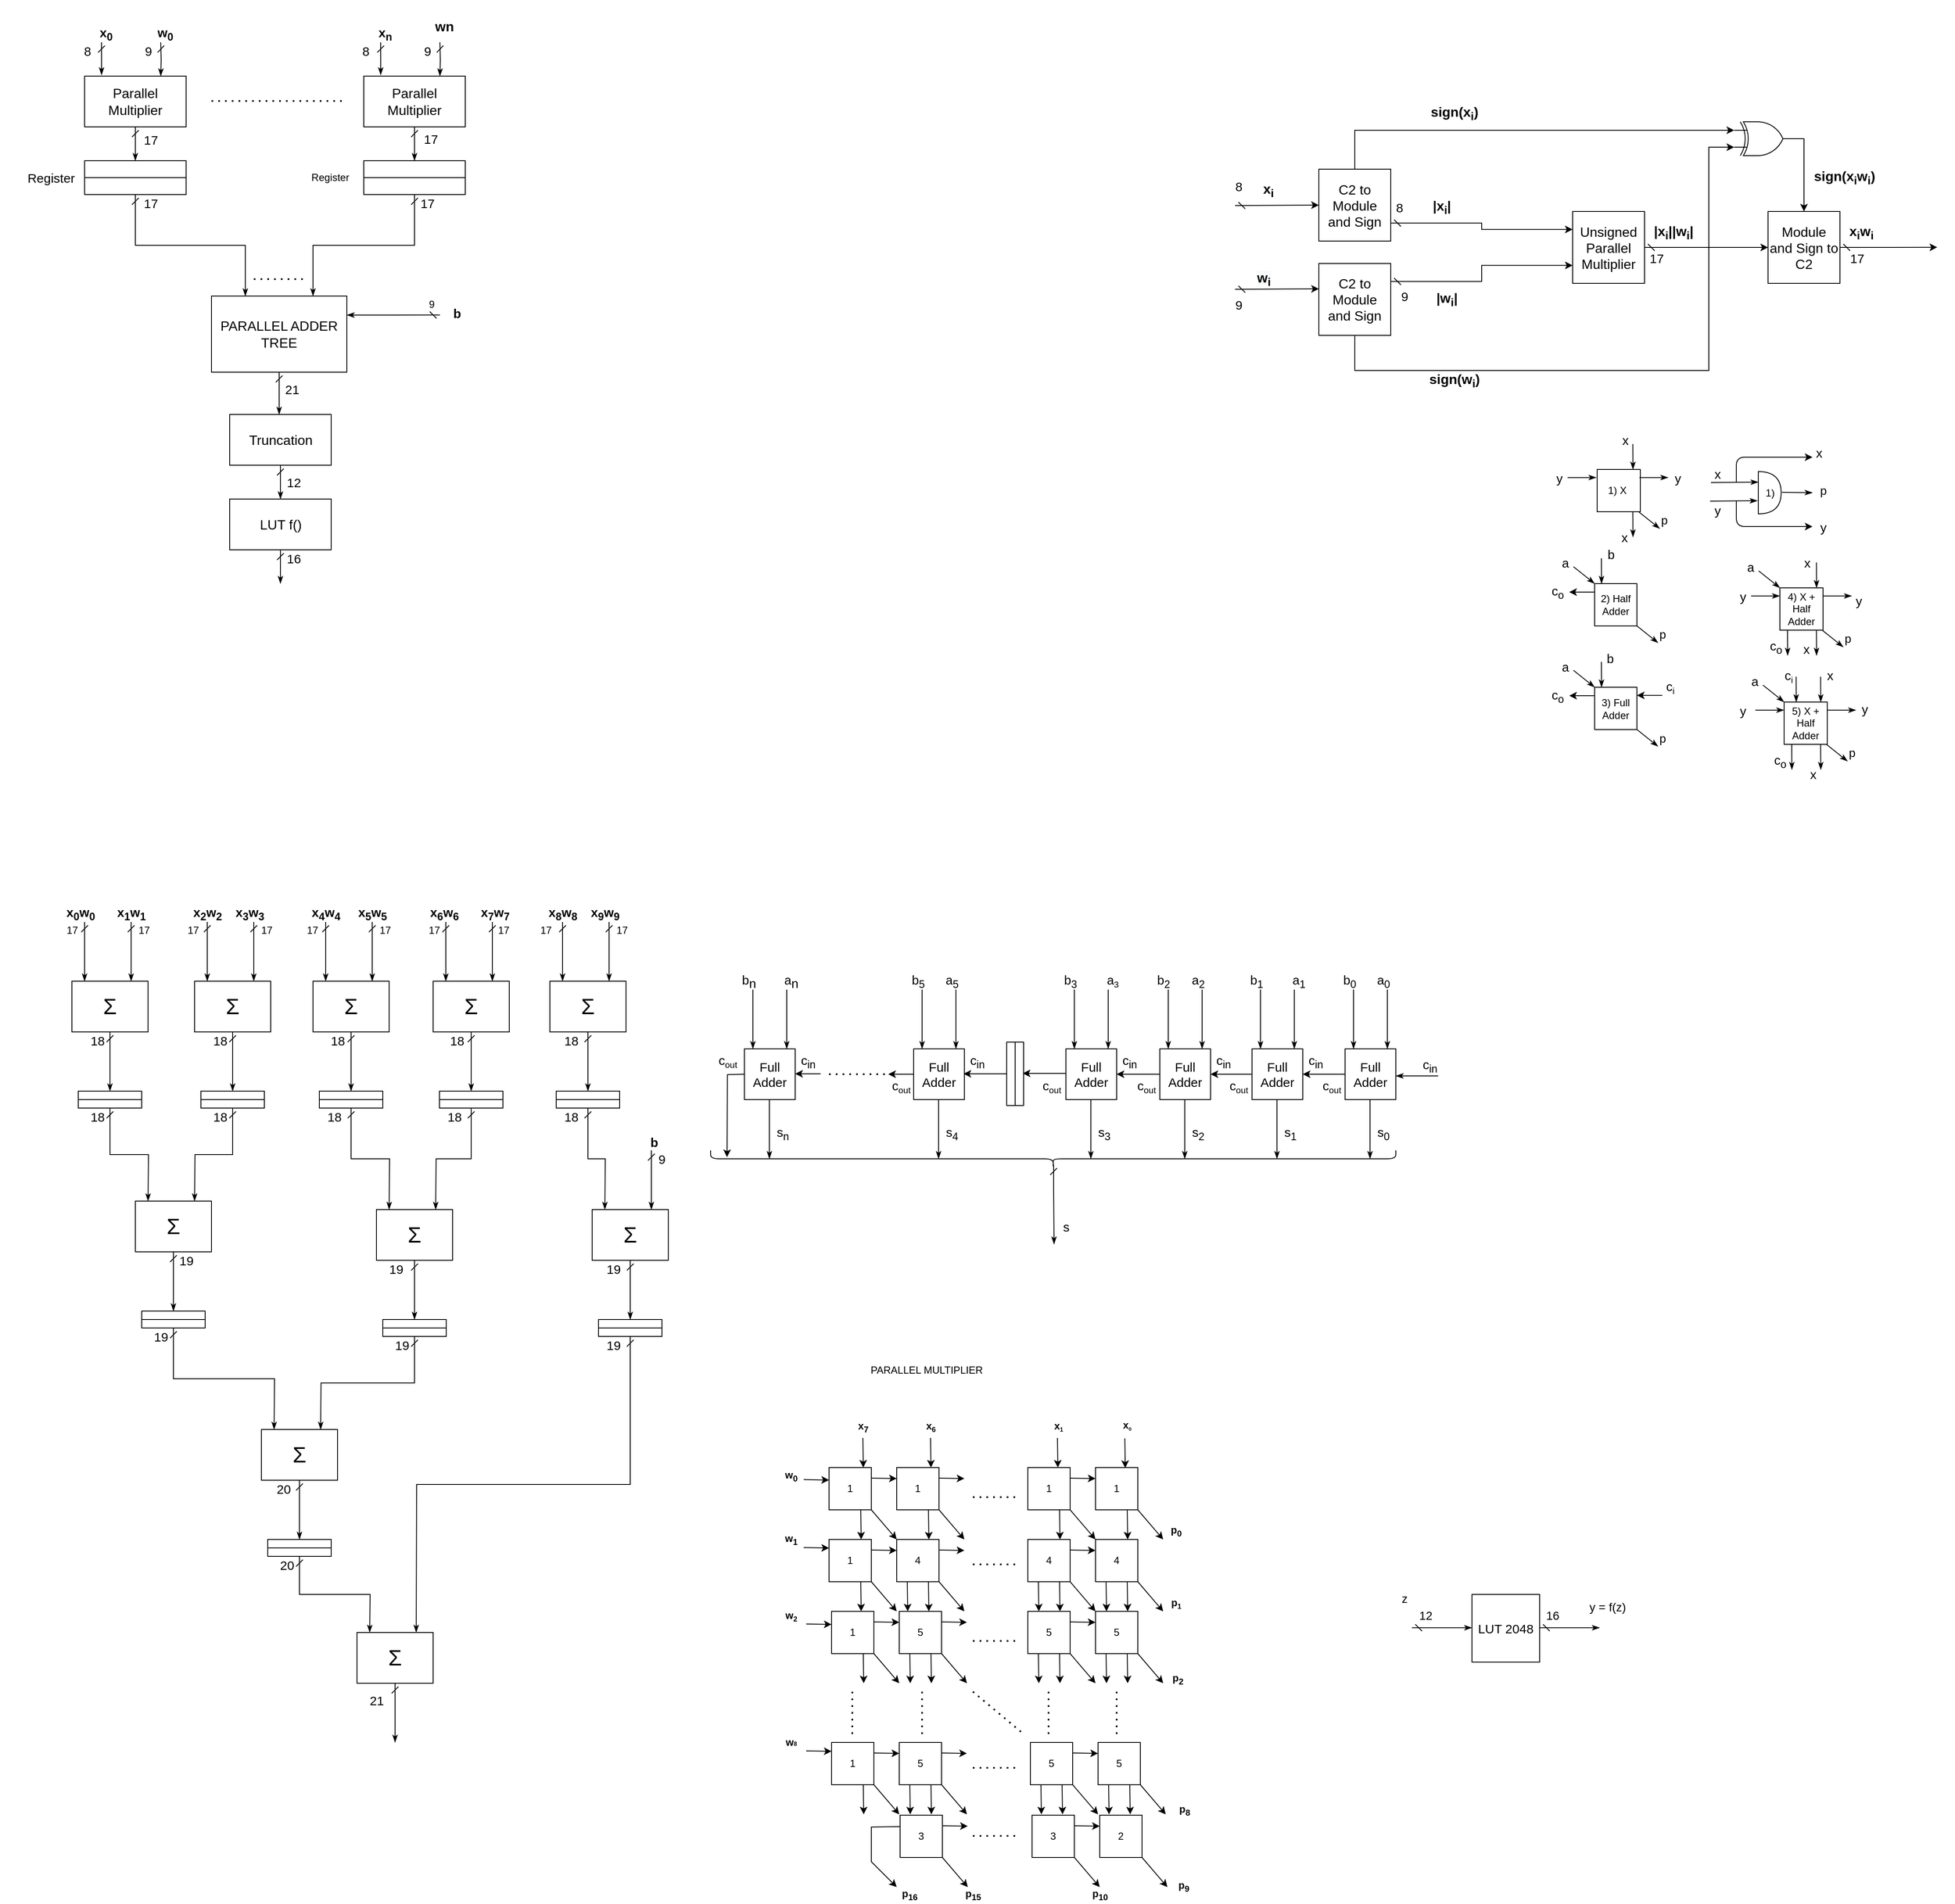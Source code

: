 <mxfile version="13.9.9" type="device"><diagram id="x4iQFcfY_w-XIJn3jO_D" name="Page-1"><mxGraphModel dx="1547" dy="1162" grid="1" gridSize="10" guides="1" tooltips="1" connect="1" arrows="1" fold="1" page="1" pageScale="1" pageWidth="827" pageHeight="1169" math="0" shadow="0"><root><mxCell id="0"/><mxCell id="1" parent="0"/><mxCell id="-R3jzHzYwSIHJmkusy-g-5" style="edgeStyle=orthogonalEdgeStyle;rounded=0;orthogonalLoop=1;jettySize=auto;html=1;entryX=0.167;entryY=-0.022;entryDx=0;entryDy=0;entryPerimeter=0;endArrow=classicThin;endFill=1;targetPerimeterSpacing=0;sourcePerimeterSpacing=0;startArrow=dash;startFill=0;shadow=0;" parent="1" target="-R3jzHzYwSIHJmkusy-g-2" edge="1"><mxGeometry relative="1" as="geometry"><mxPoint x="180" y="100" as="sourcePoint"/></mxGeometry></mxCell><mxCell id="-R3jzHzYwSIHJmkusy-g-1" value="&lt;font style=&quot;font-size: 15px&quot;&gt;&lt;b&gt;x&lt;/b&gt;&lt;b&gt;&lt;sub&gt;0&lt;/sub&gt;&lt;/b&gt;&lt;/font&gt;" style="text;html=1;align=center;verticalAlign=middle;resizable=0;points=[];autosize=1;shadow=0;" parent="1" vertex="1"><mxGeometry x="170" y="80" width="30" height="20" as="geometry"/></mxCell><mxCell id="-R3jzHzYwSIHJmkusy-g-25" style="edgeStyle=orthogonalEdgeStyle;rounded=0;orthogonalLoop=1;jettySize=auto;html=1;exitX=0.5;exitY=1;exitDx=0;exitDy=0;startArrow=dash;startFill=0;startSize=6;sourcePerimeterSpacing=0;endArrow=classicThin;endFill=1;targetPerimeterSpacing=0;entryX=0.5;entryY=0;entryDx=0;entryDy=0;shadow=0;" parent="1" source="-R3jzHzYwSIHJmkusy-g-2" target="I4tN9mO3t_1e2JKf_ot1-5" edge="1"><mxGeometry relative="1" as="geometry"><mxPoint x="330" y="400.0" as="targetPoint"/></mxGeometry></mxCell><mxCell id="-R3jzHzYwSIHJmkusy-g-2" value="&lt;font style=&quot;font-size: 16px&quot;&gt;Parallel Multiplier&lt;/font&gt;" style="rounded=0;whiteSpace=wrap;html=1;shadow=0;" parent="1" vertex="1"><mxGeometry x="160" y="140" width="120" height="60" as="geometry"/></mxCell><mxCell id="-R3jzHzYwSIHJmkusy-g-6" style="edgeStyle=orthogonalEdgeStyle;rounded=0;orthogonalLoop=1;jettySize=auto;html=1;entryX=0.75;entryY=0;entryDx=0;entryDy=0;endArrow=classicThin;endFill=1;startArrow=dash;startFill=0;shadow=0;" parent="1" target="-R3jzHzYwSIHJmkusy-g-2" edge="1"><mxGeometry relative="1" as="geometry"><mxPoint x="250" y="100" as="sourcePoint"/></mxGeometry></mxCell><mxCell id="-R3jzHzYwSIHJmkusy-g-3" value="&lt;font style=&quot;font-size: 15px&quot;&gt;&lt;b&gt;w&lt;span&gt;&lt;sub&gt;0&lt;/sub&gt;&lt;/span&gt;&lt;/b&gt;&lt;/font&gt;" style="text;html=1;align=center;verticalAlign=middle;resizable=0;points=[];autosize=1;shadow=0;" parent="1" vertex="1"><mxGeometry x="240" y="80" width="30" height="20" as="geometry"/></mxCell><mxCell id="-R3jzHzYwSIHJmkusy-g-8" style="edgeStyle=orthogonalEdgeStyle;rounded=0;orthogonalLoop=1;jettySize=auto;html=1;entryX=0.167;entryY=-0.022;entryDx=0;entryDy=0;entryPerimeter=0;endArrow=classicThin;endFill=1;startArrow=dash;startFill=0;shadow=0;" parent="1" target="-R3jzHzYwSIHJmkusy-g-10" edge="1"><mxGeometry relative="1" as="geometry"><mxPoint x="510" y="100" as="sourcePoint"/></mxGeometry></mxCell><mxCell id="-R3jzHzYwSIHJmkusy-g-9" value="&lt;font style=&quot;font-size: 15px&quot;&gt;&lt;b&gt;x&lt;/b&gt;&lt;b&gt;&lt;sub&gt;n&lt;/sub&gt;&lt;/b&gt;&lt;/font&gt;" style="text;html=1;align=center;verticalAlign=middle;resizable=0;points=[];autosize=1;shadow=0;" parent="1" vertex="1"><mxGeometry x="500" y="80" width="30" height="20" as="geometry"/></mxCell><mxCell id="-R3jzHzYwSIHJmkusy-g-27" style="edgeStyle=orthogonalEdgeStyle;rounded=0;orthogonalLoop=1;jettySize=auto;html=1;exitX=0.5;exitY=1;exitDx=0;exitDy=0;startArrow=dash;startFill=0;startSize=6;sourcePerimeterSpacing=0;endArrow=classicThin;endFill=1;targetPerimeterSpacing=0;entryX=0.5;entryY=0;entryDx=0;entryDy=0;shadow=0;" parent="1" source="-R3jzHzYwSIHJmkusy-g-10" target="I4tN9mO3t_1e2JKf_ot1-10" edge="1"><mxGeometry relative="1" as="geometry"><mxPoint x="440" y="400.0" as="targetPoint"/></mxGeometry></mxCell><mxCell id="-R3jzHzYwSIHJmkusy-g-10" value="&lt;font style=&quot;font-size: 16px&quot;&gt;Parallel Multiplier&lt;/font&gt;" style="rounded=0;whiteSpace=wrap;html=1;shadow=0;" parent="1" vertex="1"><mxGeometry x="490" y="140" width="120" height="60" as="geometry"/></mxCell><mxCell id="-R3jzHzYwSIHJmkusy-g-11" style="edgeStyle=orthogonalEdgeStyle;rounded=0;orthogonalLoop=1;jettySize=auto;html=1;entryX=0.75;entryY=0;entryDx=0;entryDy=0;endArrow=classicThin;endFill=1;startArrow=dash;startFill=0;shadow=0;" parent="1" target="-R3jzHzYwSIHJmkusy-g-10" edge="1"><mxGeometry relative="1" as="geometry"><mxPoint x="580" y="100" as="sourcePoint"/></mxGeometry></mxCell><mxCell id="-R3jzHzYwSIHJmkusy-g-12" value="&lt;font style=&quot;font-size: 16px&quot;&gt;&lt;b&gt;w&lt;span&gt;n&lt;/span&gt;&lt;/b&gt;&lt;/font&gt;" style="text;html=1;align=center;verticalAlign=middle;resizable=0;points=[];autosize=1;shadow=0;" parent="1" vertex="1"><mxGeometry x="565" y="71" width="40" height="20" as="geometry"/></mxCell><mxCell id="-R3jzHzYwSIHJmkusy-g-13" value="&lt;font style=&quot;font-size: 15px&quot;&gt;8&lt;/font&gt;" style="text;html=1;align=center;verticalAlign=middle;resizable=0;points=[];autosize=1;shadow=0;" parent="1" vertex="1"><mxGeometry x="152.5" y="100" width="20" height="20" as="geometry"/></mxCell><mxCell id="-R3jzHzYwSIHJmkusy-g-14" value="&lt;font style=&quot;font-size: 15px&quot;&gt;9&lt;/font&gt;" style="text;html=1;align=center;verticalAlign=middle;resizable=0;points=[];autosize=1;shadow=0;" parent="1" vertex="1"><mxGeometry x="225" y="100" width="20" height="20" as="geometry"/></mxCell><mxCell id="-R3jzHzYwSIHJmkusy-g-15" value="&lt;font style=&quot;font-size: 15px&quot;&gt;8&lt;/font&gt;" style="text;html=1;align=center;verticalAlign=middle;resizable=0;points=[];autosize=1;shadow=0;" parent="1" vertex="1"><mxGeometry x="482" y="100" width="20" height="20" as="geometry"/></mxCell><mxCell id="-R3jzHzYwSIHJmkusy-g-16" value="&lt;font style=&quot;font-size: 15px&quot;&gt;9&lt;/font&gt;" style="text;html=1;align=center;verticalAlign=middle;resizable=0;points=[];autosize=1;shadow=0;" parent="1" vertex="1"><mxGeometry x="555" y="100" width="20" height="20" as="geometry"/></mxCell><mxCell id="-R3jzHzYwSIHJmkusy-g-37" style="edgeStyle=orthogonalEdgeStyle;rounded=0;orthogonalLoop=1;jettySize=auto;html=1;exitX=1;exitY=0.25;exitDx=0;exitDy=0;startArrow=classicThin;startFill=1;startSize=6;sourcePerimeterSpacing=0;endArrow=dash;endFill=0;targetPerimeterSpacing=0;shadow=0;" parent="1" source="-R3jzHzYwSIHJmkusy-g-30" edge="1"><mxGeometry relative="1" as="geometry"><mxPoint x="580" y="422.333" as="targetPoint"/></mxGeometry></mxCell><mxCell id="-R3jzHzYwSIHJmkusy-g-42" style="edgeStyle=orthogonalEdgeStyle;rounded=0;orthogonalLoop=1;jettySize=auto;html=1;exitX=0.5;exitY=1;exitDx=0;exitDy=0;startArrow=dash;startFill=0;startSize=6;sourcePerimeterSpacing=0;endArrow=classicThin;endFill=1;targetPerimeterSpacing=0;shadow=0;" parent="1" source="-R3jzHzYwSIHJmkusy-g-30" edge="1"><mxGeometry relative="1" as="geometry"><mxPoint x="390" y="540" as="targetPoint"/></mxGeometry></mxCell><mxCell id="-R3jzHzYwSIHJmkusy-g-30" value="&lt;font style=&quot;font-size: 16px&quot;&gt;PARALLEL ADDER TREE&lt;/font&gt;" style="rounded=0;whiteSpace=wrap;html=1;shadow=0;" parent="1" vertex="1"><mxGeometry x="310" y="400" width="160" height="90" as="geometry"/></mxCell><mxCell id="-R3jzHzYwSIHJmkusy-g-31" value="&lt;font size=&quot;1&quot;&gt;&lt;b style=&quot;font-size: 15px&quot;&gt;b&lt;/b&gt;&lt;/font&gt;" style="text;html=1;align=center;verticalAlign=middle;resizable=0;points=[];autosize=1;shadow=0;" parent="1" vertex="1"><mxGeometry x="590" y="410" width="20" height="20" as="geometry"/></mxCell><mxCell id="-R3jzHzYwSIHJmkusy-g-38" value="9" style="text;html=1;align=center;verticalAlign=middle;resizable=0;points=[];autosize=1;shadow=0;" parent="1" vertex="1"><mxGeometry x="560" y="400" width="20" height="20" as="geometry"/></mxCell><mxCell id="-R3jzHzYwSIHJmkusy-g-39" value="&lt;font style=&quot;font-size: 15px&quot;&gt;17&lt;/font&gt;" style="text;html=1;align=center;verticalAlign=middle;resizable=0;points=[];autosize=1;shadow=0;" parent="1" vertex="1"><mxGeometry x="554" y="204" width="30" height="20" as="geometry"/></mxCell><mxCell id="-R3jzHzYwSIHJmkusy-g-40" value="&lt;font style=&quot;font-size: 15px&quot;&gt;17&lt;/font&gt;" style="text;html=1;align=center;verticalAlign=middle;resizable=0;points=[];autosize=1;shadow=0;" parent="1" vertex="1"><mxGeometry x="223" y="205" width="30" height="20" as="geometry"/></mxCell><mxCell id="-R3jzHzYwSIHJmkusy-g-43" style="edgeStyle=orthogonalEdgeStyle;rounded=0;orthogonalLoop=1;jettySize=auto;html=1;exitX=0.5;exitY=1;exitDx=0;exitDy=0;startArrow=dash;startFill=0;startSize=6;sourcePerimeterSpacing=0;endArrow=classicThin;endFill=1;targetPerimeterSpacing=0;shadow=0;" parent="1" source="-R3jzHzYwSIHJmkusy-g-41" edge="1"><mxGeometry relative="1" as="geometry"><mxPoint x="391.5" y="640" as="targetPoint"/></mxGeometry></mxCell><mxCell id="-R3jzHzYwSIHJmkusy-g-41" value="&lt;font style=&quot;font-size: 16px&quot;&gt;Truncation&lt;/font&gt;" style="rounded=0;whiteSpace=wrap;html=1;shadow=0;" parent="1" vertex="1"><mxGeometry x="331.5" y="540" width="120" height="60" as="geometry"/></mxCell><mxCell id="-R3jzHzYwSIHJmkusy-g-44" value="&lt;font style=&quot;font-size: 15px&quot;&gt;12&lt;/font&gt;" style="text;html=1;align=center;verticalAlign=middle;resizable=0;points=[];autosize=1;shadow=0;" parent="1" vertex="1"><mxGeometry x="391.5" y="610" width="30" height="20" as="geometry"/></mxCell><mxCell id="-R3jzHzYwSIHJmkusy-g-45" value="&lt;font style=&quot;font-size: 15px&quot;&gt;21&lt;/font&gt;" style="text;html=1;align=center;verticalAlign=middle;resizable=0;points=[];autosize=1;shadow=0;" parent="1" vertex="1"><mxGeometry x="390" y="500" width="30" height="20" as="geometry"/></mxCell><mxCell id="I4tN9mO3t_1e2JKf_ot1-1" value="&lt;font style=&quot;font-size: 16px&quot;&gt;LUT f()&lt;/font&gt;" style="rounded=0;whiteSpace=wrap;html=1;shadow=0;" parent="1" vertex="1"><mxGeometry x="331.5" y="640" width="120" height="60" as="geometry"/></mxCell><mxCell id="I4tN9mO3t_1e2JKf_ot1-2" style="edgeStyle=orthogonalEdgeStyle;rounded=0;orthogonalLoop=1;jettySize=auto;html=1;exitX=0.5;exitY=1;exitDx=0;exitDy=0;startArrow=dash;startFill=0;startSize=6;sourcePerimeterSpacing=0;endArrow=classicThin;endFill=1;targetPerimeterSpacing=0;shadow=0;" parent="1" source="I4tN9mO3t_1e2JKf_ot1-1" edge="1"><mxGeometry relative="1" as="geometry"><mxPoint x="391.5" y="740" as="targetPoint"/><mxPoint x="391.5" y="730" as="sourcePoint"/></mxGeometry></mxCell><mxCell id="I4tN9mO3t_1e2JKf_ot1-3" value="&lt;font style=&quot;font-size: 15px&quot;&gt;16&lt;/font&gt;" style="text;html=1;align=center;verticalAlign=middle;resizable=0;points=[];autosize=1;shadow=0;" parent="1" vertex="1"><mxGeometry x="391.5" y="700" width="30" height="20" as="geometry"/></mxCell><mxCell id="I4tN9mO3t_1e2JKf_ot1-8" style="edgeStyle=orthogonalEdgeStyle;rounded=0;orthogonalLoop=1;jettySize=auto;html=1;exitX=0.5;exitY=1;exitDx=0;exitDy=0;entryX=0.25;entryY=0;entryDx=0;entryDy=0;endArrow=classicThin;endFill=1;startArrow=dash;startFill=0;shadow=0;" parent="1" source="I4tN9mO3t_1e2JKf_ot1-5" target="-R3jzHzYwSIHJmkusy-g-30" edge="1"><mxGeometry relative="1" as="geometry"/></mxCell><mxCell id="I4tN9mO3t_1e2JKf_ot1-5" value="" style="rounded=0;whiteSpace=wrap;html=1;glass=0;shadow=0;" parent="1" vertex="1"><mxGeometry x="160" y="240" width="120" height="40" as="geometry"/></mxCell><mxCell id="I4tN9mO3t_1e2JKf_ot1-6" value="" style="endArrow=none;html=1;entryX=1;entryY=0.5;entryDx=0;entryDy=0;shadow=0;" parent="1" target="I4tN9mO3t_1e2JKf_ot1-5" edge="1"><mxGeometry width="50" height="50" relative="1" as="geometry"><mxPoint x="160" y="260" as="sourcePoint"/><mxPoint x="-90" y="210" as="targetPoint"/></mxGeometry></mxCell><mxCell id="I4tN9mO3t_1e2JKf_ot1-7" value="&lt;font style=&quot;font-size: 15px&quot;&gt;Register&lt;/font&gt;" style="text;html=1;align=center;verticalAlign=middle;resizable=0;points=[];autosize=1;shadow=0;" parent="1" vertex="1"><mxGeometry x="85" y="250" width="70" height="20" as="geometry"/></mxCell><mxCell id="I4tN9mO3t_1e2JKf_ot1-9" value="&lt;font style=&quot;font-size: 15px&quot;&gt;17&lt;/font&gt;" style="text;html=1;align=center;verticalAlign=middle;resizable=0;points=[];autosize=1;shadow=0;" parent="1" vertex="1"><mxGeometry x="223" y="280" width="30" height="20" as="geometry"/></mxCell><mxCell id="I4tN9mO3t_1e2JKf_ot1-13" style="edgeStyle=orthogonalEdgeStyle;rounded=0;orthogonalLoop=1;jettySize=auto;html=1;exitX=0.5;exitY=1;exitDx=0;exitDy=0;entryX=0.75;entryY=0;entryDx=0;entryDy=0;startArrow=dash;startFill=0;endArrow=classicThin;endFill=1;shadow=0;" parent="1" source="I4tN9mO3t_1e2JKf_ot1-10" target="-R3jzHzYwSIHJmkusy-g-30" edge="1"><mxGeometry relative="1" as="geometry"/></mxCell><mxCell id="I4tN9mO3t_1e2JKf_ot1-10" value="" style="rounded=0;whiteSpace=wrap;html=1;glass=0;shadow=0;" parent="1" vertex="1"><mxGeometry x="490" y="240" width="120" height="40" as="geometry"/></mxCell><mxCell id="I4tN9mO3t_1e2JKf_ot1-11" value="" style="endArrow=none;html=1;entryX=1;entryY=0.5;entryDx=0;entryDy=0;shadow=0;" parent="1" target="I4tN9mO3t_1e2JKf_ot1-10" edge="1"><mxGeometry width="50" height="50" relative="1" as="geometry"><mxPoint x="490" y="260" as="sourcePoint"/><mxPoint x="240" y="210" as="targetPoint"/></mxGeometry></mxCell><mxCell id="I4tN9mO3t_1e2JKf_ot1-12" value="Register" style="text;html=1;align=center;verticalAlign=middle;resizable=0;points=[];autosize=1;shadow=0;" parent="1" vertex="1"><mxGeometry x="420" y="250" width="60" height="20" as="geometry"/></mxCell><mxCell id="I4tN9mO3t_1e2JKf_ot1-14" value="&lt;font style=&quot;font-size: 15px&quot;&gt;17&lt;/font&gt;" style="text;html=1;align=center;verticalAlign=middle;resizable=0;points=[];autosize=1;shadow=0;" parent="1" vertex="1"><mxGeometry x="550" y="280" width="30" height="20" as="geometry"/></mxCell><mxCell id="I4tN9mO3t_1e2JKf_ot1-16" value="&lt;font style=&quot;font-size: 26px&quot;&gt;Σ&lt;/font&gt;" style="rounded=0;whiteSpace=wrap;html=1;fontSize=15;" parent="1" vertex="1"><mxGeometry x="145" y="1210" width="90" height="60" as="geometry"/></mxCell><mxCell id="I4tN9mO3t_1e2JKf_ot1-18" style="edgeStyle=orthogonalEdgeStyle;rounded=0;orthogonalLoop=1;jettySize=auto;html=1;exitX=0.5;exitY=1;exitDx=0;exitDy=0;startArrow=dash;startFill=0;startSize=6;sourcePerimeterSpacing=0;endArrow=classicThin;endFill=1;targetPerimeterSpacing=0;" parent="1" edge="1"><mxGeometry relative="1" as="geometry"><mxPoint x="160" y="1210" as="targetPoint"/><mxPoint x="160" y="1140" as="sourcePoint"/></mxGeometry></mxCell><mxCell id="I4tN9mO3t_1e2JKf_ot1-19" style="edgeStyle=orthogonalEdgeStyle;rounded=0;orthogonalLoop=1;jettySize=auto;html=1;exitX=0.5;exitY=1;exitDx=0;exitDy=0;startArrow=dash;startFill=0;startSize=6;sourcePerimeterSpacing=0;endArrow=classicThin;endFill=1;targetPerimeterSpacing=0;" parent="1" edge="1"><mxGeometry relative="1" as="geometry"><mxPoint x="215" y="1210" as="targetPoint"/><mxPoint x="215" y="1140" as="sourcePoint"/></mxGeometry></mxCell><mxCell id="I4tN9mO3t_1e2JKf_ot1-20" value="" style="rounded=0;whiteSpace=wrap;html=1;glass=0;fontSize=15;" parent="1" vertex="1"><mxGeometry x="152.5" y="1340" width="75" height="20" as="geometry"/></mxCell><mxCell id="I4tN9mO3t_1e2JKf_ot1-21" value="" style="endArrow=none;html=1;entryX=1;entryY=0.5;entryDx=0;entryDy=0;fontSize=15;" parent="1" target="I4tN9mO3t_1e2JKf_ot1-20" edge="1"><mxGeometry width="50" height="50" relative="1" as="geometry"><mxPoint x="152.5" y="1350" as="sourcePoint"/><mxPoint x="-97.5" y="1300" as="targetPoint"/></mxGeometry></mxCell><mxCell id="I4tN9mO3t_1e2JKf_ot1-22" style="edgeStyle=orthogonalEdgeStyle;rounded=0;orthogonalLoop=1;jettySize=auto;html=1;exitX=0.5;exitY=1;exitDx=0;exitDy=0;startArrow=dash;startFill=0;startSize=6;sourcePerimeterSpacing=0;endArrow=classicThin;endFill=1;targetPerimeterSpacing=0;fontSize=15;" parent="1" edge="1"><mxGeometry relative="1" as="geometry"><mxPoint x="190" y="1340" as="targetPoint"/><mxPoint x="190" y="1270" as="sourcePoint"/></mxGeometry></mxCell><mxCell id="I4tN9mO3t_1e2JKf_ot1-23" value="&lt;font style=&quot;font-size: 26px;&quot;&gt;Σ&lt;/font&gt;" style="rounded=0;whiteSpace=wrap;html=1;fontSize=26;" parent="1" vertex="1"><mxGeometry x="290" y="1210" width="90" height="60" as="geometry"/></mxCell><mxCell id="I4tN9mO3t_1e2JKf_ot1-24" style="edgeStyle=orthogonalEdgeStyle;rounded=0;orthogonalLoop=1;jettySize=auto;html=1;exitX=0.5;exitY=1;exitDx=0;exitDy=0;startArrow=dash;startFill=0;startSize=6;sourcePerimeterSpacing=0;endArrow=classicThin;endFill=1;targetPerimeterSpacing=0;" parent="1" edge="1"><mxGeometry relative="1" as="geometry"><mxPoint x="305" y="1210" as="targetPoint"/><mxPoint x="305" y="1140" as="sourcePoint"/></mxGeometry></mxCell><mxCell id="I4tN9mO3t_1e2JKf_ot1-25" style="edgeStyle=orthogonalEdgeStyle;rounded=0;orthogonalLoop=1;jettySize=auto;html=1;exitX=0.5;exitY=1;exitDx=0;exitDy=0;startArrow=dash;startFill=0;startSize=6;sourcePerimeterSpacing=0;endArrow=classicThin;endFill=1;targetPerimeterSpacing=0;" parent="1" edge="1"><mxGeometry relative="1" as="geometry"><mxPoint x="360" y="1210" as="targetPoint"/><mxPoint x="360" y="1140" as="sourcePoint"/></mxGeometry></mxCell><mxCell id="I4tN9mO3t_1e2JKf_ot1-26" value="" style="rounded=0;whiteSpace=wrap;html=1;glass=0;fontSize=15;" parent="1" vertex="1"><mxGeometry x="297.5" y="1340" width="75" height="20" as="geometry"/></mxCell><mxCell id="I4tN9mO3t_1e2JKf_ot1-27" value="" style="endArrow=none;html=1;entryX=1;entryY=0.5;entryDx=0;entryDy=0;fontSize=15;" parent="1" target="I4tN9mO3t_1e2JKf_ot1-26" edge="1"><mxGeometry width="50" height="50" relative="1" as="geometry"><mxPoint x="297.5" y="1350" as="sourcePoint"/><mxPoint x="47.5" y="1300" as="targetPoint"/></mxGeometry></mxCell><mxCell id="I4tN9mO3t_1e2JKf_ot1-28" style="edgeStyle=orthogonalEdgeStyle;rounded=0;orthogonalLoop=1;jettySize=auto;html=1;exitX=0.5;exitY=1;exitDx=0;exitDy=0;startArrow=dash;startFill=0;startSize=6;sourcePerimeterSpacing=0;endArrow=classicThin;endFill=1;targetPerimeterSpacing=0;fontSize=15;" parent="1" edge="1"><mxGeometry relative="1" as="geometry"><mxPoint x="335" y="1340" as="targetPoint"/><mxPoint x="335" y="1270" as="sourcePoint"/></mxGeometry></mxCell><mxCell id="I4tN9mO3t_1e2JKf_ot1-29" value="&lt;font style=&quot;font-size: 26px;&quot;&gt;Σ&lt;/font&gt;" style="rounded=0;whiteSpace=wrap;html=1;fontSize=26;" parent="1" vertex="1"><mxGeometry x="430" y="1210" width="90" height="60" as="geometry"/></mxCell><mxCell id="I4tN9mO3t_1e2JKf_ot1-30" style="edgeStyle=orthogonalEdgeStyle;rounded=0;orthogonalLoop=1;jettySize=auto;html=1;exitX=0.5;exitY=1;exitDx=0;exitDy=0;startArrow=dash;startFill=0;startSize=6;sourcePerimeterSpacing=0;endArrow=classicThin;endFill=1;targetPerimeterSpacing=0;" parent="1" edge="1"><mxGeometry relative="1" as="geometry"><mxPoint x="445" y="1210" as="targetPoint"/><mxPoint x="445" y="1140" as="sourcePoint"/></mxGeometry></mxCell><mxCell id="I4tN9mO3t_1e2JKf_ot1-31" style="edgeStyle=orthogonalEdgeStyle;rounded=0;orthogonalLoop=1;jettySize=auto;html=1;exitX=0.5;exitY=1;exitDx=0;exitDy=0;startArrow=dash;startFill=0;startSize=6;sourcePerimeterSpacing=0;endArrow=classicThin;endFill=1;targetPerimeterSpacing=0;" parent="1" edge="1"><mxGeometry relative="1" as="geometry"><mxPoint x="500" y="1210" as="targetPoint"/><mxPoint x="500" y="1140" as="sourcePoint"/></mxGeometry></mxCell><mxCell id="I4tN9mO3t_1e2JKf_ot1-32" value="" style="rounded=0;whiteSpace=wrap;html=1;glass=0;fontSize=15;" parent="1" vertex="1"><mxGeometry x="437.5" y="1340" width="75" height="20" as="geometry"/></mxCell><mxCell id="I4tN9mO3t_1e2JKf_ot1-33" value="" style="endArrow=none;html=1;entryX=1;entryY=0.5;entryDx=0;entryDy=0;fontSize=15;" parent="1" target="I4tN9mO3t_1e2JKf_ot1-32" edge="1"><mxGeometry width="50" height="50" relative="1" as="geometry"><mxPoint x="437.5" y="1350" as="sourcePoint"/><mxPoint x="187.5" y="1300" as="targetPoint"/></mxGeometry></mxCell><mxCell id="I4tN9mO3t_1e2JKf_ot1-34" style="edgeStyle=orthogonalEdgeStyle;rounded=0;orthogonalLoop=1;jettySize=auto;html=1;exitX=0.5;exitY=1;exitDx=0;exitDy=0;startArrow=dash;startFill=0;startSize=6;sourcePerimeterSpacing=0;endArrow=classicThin;endFill=1;targetPerimeterSpacing=0;fontSize=15;" parent="1" edge="1"><mxGeometry relative="1" as="geometry"><mxPoint x="475" y="1340" as="targetPoint"/><mxPoint x="475" y="1270" as="sourcePoint"/></mxGeometry></mxCell><mxCell id="I4tN9mO3t_1e2JKf_ot1-35" value="&lt;font style=&quot;font-size: 26px;&quot;&gt;Σ&lt;/font&gt;" style="rounded=0;whiteSpace=wrap;html=1;fontSize=26;" parent="1" vertex="1"><mxGeometry x="572" y="1210" width="90" height="60" as="geometry"/></mxCell><mxCell id="I4tN9mO3t_1e2JKf_ot1-36" style="edgeStyle=orthogonalEdgeStyle;rounded=0;orthogonalLoop=1;jettySize=auto;html=1;exitX=0.5;exitY=1;exitDx=0;exitDy=0;startArrow=dash;startFill=0;startSize=6;sourcePerimeterSpacing=0;endArrow=classicThin;endFill=1;targetPerimeterSpacing=0;" parent="1" edge="1"><mxGeometry relative="1" as="geometry"><mxPoint x="587" y="1210" as="targetPoint"/><mxPoint x="587" y="1140" as="sourcePoint"/></mxGeometry></mxCell><mxCell id="I4tN9mO3t_1e2JKf_ot1-37" style="edgeStyle=orthogonalEdgeStyle;rounded=0;orthogonalLoop=1;jettySize=auto;html=1;exitX=0.5;exitY=1;exitDx=0;exitDy=0;startArrow=dash;startFill=0;startSize=6;sourcePerimeterSpacing=0;endArrow=classicThin;endFill=1;targetPerimeterSpacing=0;" parent="1" edge="1"><mxGeometry relative="1" as="geometry"><mxPoint x="642" y="1210" as="targetPoint"/><mxPoint x="642" y="1140" as="sourcePoint"/></mxGeometry></mxCell><mxCell id="I4tN9mO3t_1e2JKf_ot1-38" value="" style="rounded=0;whiteSpace=wrap;html=1;glass=0;fontSize=15;" parent="1" vertex="1"><mxGeometry x="579.5" y="1340" width="75" height="20" as="geometry"/></mxCell><mxCell id="I4tN9mO3t_1e2JKf_ot1-39" value="" style="endArrow=none;html=1;entryX=1;entryY=0.5;entryDx=0;entryDy=0;fontSize=15;" parent="1" target="I4tN9mO3t_1e2JKf_ot1-38" edge="1"><mxGeometry width="50" height="50" relative="1" as="geometry"><mxPoint x="579.5" y="1350" as="sourcePoint"/><mxPoint x="329.5" y="1300" as="targetPoint"/></mxGeometry></mxCell><mxCell id="I4tN9mO3t_1e2JKf_ot1-40" style="edgeStyle=orthogonalEdgeStyle;rounded=0;orthogonalLoop=1;jettySize=auto;html=1;exitX=0.5;exitY=1;exitDx=0;exitDy=0;startArrow=dash;startFill=0;startSize=6;sourcePerimeterSpacing=0;endArrow=classicThin;endFill=1;targetPerimeterSpacing=0;fontSize=15;" parent="1" edge="1"><mxGeometry relative="1" as="geometry"><mxPoint x="617" y="1340" as="targetPoint"/><mxPoint x="617" y="1270" as="sourcePoint"/></mxGeometry></mxCell><mxCell id="I4tN9mO3t_1e2JKf_ot1-41" value="&lt;font style=&quot;font-size: 26px;&quot;&gt;Σ&lt;/font&gt;" style="rounded=0;whiteSpace=wrap;html=1;fontSize=26;" parent="1" vertex="1"><mxGeometry x="710" y="1210" width="90" height="60" as="geometry"/></mxCell><mxCell id="I4tN9mO3t_1e2JKf_ot1-42" style="edgeStyle=orthogonalEdgeStyle;rounded=0;orthogonalLoop=1;jettySize=auto;html=1;exitX=0.5;exitY=1;exitDx=0;exitDy=0;startArrow=dash;startFill=0;startSize=6;sourcePerimeterSpacing=0;endArrow=classicThin;endFill=1;targetPerimeterSpacing=0;" parent="1" edge="1"><mxGeometry relative="1" as="geometry"><mxPoint x="725" y="1210" as="targetPoint"/><mxPoint x="725" y="1140" as="sourcePoint"/></mxGeometry></mxCell><mxCell id="I4tN9mO3t_1e2JKf_ot1-43" style="edgeStyle=orthogonalEdgeStyle;rounded=0;orthogonalLoop=1;jettySize=auto;html=1;exitX=0.5;exitY=1;exitDx=0;exitDy=0;startArrow=dash;startFill=0;startSize=6;sourcePerimeterSpacing=0;endArrow=classicThin;endFill=1;targetPerimeterSpacing=0;" parent="1" edge="1"><mxGeometry relative="1" as="geometry"><mxPoint x="780" y="1210" as="targetPoint"/><mxPoint x="780" y="1140" as="sourcePoint"/></mxGeometry></mxCell><mxCell id="I4tN9mO3t_1e2JKf_ot1-44" value="" style="rounded=0;whiteSpace=wrap;html=1;glass=0;fontSize=15;" parent="1" vertex="1"><mxGeometry x="717.5" y="1340" width="75" height="20" as="geometry"/></mxCell><mxCell id="I4tN9mO3t_1e2JKf_ot1-45" value="" style="endArrow=none;html=1;entryX=1;entryY=0.5;entryDx=0;entryDy=0;fontSize=15;" parent="1" target="I4tN9mO3t_1e2JKf_ot1-44" edge="1"><mxGeometry width="50" height="50" relative="1" as="geometry"><mxPoint x="717.5" y="1350" as="sourcePoint"/><mxPoint x="467.5" y="1300" as="targetPoint"/></mxGeometry></mxCell><mxCell id="I4tN9mO3t_1e2JKf_ot1-46" style="edgeStyle=orthogonalEdgeStyle;rounded=0;orthogonalLoop=1;jettySize=auto;html=1;exitX=0.5;exitY=1;exitDx=0;exitDy=0;startArrow=dash;startFill=0;startSize=6;sourcePerimeterSpacing=0;endArrow=classicThin;endFill=1;targetPerimeterSpacing=0;fontSize=15;" parent="1" edge="1"><mxGeometry relative="1" as="geometry"><mxPoint x="755" y="1340" as="targetPoint"/><mxPoint x="755" y="1270" as="sourcePoint"/></mxGeometry></mxCell><mxCell id="I4tN9mO3t_1e2JKf_ot1-48" value="&lt;font style=&quot;font-size: 26px;&quot;&gt;Σ&lt;/font&gt;" style="rounded=0;whiteSpace=wrap;html=1;fontSize=26;" parent="1" vertex="1"><mxGeometry x="220" y="1470" width="90" height="60" as="geometry"/></mxCell><mxCell id="I4tN9mO3t_1e2JKf_ot1-49" style="edgeStyle=orthogonalEdgeStyle;rounded=0;orthogonalLoop=1;jettySize=auto;html=1;exitX=0.5;exitY=1;exitDx=0;exitDy=0;startArrow=dash;startFill=0;startSize=6;sourcePerimeterSpacing=0;endArrow=classicThin;endFill=1;targetPerimeterSpacing=0;fontSize=15;" parent="1" source="I4tN9mO3t_1e2JKf_ot1-20" edge="1"><mxGeometry relative="1" as="geometry"><mxPoint x="235" y="1470" as="targetPoint"/><mxPoint x="235" y="1400" as="sourcePoint"/></mxGeometry></mxCell><mxCell id="I4tN9mO3t_1e2JKf_ot1-50" style="edgeStyle=orthogonalEdgeStyle;rounded=0;orthogonalLoop=1;jettySize=auto;html=1;exitX=0.5;exitY=1;exitDx=0;exitDy=0;startArrow=dash;startFill=0;startSize=6;sourcePerimeterSpacing=0;endArrow=classicThin;endFill=1;targetPerimeterSpacing=0;fontSize=15;" parent="1" source="I4tN9mO3t_1e2JKf_ot1-26" edge="1"><mxGeometry relative="1" as="geometry"><mxPoint x="290" y="1470" as="targetPoint"/><mxPoint x="290" y="1400" as="sourcePoint"/></mxGeometry></mxCell><mxCell id="I4tN9mO3t_1e2JKf_ot1-51" style="edgeStyle=orthogonalEdgeStyle;rounded=0;orthogonalLoop=1;jettySize=auto;html=1;exitX=0.5;exitY=1;exitDx=0;exitDy=0;startArrow=dash;startFill=0;startSize=6;sourcePerimeterSpacing=0;endArrow=classicThin;endFill=1;targetPerimeterSpacing=0;fontSize=15;" parent="1" edge="1"><mxGeometry relative="1" as="geometry"><mxPoint x="265" y="1600" as="targetPoint"/><mxPoint x="265" y="1530" as="sourcePoint"/></mxGeometry></mxCell><mxCell id="I4tN9mO3t_1e2JKf_ot1-52" value="&lt;font style=&quot;font-size: 26px;&quot;&gt;Σ&lt;/font&gt;" style="rounded=0;whiteSpace=wrap;html=1;fontSize=26;" parent="1" vertex="1"><mxGeometry x="505" y="1480" width="90" height="60" as="geometry"/></mxCell><mxCell id="I4tN9mO3t_1e2JKf_ot1-53" style="edgeStyle=orthogonalEdgeStyle;rounded=0;orthogonalLoop=1;jettySize=auto;html=1;exitX=0.5;exitY=1;exitDx=0;exitDy=0;startArrow=dash;startFill=0;startSize=6;sourcePerimeterSpacing=0;endArrow=classicThin;endFill=1;targetPerimeterSpacing=0;fontSize=15;" parent="1" source="I4tN9mO3t_1e2JKf_ot1-32" edge="1"><mxGeometry relative="1" as="geometry"><mxPoint x="520" y="1480" as="targetPoint"/><mxPoint x="520" y="1410" as="sourcePoint"/></mxGeometry></mxCell><mxCell id="I4tN9mO3t_1e2JKf_ot1-54" style="edgeStyle=orthogonalEdgeStyle;rounded=0;orthogonalLoop=1;jettySize=auto;html=1;exitX=0.5;exitY=1;exitDx=0;exitDy=0;startArrow=dash;startFill=0;startSize=6;sourcePerimeterSpacing=0;endArrow=classicThin;endFill=1;targetPerimeterSpacing=0;fontSize=15;" parent="1" source="I4tN9mO3t_1e2JKf_ot1-38" edge="1"><mxGeometry relative="1" as="geometry"><mxPoint x="575" y="1480" as="targetPoint"/><mxPoint x="575" y="1410" as="sourcePoint"/></mxGeometry></mxCell><mxCell id="I4tN9mO3t_1e2JKf_ot1-55" style="edgeStyle=orthogonalEdgeStyle;rounded=0;orthogonalLoop=1;jettySize=auto;html=1;exitX=0.5;exitY=1;exitDx=0;exitDy=0;startArrow=dash;startFill=0;startSize=6;sourcePerimeterSpacing=0;endArrow=classicThin;endFill=1;targetPerimeterSpacing=0;fontSize=15;" parent="1" edge="1"><mxGeometry relative="1" as="geometry"><mxPoint x="550" y="1610" as="targetPoint"/><mxPoint x="550" y="1540" as="sourcePoint"/></mxGeometry></mxCell><mxCell id="I4tN9mO3t_1e2JKf_ot1-56" value="&lt;font style=&quot;font-size: 26px;&quot;&gt;Σ&lt;/font&gt;" style="rounded=0;whiteSpace=wrap;html=1;fontSize=26;" parent="1" vertex="1"><mxGeometry x="369" y="1740" width="90" height="60" as="geometry"/></mxCell><mxCell id="I4tN9mO3t_1e2JKf_ot1-57" style="edgeStyle=orthogonalEdgeStyle;rounded=0;orthogonalLoop=1;jettySize=auto;html=1;exitX=0.5;exitY=1;exitDx=0;exitDy=0;startArrow=dash;startFill=0;startSize=6;sourcePerimeterSpacing=0;endArrow=classicThin;endFill=1;targetPerimeterSpacing=0;fontSize=15;" parent="1" source="I4tN9mO3t_1e2JKf_ot1-74" edge="1"><mxGeometry relative="1" as="geometry"><mxPoint x="384" y="1740" as="targetPoint"/><mxPoint x="384" y="1670" as="sourcePoint"/></mxGeometry></mxCell><mxCell id="I4tN9mO3t_1e2JKf_ot1-58" style="edgeStyle=orthogonalEdgeStyle;rounded=0;orthogonalLoop=1;jettySize=auto;html=1;exitX=0.5;exitY=1;exitDx=0;exitDy=0;startArrow=dash;startFill=0;startSize=6;sourcePerimeterSpacing=0;endArrow=classicThin;endFill=1;targetPerimeterSpacing=0;fontSize=15;" parent="1" source="I4tN9mO3t_1e2JKf_ot1-76" edge="1"><mxGeometry relative="1" as="geometry"><mxPoint x="439" y="1740" as="targetPoint"/><mxPoint x="439" y="1670" as="sourcePoint"/></mxGeometry></mxCell><mxCell id="I4tN9mO3t_1e2JKf_ot1-59" style="edgeStyle=orthogonalEdgeStyle;rounded=0;orthogonalLoop=1;jettySize=auto;html=1;exitX=0.5;exitY=1;exitDx=0;exitDy=0;startArrow=dash;startFill=0;startSize=6;sourcePerimeterSpacing=0;endArrow=classicThin;endFill=1;targetPerimeterSpacing=0;fontSize=15;" parent="1" edge="1"><mxGeometry relative="1" as="geometry"><mxPoint x="414" y="1870" as="targetPoint"/><mxPoint x="414" y="1800" as="sourcePoint"/></mxGeometry></mxCell><mxCell id="I4tN9mO3t_1e2JKf_ot1-60" value="&lt;font style=&quot;font-size: 26px;&quot;&gt;Σ&lt;/font&gt;" style="rounded=0;whiteSpace=wrap;html=1;fontSize=26;" parent="1" vertex="1"><mxGeometry x="760" y="1480" width="90" height="60" as="geometry"/></mxCell><mxCell id="I4tN9mO3t_1e2JKf_ot1-61" style="edgeStyle=orthogonalEdgeStyle;rounded=0;orthogonalLoop=1;jettySize=auto;html=1;exitX=0.5;exitY=1;exitDx=0;exitDy=0;startArrow=dash;startFill=0;startSize=6;sourcePerimeterSpacing=0;endArrow=classicThin;endFill=1;targetPerimeterSpacing=0;fontSize=15;" parent="1" source="I4tN9mO3t_1e2JKf_ot1-44" edge="1"><mxGeometry relative="1" as="geometry"><mxPoint x="775" y="1480" as="targetPoint"/><mxPoint x="775" y="1410" as="sourcePoint"/></mxGeometry></mxCell><mxCell id="I4tN9mO3t_1e2JKf_ot1-62" style="edgeStyle=orthogonalEdgeStyle;rounded=0;orthogonalLoop=1;jettySize=auto;html=1;exitX=0.5;exitY=1;exitDx=0;exitDy=0;startArrow=dash;startFill=0;startSize=6;sourcePerimeterSpacing=0;endArrow=classicThin;endFill=1;targetPerimeterSpacing=0;fontSize=15;" parent="1" edge="1"><mxGeometry relative="1" as="geometry"><mxPoint x="830" y="1480" as="targetPoint"/><mxPoint x="830" y="1410" as="sourcePoint"/></mxGeometry></mxCell><mxCell id="I4tN9mO3t_1e2JKf_ot1-63" value="" style="rounded=0;whiteSpace=wrap;html=1;glass=0;fontSize=15;" parent="1" vertex="1"><mxGeometry x="767.5" y="1610" width="75" height="20" as="geometry"/></mxCell><mxCell id="I4tN9mO3t_1e2JKf_ot1-64" value="" style="endArrow=none;html=1;entryX=1;entryY=0.5;entryDx=0;entryDy=0;fontSize=15;" parent="1" target="I4tN9mO3t_1e2JKf_ot1-63" edge="1"><mxGeometry width="50" height="50" relative="1" as="geometry"><mxPoint x="767.5" y="1620" as="sourcePoint"/><mxPoint x="517.5" y="1570" as="targetPoint"/></mxGeometry></mxCell><mxCell id="I4tN9mO3t_1e2JKf_ot1-65" style="edgeStyle=orthogonalEdgeStyle;rounded=0;orthogonalLoop=1;jettySize=auto;html=1;exitX=0.5;exitY=1;exitDx=0;exitDy=0;startArrow=dash;startFill=0;startSize=6;sourcePerimeterSpacing=0;endArrow=classicThin;endFill=1;targetPerimeterSpacing=0;fontSize=15;" parent="1" edge="1"><mxGeometry relative="1" as="geometry"><mxPoint x="805" y="1610" as="targetPoint"/><mxPoint x="805" y="1540" as="sourcePoint"/></mxGeometry></mxCell><mxCell id="I4tN9mO3t_1e2JKf_ot1-66" value="&lt;font style=&quot;font-size: 26px&quot;&gt;Σ&lt;/font&gt;" style="rounded=0;whiteSpace=wrap;html=1;fontSize=15;" parent="1" vertex="1"><mxGeometry x="482" y="1980" width="90" height="60" as="geometry"/></mxCell><mxCell id="I4tN9mO3t_1e2JKf_ot1-67" style="edgeStyle=orthogonalEdgeStyle;rounded=0;orthogonalLoop=1;jettySize=auto;html=1;exitX=0.5;exitY=1;exitDx=0;exitDy=0;startArrow=dash;startFill=0;startSize=6;sourcePerimeterSpacing=0;endArrow=classicThin;endFill=1;targetPerimeterSpacing=0;fontSize=15;" parent="1" source="I4tN9mO3t_1e2JKf_ot1-80" edge="1"><mxGeometry relative="1" as="geometry"><mxPoint x="497" y="1980" as="targetPoint"/><mxPoint x="497" y="1910" as="sourcePoint"/></mxGeometry></mxCell><mxCell id="I4tN9mO3t_1e2JKf_ot1-68" style="edgeStyle=orthogonalEdgeStyle;rounded=0;orthogonalLoop=1;jettySize=auto;html=1;exitX=0.5;exitY=1;exitDx=0;exitDy=0;startArrow=dash;startFill=0;startSize=6;sourcePerimeterSpacing=0;endArrow=classicThin;endFill=1;targetPerimeterSpacing=0;fontSize=15;" parent="1" source="I4tN9mO3t_1e2JKf_ot1-63" edge="1"><mxGeometry relative="1" as="geometry"><mxPoint x="552" y="1980" as="targetPoint"/><mxPoint x="552" y="1910" as="sourcePoint"/></mxGeometry></mxCell><mxCell id="I4tN9mO3t_1e2JKf_ot1-71" style="edgeStyle=orthogonalEdgeStyle;rounded=0;orthogonalLoop=1;jettySize=auto;html=1;exitX=0.5;exitY=1;exitDx=0;exitDy=0;startArrow=dash;startFill=0;startSize=6;sourcePerimeterSpacing=0;endArrow=classicThin;endFill=1;targetPerimeterSpacing=0;fontSize=15;" parent="1" edge="1"><mxGeometry relative="1" as="geometry"><mxPoint x="527" y="2110" as="targetPoint"/><mxPoint x="527" y="2040" as="sourcePoint"/></mxGeometry></mxCell><mxCell id="I4tN9mO3t_1e2JKf_ot1-74" value="" style="rounded=0;whiteSpace=wrap;html=1;glass=0;fontSize=15;" parent="1" vertex="1"><mxGeometry x="227.5" y="1600" width="75" height="20" as="geometry"/></mxCell><mxCell id="I4tN9mO3t_1e2JKf_ot1-75" value="" style="endArrow=none;html=1;entryX=1;entryY=0.5;entryDx=0;entryDy=0;fontSize=15;" parent="1" target="I4tN9mO3t_1e2JKf_ot1-74" edge="1"><mxGeometry width="50" height="50" relative="1" as="geometry"><mxPoint x="227.5" y="1610" as="sourcePoint"/><mxPoint x="-22.5" y="1560" as="targetPoint"/></mxGeometry></mxCell><mxCell id="I4tN9mO3t_1e2JKf_ot1-76" value="" style="rounded=0;whiteSpace=wrap;html=1;glass=0;fontSize=15;" parent="1" vertex="1"><mxGeometry x="512.5" y="1610" width="75" height="20" as="geometry"/></mxCell><mxCell id="I4tN9mO3t_1e2JKf_ot1-77" value="" style="endArrow=none;html=1;entryX=1;entryY=0.5;entryDx=0;entryDy=0;fontSize=15;" parent="1" target="I4tN9mO3t_1e2JKf_ot1-76" edge="1"><mxGeometry width="50" height="50" relative="1" as="geometry"><mxPoint x="512.5" y="1620" as="sourcePoint"/><mxPoint x="262.5" y="1570" as="targetPoint"/></mxGeometry></mxCell><mxCell id="I4tN9mO3t_1e2JKf_ot1-80" value="" style="rounded=0;whiteSpace=wrap;html=1;glass=0;fontSize=15;" parent="1" vertex="1"><mxGeometry x="376.5" y="1870" width="75" height="20" as="geometry"/></mxCell><mxCell id="I4tN9mO3t_1e2JKf_ot1-81" value="" style="endArrow=none;html=1;entryX=1;entryY=0.5;entryDx=0;entryDy=0;fontSize=15;" parent="1" target="I4tN9mO3t_1e2JKf_ot1-80" edge="1"><mxGeometry width="50" height="50" relative="1" as="geometry"><mxPoint x="376.5" y="1880" as="sourcePoint"/><mxPoint x="126.5" y="1830" as="targetPoint"/></mxGeometry></mxCell><mxCell id="I4tN9mO3t_1e2JKf_ot1-82" value="&lt;font style=&quot;font-size: 15px&quot;&gt;&lt;b&gt;x&lt;/b&gt;&lt;b&gt;&lt;font style=&quot;font-size: 15px&quot;&gt;&lt;sub&gt;0&lt;/sub&gt;w&lt;sub&gt;0&lt;/sub&gt;&lt;/font&gt;&lt;/b&gt;&lt;/font&gt;" style="text;html=1;align=center;verticalAlign=middle;resizable=0;points=[];autosize=1;" parent="1" vertex="1"><mxGeometry x="130" y="1120" width="50" height="20" as="geometry"/></mxCell><mxCell id="I4tN9mO3t_1e2JKf_ot1-83" value="&lt;font style=&quot;font-size: 15px&quot;&gt;&lt;b&gt;x&lt;/b&gt;&lt;b&gt;&lt;sub&gt;1&lt;/sub&gt;&lt;/b&gt;&lt;b&gt;&lt;font style=&quot;font-size: 15px&quot;&gt;w&lt;/font&gt;&lt;font style=&quot;font-size: 15px&quot;&gt;&lt;sub&gt;1&lt;/sub&gt;&lt;/font&gt;&lt;/b&gt;&lt;/font&gt;" style="text;html=1;align=center;verticalAlign=middle;resizable=0;points=[];autosize=1;" parent="1" vertex="1"><mxGeometry x="190" y="1120" width="50" height="20" as="geometry"/></mxCell><mxCell id="I4tN9mO3t_1e2JKf_ot1-84" value="&lt;font style=&quot;font-size: 15px&quot;&gt;&lt;b&gt;x&lt;/b&gt;&lt;b&gt;&lt;sub&gt;2&lt;/sub&gt;&lt;/b&gt;&lt;b&gt;&lt;font style=&quot;font-size: 15px&quot;&gt;w&lt;/font&gt;&lt;font style=&quot;font-size: 15px&quot;&gt;&lt;sub&gt;2&lt;/sub&gt;&lt;/font&gt;&lt;/b&gt;&lt;/font&gt;" style="text;html=1;align=center;verticalAlign=middle;resizable=0;points=[];autosize=1;" parent="1" vertex="1"><mxGeometry x="280" y="1120" width="50" height="20" as="geometry"/></mxCell><mxCell id="I4tN9mO3t_1e2JKf_ot1-85" value="&lt;font style=&quot;font-size: 15px&quot;&gt;&lt;b&gt;x&lt;/b&gt;&lt;b&gt;&lt;sub&gt;3&lt;/sub&gt;&lt;/b&gt;&lt;b&gt;&lt;font style=&quot;font-size: 15px&quot;&gt;w&lt;/font&gt;&lt;font style=&quot;font-size: 15px&quot;&gt;&lt;sub&gt;3&lt;/sub&gt;&lt;/font&gt;&lt;/b&gt;&lt;/font&gt;" style="text;html=1;align=center;verticalAlign=middle;resizable=0;points=[];autosize=1;" parent="1" vertex="1"><mxGeometry x="330" y="1120" width="50" height="20" as="geometry"/></mxCell><mxCell id="I4tN9mO3t_1e2JKf_ot1-86" value="&lt;font style=&quot;font-size: 15px&quot;&gt;&lt;b&gt;x&lt;/b&gt;&lt;b&gt;&lt;sub&gt;4&lt;/sub&gt;&lt;/b&gt;&lt;b&gt;&lt;font style=&quot;font-size: 15px&quot;&gt;w&lt;/font&gt;&lt;font style=&quot;font-size: 15px&quot;&gt;&lt;sub&gt;4&lt;/sub&gt;&lt;/font&gt;&lt;/b&gt;&lt;/font&gt;" style="text;html=1;align=center;verticalAlign=middle;resizable=0;points=[];autosize=1;" parent="1" vertex="1"><mxGeometry x="420" y="1120" width="50" height="20" as="geometry"/></mxCell><mxCell id="I4tN9mO3t_1e2JKf_ot1-87" value="&lt;font style=&quot;font-size: 15px&quot;&gt;&lt;b&gt;x&lt;/b&gt;&lt;b&gt;&lt;sub&gt;5&lt;/sub&gt;&lt;/b&gt;&lt;b&gt;&lt;font style=&quot;font-size: 15px&quot;&gt;w&lt;/font&gt;&lt;font style=&quot;font-size: 15px&quot;&gt;&lt;sub&gt;5&lt;/sub&gt;&lt;/font&gt;&lt;/b&gt;&lt;/font&gt;" style="text;html=1;align=center;verticalAlign=middle;resizable=0;points=[];autosize=1;" parent="1" vertex="1"><mxGeometry x="475" y="1120" width="50" height="20" as="geometry"/></mxCell><mxCell id="I4tN9mO3t_1e2JKf_ot1-88" value="&lt;font style=&quot;font-size: 15px&quot;&gt;&lt;b&gt;x&lt;/b&gt;&lt;b&gt;&lt;sub&gt;6&lt;/sub&gt;&lt;/b&gt;&lt;b&gt;&lt;font style=&quot;font-size: 15px&quot;&gt;w&lt;/font&gt;&lt;font style=&quot;font-size: 15px&quot;&gt;&lt;sub&gt;6&lt;/sub&gt;&lt;/font&gt;&lt;/b&gt;&lt;/font&gt;" style="text;html=1;align=center;verticalAlign=middle;resizable=0;points=[];autosize=1;" parent="1" vertex="1"><mxGeometry x="560" y="1120" width="50" height="20" as="geometry"/></mxCell><mxCell id="I4tN9mO3t_1e2JKf_ot1-89" value="&lt;font style=&quot;font-size: 15px&quot;&gt;&lt;b&gt;x&lt;/b&gt;&lt;b&gt;&lt;sub&gt;7&lt;/sub&gt;&lt;/b&gt;&lt;b&gt;&lt;font style=&quot;font-size: 15px&quot;&gt;w&lt;/font&gt;&lt;font style=&quot;font-size: 15px&quot;&gt;&lt;sub&gt;7&lt;/sub&gt;&lt;/font&gt;&lt;/b&gt;&lt;/font&gt;" style="text;html=1;align=center;verticalAlign=middle;resizable=0;points=[];autosize=1;" parent="1" vertex="1"><mxGeometry x="620" y="1120" width="50" height="20" as="geometry"/></mxCell><mxCell id="I4tN9mO3t_1e2JKf_ot1-90" value="&lt;font style=&quot;font-size: 15px&quot;&gt;&lt;b&gt;x&lt;/b&gt;&lt;b&gt;&lt;sub&gt;8&lt;/sub&gt;&lt;/b&gt;&lt;b&gt;&lt;font style=&quot;font-size: 15px&quot;&gt;w&lt;/font&gt;&lt;font style=&quot;font-size: 15px&quot;&gt;&lt;sub&gt;8&lt;/sub&gt;&lt;/font&gt;&lt;/b&gt;&lt;/font&gt;" style="text;html=1;align=center;verticalAlign=middle;resizable=0;points=[];autosize=1;" parent="1" vertex="1"><mxGeometry x="700" y="1120" width="50" height="20" as="geometry"/></mxCell><mxCell id="I4tN9mO3t_1e2JKf_ot1-91" value="&lt;div style=&quot;text-align: justify ; font-size: 15px&quot;&gt;&lt;b&gt;x&lt;/b&gt;&lt;b&gt;&lt;sub&gt;9&lt;/sub&gt;&lt;/b&gt;&lt;b&gt;&lt;font style=&quot;font-size: 15px&quot;&gt;w&lt;sub&gt;9&lt;/sub&gt;&lt;/font&gt;&lt;/b&gt;&lt;/div&gt;" style="text;html=1;align=center;verticalAlign=middle;resizable=0;points=[];autosize=1;" parent="1" vertex="1"><mxGeometry x="750" y="1120" width="50" height="20" as="geometry"/></mxCell><mxCell id="I4tN9mO3t_1e2JKf_ot1-92" value="17" style="text;html=1;align=center;verticalAlign=middle;resizable=0;points=[];autosize=1;" parent="1" vertex="1"><mxGeometry x="130" y="1140" width="30" height="20" as="geometry"/></mxCell><mxCell id="I4tN9mO3t_1e2JKf_ot1-93" value="17" style="text;html=1;align=center;verticalAlign=middle;resizable=0;points=[];autosize=1;" parent="1" vertex="1"><mxGeometry x="215" y="1140" width="30" height="20" as="geometry"/></mxCell><mxCell id="I4tN9mO3t_1e2JKf_ot1-94" value="17" style="text;html=1;align=center;verticalAlign=middle;resizable=0;points=[];autosize=1;" parent="1" vertex="1"><mxGeometry x="272.5" y="1140" width="30" height="20" as="geometry"/></mxCell><mxCell id="I4tN9mO3t_1e2JKf_ot1-95" value="17" style="text;html=1;align=center;verticalAlign=middle;resizable=0;points=[];autosize=1;" parent="1" vertex="1"><mxGeometry x="360" y="1140" width="30" height="20" as="geometry"/></mxCell><mxCell id="I4tN9mO3t_1e2JKf_ot1-96" value="17" style="text;html=1;align=center;verticalAlign=middle;resizable=0;points=[];autosize=1;" parent="1" vertex="1"><mxGeometry x="414" y="1140" width="30" height="20" as="geometry"/></mxCell><mxCell id="I4tN9mO3t_1e2JKf_ot1-97" value="17" style="text;html=1;align=center;verticalAlign=middle;resizable=0;points=[];autosize=1;" parent="1" vertex="1"><mxGeometry x="500" y="1140" width="30" height="20" as="geometry"/></mxCell><mxCell id="I4tN9mO3t_1e2JKf_ot1-98" value="17" style="text;html=1;align=center;verticalAlign=middle;resizable=0;points=[];autosize=1;" parent="1" vertex="1"><mxGeometry x="557.5" y="1140" width="30" height="20" as="geometry"/></mxCell><mxCell id="I4tN9mO3t_1e2JKf_ot1-99" value="17" style="text;html=1;align=center;verticalAlign=middle;resizable=0;points=[];autosize=1;" parent="1" vertex="1"><mxGeometry x="640" y="1140" width="30" height="20" as="geometry"/></mxCell><mxCell id="I4tN9mO3t_1e2JKf_ot1-100" value="17" style="text;html=1;align=center;verticalAlign=middle;resizable=0;points=[];autosize=1;" parent="1" vertex="1"><mxGeometry x="690" y="1140" width="30" height="20" as="geometry"/></mxCell><mxCell id="I4tN9mO3t_1e2JKf_ot1-101" value="17" style="text;html=1;align=center;verticalAlign=middle;resizable=0;points=[];autosize=1;" parent="1" vertex="1"><mxGeometry x="780" y="1140" width="30" height="20" as="geometry"/></mxCell><mxCell id="I4tN9mO3t_1e2JKf_ot1-102" value="18" style="text;html=1;align=center;verticalAlign=middle;resizable=0;points=[];autosize=1;fontSize=15;" parent="1" vertex="1"><mxGeometry x="160" y="1270" width="30" height="20" as="geometry"/></mxCell><mxCell id="I4tN9mO3t_1e2JKf_ot1-103" value="18" style="text;html=1;align=center;verticalAlign=middle;resizable=0;points=[];autosize=1;fontSize=15;" parent="1" vertex="1"><mxGeometry x="160" y="1360" width="30" height="20" as="geometry"/></mxCell><mxCell id="I4tN9mO3t_1e2JKf_ot1-104" value="18" style="text;html=1;align=center;verticalAlign=middle;resizable=0;points=[];autosize=1;fontSize=15;" parent="1" vertex="1"><mxGeometry x="305" y="1270" width="30" height="20" as="geometry"/></mxCell><mxCell id="I4tN9mO3t_1e2JKf_ot1-105" value="18" style="text;html=1;align=center;verticalAlign=middle;resizable=0;points=[];autosize=1;fontSize=15;" parent="1" vertex="1"><mxGeometry x="305" y="1360" width="30" height="20" as="geometry"/></mxCell><mxCell id="I4tN9mO3t_1e2JKf_ot1-106" value="18" style="text;html=1;align=center;verticalAlign=middle;resizable=0;points=[];autosize=1;fontSize=15;" parent="1" vertex="1"><mxGeometry x="444" y="1270" width="30" height="20" as="geometry"/></mxCell><mxCell id="I4tN9mO3t_1e2JKf_ot1-107" value="18" style="text;html=1;align=center;verticalAlign=middle;resizable=0;points=[];autosize=1;fontSize=15;" parent="1" vertex="1"><mxGeometry x="440" y="1360" width="30" height="20" as="geometry"/></mxCell><mxCell id="I4tN9mO3t_1e2JKf_ot1-108" value="18" style="text;html=1;align=center;verticalAlign=middle;resizable=0;points=[];autosize=1;fontSize=15;" parent="1" vertex="1"><mxGeometry x="585" y="1270" width="30" height="20" as="geometry"/></mxCell><mxCell id="I4tN9mO3t_1e2JKf_ot1-109" value="18" style="text;html=1;align=center;verticalAlign=middle;resizable=0;points=[];autosize=1;fontSize=15;" parent="1" vertex="1"><mxGeometry x="582" y="1360" width="30" height="20" as="geometry"/></mxCell><mxCell id="I4tN9mO3t_1e2JKf_ot1-110" value="18" style="text;html=1;align=center;verticalAlign=middle;resizable=0;points=[];autosize=1;fontSize=15;" parent="1" vertex="1"><mxGeometry x="720" y="1270" width="30" height="20" as="geometry"/></mxCell><mxCell id="I4tN9mO3t_1e2JKf_ot1-111" value="18" style="text;html=1;align=center;verticalAlign=middle;resizable=0;points=[];autosize=1;fontSize=15;" parent="1" vertex="1"><mxGeometry x="720" y="1360" width="30" height="20" as="geometry"/></mxCell><mxCell id="I4tN9mO3t_1e2JKf_ot1-112" value="19" style="text;html=1;align=center;verticalAlign=middle;resizable=0;points=[];autosize=1;fontSize=15;" parent="1" vertex="1"><mxGeometry x="265" y="1530" width="30" height="20" as="geometry"/></mxCell><mxCell id="I4tN9mO3t_1e2JKf_ot1-113" value="19" style="text;html=1;align=center;verticalAlign=middle;resizable=0;points=[];autosize=1;fontSize=15;" parent="1" vertex="1"><mxGeometry x="512.5" y="1540" width="30" height="20" as="geometry"/></mxCell><mxCell id="I4tN9mO3t_1e2JKf_ot1-114" value="19" style="text;html=1;align=center;verticalAlign=middle;resizable=0;points=[];autosize=1;fontSize=15;" parent="1" vertex="1"><mxGeometry x="770" y="1540" width="30" height="20" as="geometry"/></mxCell><mxCell id="I4tN9mO3t_1e2JKf_ot1-116" value="9" style="text;html=1;align=center;verticalAlign=middle;resizable=0;points=[];autosize=1;fontSize=15;" parent="1" vertex="1"><mxGeometry x="832" y="1410" width="20" height="20" as="geometry"/></mxCell><mxCell id="I4tN9mO3t_1e2JKf_ot1-117" value="&lt;b style=&quot;font-size: 15px;&quot;&gt;b&lt;/b&gt;" style="text;html=1;align=center;verticalAlign=middle;resizable=0;points=[];autosize=1;fontSize=15;" parent="1" vertex="1"><mxGeometry x="822.5" y="1390" width="20" height="20" as="geometry"/></mxCell><mxCell id="I4tN9mO3t_1e2JKf_ot1-118" value="19" style="text;html=1;align=center;verticalAlign=middle;resizable=0;points=[];autosize=1;fontSize=15;" parent="1" vertex="1"><mxGeometry x="770" y="1630" width="30" height="20" as="geometry"/></mxCell><mxCell id="I4tN9mO3t_1e2JKf_ot1-119" value="19" style="text;html=1;align=center;verticalAlign=middle;resizable=0;points=[];autosize=1;fontSize=15;" parent="1" vertex="1"><mxGeometry x="520" y="1630" width="30" height="20" as="geometry"/></mxCell><mxCell id="I4tN9mO3t_1e2JKf_ot1-120" value="19" style="text;html=1;align=center;verticalAlign=middle;resizable=0;points=[];autosize=1;fontSize=15;" parent="1" vertex="1"><mxGeometry x="235" y="1620" width="30" height="20" as="geometry"/></mxCell><mxCell id="I4tN9mO3t_1e2JKf_ot1-121" value="20" style="text;html=1;align=center;verticalAlign=middle;resizable=0;points=[];autosize=1;fontSize=15;" parent="1" vertex="1"><mxGeometry x="380" y="1800" width="30" height="20" as="geometry"/></mxCell><mxCell id="I4tN9mO3t_1e2JKf_ot1-122" value="20" style="text;html=1;align=center;verticalAlign=middle;resizable=0;points=[];autosize=1;fontSize=15;" parent="1" vertex="1"><mxGeometry x="384" y="1890" width="30" height="20" as="geometry"/></mxCell><mxCell id="I4tN9mO3t_1e2JKf_ot1-123" value="21" style="text;html=1;align=center;verticalAlign=middle;resizable=0;points=[];autosize=1;fontSize=15;" parent="1" vertex="1"><mxGeometry x="490" y="2050" width="30" height="20" as="geometry"/></mxCell><mxCell id="0o31cAp8oJMFdzouIxyA-1" style="edgeStyle=orthogonalEdgeStyle;rounded=0;orthogonalLoop=1;jettySize=auto;html=1;exitX=0.5;exitY=1;exitDx=0;exitDy=0;startArrow=none;startFill=0;startSize=6;sourcePerimeterSpacing=0;endArrow=classicThin;endFill=1;targetPerimeterSpacing=0;fontSize=15;" parent="1" edge="1"><mxGeometry relative="1" as="geometry"><mxPoint x="1330" y="1290" as="targetPoint"/><mxPoint x="1330" y="1220" as="sourcePoint"/></mxGeometry></mxCell><mxCell id="0o31cAp8oJMFdzouIxyA-2" value="Full&lt;br style=&quot;font-size: 15px;&quot;&gt;Adder" style="rounded=0;whiteSpace=wrap;html=1;fontSize=15;" parent="1" vertex="1"><mxGeometry x="1320" y="1290" width="60" height="60" as="geometry"/></mxCell><mxCell id="0o31cAp8oJMFdzouIxyA-3" style="edgeStyle=orthogonalEdgeStyle;rounded=0;orthogonalLoop=1;jettySize=auto;html=1;exitX=0.5;exitY=1;exitDx=0;exitDy=0;startArrow=none;startFill=0;startSize=6;sourcePerimeterSpacing=0;endArrow=classicThin;endFill=1;targetPerimeterSpacing=0;fontSize=15;" parent="1" edge="1"><mxGeometry relative="1" as="geometry"><mxPoint x="1370" y="1290" as="targetPoint"/><mxPoint x="1370" y="1220" as="sourcePoint"/></mxGeometry></mxCell><mxCell id="0o31cAp8oJMFdzouIxyA-4" style="edgeStyle=orthogonalEdgeStyle;rounded=0;orthogonalLoop=1;jettySize=auto;html=1;exitX=0.5;exitY=1;exitDx=0;exitDy=0;startArrow=none;startFill=0;startSize=6;sourcePerimeterSpacing=0;endArrow=classicThin;endFill=1;targetPerimeterSpacing=0;fontSize=15;" parent="1" edge="1"><mxGeometry relative="1" as="geometry"><mxPoint x="1441" y="1290" as="targetPoint"/><mxPoint x="1441" y="1220" as="sourcePoint"/></mxGeometry></mxCell><mxCell id="0o31cAp8oJMFdzouIxyA-64" style="edgeStyle=orthogonalEdgeStyle;rounded=0;orthogonalLoop=1;jettySize=auto;html=1;exitX=0;exitY=0.5;exitDx=0;exitDy=0;entryX=1;entryY=0.5;entryDx=0;entryDy=0;startArrow=none;startFill=0;fontSize=15;" parent="1" source="0o31cAp8oJMFdzouIxyA-5" target="0o31cAp8oJMFdzouIxyA-2" edge="1"><mxGeometry relative="1" as="geometry"/></mxCell><mxCell id="0o31cAp8oJMFdzouIxyA-5" value="Full&lt;br style=&quot;font-size: 15px;&quot;&gt;Adder" style="rounded=0;whiteSpace=wrap;html=1;fontSize=15;" parent="1" vertex="1"><mxGeometry x="1431" y="1290" width="60" height="60" as="geometry"/></mxCell><mxCell id="0o31cAp8oJMFdzouIxyA-6" style="edgeStyle=orthogonalEdgeStyle;rounded=0;orthogonalLoop=1;jettySize=auto;html=1;exitX=0.5;exitY=1;exitDx=0;exitDy=0;startArrow=none;startFill=0;startSize=6;sourcePerimeterSpacing=0;endArrow=classicThin;endFill=1;targetPerimeterSpacing=0;fontSize=15;" parent="1" edge="1"><mxGeometry relative="1" as="geometry"><mxPoint x="1481" y="1290" as="targetPoint"/><mxPoint x="1481" y="1220" as="sourcePoint"/></mxGeometry></mxCell><mxCell id="0o31cAp8oJMFdzouIxyA-7" style="edgeStyle=orthogonalEdgeStyle;rounded=0;orthogonalLoop=1;jettySize=auto;html=1;exitX=0.5;exitY=1;exitDx=0;exitDy=0;startArrow=none;startFill=0;startSize=6;sourcePerimeterSpacing=0;endArrow=classicThin;endFill=1;targetPerimeterSpacing=0;fontSize=15;" parent="1" edge="1"><mxGeometry relative="1" as="geometry"><mxPoint x="1550" y="1290" as="targetPoint"/><mxPoint x="1550" y="1220" as="sourcePoint"/></mxGeometry></mxCell><mxCell id="0o31cAp8oJMFdzouIxyA-63" style="edgeStyle=orthogonalEdgeStyle;rounded=0;orthogonalLoop=1;jettySize=auto;html=1;exitX=0;exitY=0.5;exitDx=0;exitDy=0;entryX=1;entryY=0.5;entryDx=0;entryDy=0;startArrow=none;startFill=0;fontSize=15;" parent="1" source="0o31cAp8oJMFdzouIxyA-8" target="0o31cAp8oJMFdzouIxyA-5" edge="1"><mxGeometry relative="1" as="geometry"/></mxCell><mxCell id="0o31cAp8oJMFdzouIxyA-8" value="Full&lt;br style=&quot;font-size: 15px;&quot;&gt;Adder" style="rounded=0;whiteSpace=wrap;html=1;fontSize=15;" parent="1" vertex="1"><mxGeometry x="1540" y="1290" width="60" height="60" as="geometry"/></mxCell><mxCell id="0o31cAp8oJMFdzouIxyA-9" style="edgeStyle=orthogonalEdgeStyle;rounded=0;orthogonalLoop=1;jettySize=auto;html=1;exitX=0.5;exitY=1;exitDx=0;exitDy=0;startArrow=none;startFill=0;startSize=6;sourcePerimeterSpacing=0;endArrow=classicThin;endFill=1;targetPerimeterSpacing=0;fontSize=15;" parent="1" edge="1"><mxGeometry relative="1" as="geometry"><mxPoint x="1590" y="1290" as="targetPoint"/><mxPoint x="1590" y="1220" as="sourcePoint"/></mxGeometry></mxCell><mxCell id="0o31cAp8oJMFdzouIxyA-10" style="edgeStyle=orthogonalEdgeStyle;rounded=0;orthogonalLoop=1;jettySize=auto;html=1;exitX=0.5;exitY=1;exitDx=0;exitDy=0;startArrow=none;startFill=0;startSize=6;sourcePerimeterSpacing=0;endArrow=classicThin;endFill=1;targetPerimeterSpacing=0;fontSize=15;" parent="1" edge="1"><mxGeometry relative="1" as="geometry"><mxPoint x="1660" y="1290" as="targetPoint"/><mxPoint x="1660" y="1220" as="sourcePoint"/></mxGeometry></mxCell><mxCell id="0o31cAp8oJMFdzouIxyA-62" style="edgeStyle=orthogonalEdgeStyle;rounded=0;orthogonalLoop=1;jettySize=auto;html=1;exitX=0;exitY=0.5;exitDx=0;exitDy=0;startArrow=none;startFill=0;fontSize=15;" parent="1" source="0o31cAp8oJMFdzouIxyA-11" target="0o31cAp8oJMFdzouIxyA-8" edge="1"><mxGeometry relative="1" as="geometry"/></mxCell><mxCell id="0o31cAp8oJMFdzouIxyA-11" value="Full&lt;br style=&quot;font-size: 15px;&quot;&gt;Adder" style="rounded=0;whiteSpace=wrap;html=1;fontSize=15;" parent="1" vertex="1"><mxGeometry x="1650" y="1290" width="60" height="60" as="geometry"/></mxCell><mxCell id="0o31cAp8oJMFdzouIxyA-12" style="edgeStyle=orthogonalEdgeStyle;rounded=0;orthogonalLoop=1;jettySize=auto;html=1;exitX=0.5;exitY=1;exitDx=0;exitDy=0;startArrow=none;startFill=0;startSize=6;sourcePerimeterSpacing=0;endArrow=classicThin;endFill=1;targetPerimeterSpacing=0;fontSize=15;" parent="1" edge="1"><mxGeometry relative="1" as="geometry"><mxPoint x="1700" y="1290" as="targetPoint"/><mxPoint x="1700" y="1220" as="sourcePoint"/></mxGeometry></mxCell><mxCell id="0o31cAp8oJMFdzouIxyA-13" value="" style="rounded=0;whiteSpace=wrap;html=1;glass=0;direction=south;fontSize=15;" parent="1" vertex="1"><mxGeometry x="1250" y="1282" width="20" height="75" as="geometry"/></mxCell><mxCell id="0o31cAp8oJMFdzouIxyA-14" value="" style="endArrow=none;html=1;entryX=0;entryY=0.5;entryDx=0;entryDy=0;exitX=1;exitY=0.5;exitDx=0;exitDy=0;fontSize=15;" parent="1" source="0o31cAp8oJMFdzouIxyA-13" target="0o31cAp8oJMFdzouIxyA-13" edge="1"><mxGeometry width="50" height="50" relative="1" as="geometry"><mxPoint x="972.5" y="1269.5" as="sourcePoint"/><mxPoint x="1222.5" y="1319.5" as="targetPoint"/></mxGeometry></mxCell><mxCell id="0o31cAp8oJMFdzouIxyA-24" style="edgeStyle=orthogonalEdgeStyle;rounded=0;orthogonalLoop=1;jettySize=auto;html=1;exitX=0.5;exitY=1;exitDx=0;exitDy=0;startArrow=none;startFill=0;startSize=6;sourcePerimeterSpacing=0;endArrow=classicThin;endFill=1;targetPerimeterSpacing=0;fontSize=15;" parent="1" edge="1"><mxGeometry relative="1" as="geometry"><mxPoint x="1150" y="1290" as="targetPoint"/><mxPoint x="1150" y="1220" as="sourcePoint"/></mxGeometry></mxCell><mxCell id="0o31cAp8oJMFdzouIxyA-67" style="edgeStyle=orthogonalEdgeStyle;rounded=0;orthogonalLoop=1;jettySize=auto;html=1;exitX=0;exitY=0.5;exitDx=0;exitDy=0;startArrow=none;startFill=0;fontSize=15;" parent="1" source="0o31cAp8oJMFdzouIxyA-25" edge="1"><mxGeometry relative="1" as="geometry"><mxPoint x="1110" y="1320" as="targetPoint"/></mxGeometry></mxCell><mxCell id="0o31cAp8oJMFdzouIxyA-25" value="Full&lt;br style=&quot;font-size: 15px;&quot;&gt;Adder" style="rounded=0;whiteSpace=wrap;html=1;fontSize=15;" parent="1" vertex="1"><mxGeometry x="1140" y="1290" width="60" height="60" as="geometry"/></mxCell><mxCell id="0o31cAp8oJMFdzouIxyA-26" style="edgeStyle=orthogonalEdgeStyle;rounded=0;orthogonalLoop=1;jettySize=auto;html=1;exitX=0.5;exitY=1;exitDx=0;exitDy=0;startArrow=none;startFill=0;startSize=6;sourcePerimeterSpacing=0;endArrow=classicThin;endFill=1;targetPerimeterSpacing=0;fontSize=15;" parent="1" edge="1"><mxGeometry relative="1" as="geometry"><mxPoint x="1190" y="1290" as="targetPoint"/><mxPoint x="1190" y="1220" as="sourcePoint"/></mxGeometry></mxCell><mxCell id="0o31cAp8oJMFdzouIxyA-27" style="edgeStyle=orthogonalEdgeStyle;rounded=0;orthogonalLoop=1;jettySize=auto;html=1;exitX=0.5;exitY=1;exitDx=0;exitDy=0;startArrow=none;startFill=0;startSize=6;sourcePerimeterSpacing=0;endArrow=classicThin;endFill=1;targetPerimeterSpacing=0;fontSize=15;" parent="1" edge="1"><mxGeometry relative="1" as="geometry"><mxPoint x="1569.5" y="1420" as="targetPoint"/><mxPoint x="1569.5" y="1350" as="sourcePoint"/></mxGeometry></mxCell><mxCell id="0o31cAp8oJMFdzouIxyA-28" style="edgeStyle=orthogonalEdgeStyle;rounded=0;orthogonalLoop=1;jettySize=auto;html=1;exitX=0.5;exitY=1;exitDx=0;exitDy=0;startArrow=none;startFill=0;startSize=6;sourcePerimeterSpacing=0;endArrow=classicThin;endFill=1;targetPerimeterSpacing=0;fontSize=15;" parent="1" edge="1"><mxGeometry relative="1" as="geometry"><mxPoint x="1679.5" y="1420" as="targetPoint"/><mxPoint x="1679.5" y="1350" as="sourcePoint"/></mxGeometry></mxCell><mxCell id="0o31cAp8oJMFdzouIxyA-29" style="edgeStyle=orthogonalEdgeStyle;rounded=0;orthogonalLoop=1;jettySize=auto;html=1;exitX=0.5;exitY=1;exitDx=0;exitDy=0;startArrow=none;startFill=0;startSize=6;sourcePerimeterSpacing=0;endArrow=classicThin;endFill=1;targetPerimeterSpacing=0;fontSize=15;" parent="1" edge="1"><mxGeometry relative="1" as="geometry"><mxPoint x="1460.5" y="1420" as="targetPoint"/><mxPoint x="1460.5" y="1350" as="sourcePoint"/></mxGeometry></mxCell><mxCell id="0o31cAp8oJMFdzouIxyA-30" style="edgeStyle=orthogonalEdgeStyle;rounded=0;orthogonalLoop=1;jettySize=auto;html=1;exitX=0.5;exitY=1;exitDx=0;exitDy=0;startArrow=none;startFill=0;startSize=6;sourcePerimeterSpacing=0;endArrow=classicThin;endFill=1;targetPerimeterSpacing=0;fontSize=15;" parent="1" edge="1"><mxGeometry relative="1" as="geometry"><mxPoint x="1349.5" y="1420" as="targetPoint"/><mxPoint x="1349.5" y="1350" as="sourcePoint"/></mxGeometry></mxCell><mxCell id="0o31cAp8oJMFdzouIxyA-31" style="edgeStyle=orthogonalEdgeStyle;rounded=0;orthogonalLoop=1;jettySize=auto;html=1;exitX=0.5;exitY=1;exitDx=0;exitDy=0;startArrow=none;startFill=0;startSize=6;sourcePerimeterSpacing=0;endArrow=classicThin;endFill=1;targetPerimeterSpacing=0;fontSize=15;" parent="1" edge="1"><mxGeometry relative="1" as="geometry"><mxPoint x="1169.5" y="1420" as="targetPoint"/><mxPoint x="1169.5" y="1350" as="sourcePoint"/></mxGeometry></mxCell><mxCell id="0o31cAp8oJMFdzouIxyA-32" value="" style="endArrow=none;dashed=1;html=1;dashPattern=1 3;strokeWidth=2;fontSize=15;" parent="1" edge="1"><mxGeometry width="50" height="50" relative="1" as="geometry"><mxPoint x="1040" y="1320" as="sourcePoint"/><mxPoint x="1110" y="1320" as="targetPoint"/></mxGeometry></mxCell><mxCell id="0o31cAp8oJMFdzouIxyA-33" style="edgeStyle=orthogonalEdgeStyle;rounded=0;orthogonalLoop=1;jettySize=auto;html=1;exitX=0.5;exitY=1;exitDx=0;exitDy=0;startArrow=none;startFill=0;startSize=6;sourcePerimeterSpacing=0;endArrow=classicThin;endFill=1;targetPerimeterSpacing=0;fontSize=15;" parent="1" edge="1"><mxGeometry relative="1" as="geometry"><mxPoint x="950" y="1290" as="targetPoint"/><mxPoint x="950" y="1220" as="sourcePoint"/></mxGeometry></mxCell><mxCell id="0o31cAp8oJMFdzouIxyA-70" style="edgeStyle=orthogonalEdgeStyle;rounded=0;orthogonalLoop=1;jettySize=auto;html=1;exitX=0;exitY=0.5;exitDx=0;exitDy=0;startArrow=none;startFill=0;entryX=0.6;entryY=0.024;entryDx=0;entryDy=0;entryPerimeter=0;fontSize=15;" parent="1" edge="1"><mxGeometry relative="1" as="geometry"><mxPoint x="919.44" y="1418" as="targetPoint"/><mxPoint x="940" y="1320" as="sourcePoint"/></mxGeometry></mxCell><mxCell id="0o31cAp8oJMFdzouIxyA-34" value="Full&lt;br style=&quot;font-size: 15px;&quot;&gt;Adder" style="rounded=0;whiteSpace=wrap;html=1;fontSize=15;" parent="1" vertex="1"><mxGeometry x="940" y="1290" width="60" height="60" as="geometry"/></mxCell><mxCell id="0o31cAp8oJMFdzouIxyA-35" style="edgeStyle=orthogonalEdgeStyle;rounded=0;orthogonalLoop=1;jettySize=auto;html=1;exitX=0.5;exitY=1;exitDx=0;exitDy=0;startArrow=none;startFill=0;startSize=6;sourcePerimeterSpacing=0;endArrow=classicThin;endFill=1;targetPerimeterSpacing=0;fontSize=15;" parent="1" edge="1"><mxGeometry relative="1" as="geometry"><mxPoint x="990" y="1290" as="targetPoint"/><mxPoint x="990" y="1220" as="sourcePoint"/></mxGeometry></mxCell><mxCell id="0o31cAp8oJMFdzouIxyA-36" style="edgeStyle=orthogonalEdgeStyle;rounded=0;orthogonalLoop=1;jettySize=auto;html=1;exitX=0.5;exitY=1;exitDx=0;exitDy=0;startArrow=none;startFill=0;startSize=6;sourcePerimeterSpacing=0;endArrow=classicThin;endFill=1;targetPerimeterSpacing=0;fontSize=15;" parent="1" edge="1"><mxGeometry relative="1" as="geometry"><mxPoint x="969.5" y="1420" as="targetPoint"/><mxPoint x="969.5" y="1350" as="sourcePoint"/></mxGeometry></mxCell><mxCell id="0o31cAp8oJMFdzouIxyA-37" value="" style="shape=curlyBracket;whiteSpace=wrap;html=1;rounded=1;direction=north;fontSize=15;" parent="1" vertex="1"><mxGeometry x="900" y="1410" width="810" height="20" as="geometry"/></mxCell><mxCell id="0o31cAp8oJMFdzouIxyA-39" style="edgeStyle=orthogonalEdgeStyle;rounded=0;orthogonalLoop=1;jettySize=auto;html=1;exitX=0.5;exitY=1;exitDx=0;exitDy=0;startArrow=dash;startFill=0;startSize=6;sourcePerimeterSpacing=0;endArrow=classicThin;endFill=1;targetPerimeterSpacing=0;fontSize=15;" parent="1" edge="1"><mxGeometry relative="1" as="geometry"><mxPoint x="1306" y="1521" as="targetPoint"/><mxPoint x="1305.5" y="1427" as="sourcePoint"/><Array as="points"><mxPoint x="1306" y="1457"/><mxPoint x="1306" y="1457"/></Array></mxGeometry></mxCell><mxCell id="0o31cAp8oJMFdzouIxyA-40" value="a&lt;sub&gt;0&lt;/sub&gt;" style="text;html=1;align=center;verticalAlign=middle;resizable=0;points=[];autosize=1;fontSize=15;" parent="1" vertex="1"><mxGeometry x="1680" y="1195" width="30" height="30" as="geometry"/></mxCell><mxCell id="0o31cAp8oJMFdzouIxyA-41" value="b&lt;sub&gt;0&lt;/sub&gt;" style="text;html=1;align=center;verticalAlign=middle;resizable=0;points=[];autosize=1;fontSize=15;" parent="1" vertex="1"><mxGeometry x="1640" y="1195" width="30" height="30" as="geometry"/></mxCell><mxCell id="0o31cAp8oJMFdzouIxyA-42" value="a&lt;sub&gt;1&lt;/sub&gt;" style="text;html=1;align=center;verticalAlign=middle;resizable=0;points=[];autosize=1;fontSize=15;" parent="1" vertex="1"><mxGeometry x="1580" y="1195" width="30" height="30" as="geometry"/></mxCell><mxCell id="0o31cAp8oJMFdzouIxyA-43" value="a&lt;sub&gt;2&lt;/sub&gt;" style="text;html=1;align=center;verticalAlign=middle;resizable=0;points=[];autosize=1;fontSize=15;" parent="1" vertex="1"><mxGeometry x="1461" y="1195" width="30" height="30" as="geometry"/></mxCell><mxCell id="0o31cAp8oJMFdzouIxyA-44" value="a&lt;span style=&quot;font-size: 12.5px&quot;&gt;&lt;sub&gt;3&lt;/sub&gt;&lt;/span&gt;" style="text;html=1;align=center;verticalAlign=middle;resizable=0;points=[];autosize=1;fontSize=15;" parent="1" vertex="1"><mxGeometry x="1360" y="1195" width="30" height="30" as="geometry"/></mxCell><mxCell id="0o31cAp8oJMFdzouIxyA-45" value="a&lt;sub&gt;5&lt;/sub&gt;" style="text;html=1;align=center;verticalAlign=middle;resizable=0;points=[];autosize=1;fontSize=15;" parent="1" vertex="1"><mxGeometry x="1170" y="1195" width="30" height="30" as="geometry"/></mxCell><mxCell id="0o31cAp8oJMFdzouIxyA-46" value="&lt;font style=&quot;font-size: 15px;&quot;&gt;a&lt;sub style=&quot;font-size: 15px;&quot;&gt;n&lt;/sub&gt;&lt;/font&gt;" style="text;html=1;align=center;verticalAlign=middle;resizable=0;points=[];autosize=1;fontSize=15;" parent="1" vertex="1"><mxGeometry x="980" y="1195" width="30" height="30" as="geometry"/></mxCell><mxCell id="0o31cAp8oJMFdzouIxyA-47" value="b&lt;sub&gt;1&lt;/sub&gt;" style="text;html=1;align=center;verticalAlign=middle;resizable=0;points=[];autosize=1;fontSize=15;" parent="1" vertex="1"><mxGeometry x="1530" y="1195" width="30" height="30" as="geometry"/></mxCell><mxCell id="0o31cAp8oJMFdzouIxyA-48" value="b&lt;sub&gt;2&lt;/sub&gt;" style="text;html=1;align=center;verticalAlign=middle;resizable=0;points=[];autosize=1;fontSize=15;" parent="1" vertex="1"><mxGeometry x="1420" y="1195" width="30" height="30" as="geometry"/></mxCell><mxCell id="0o31cAp8oJMFdzouIxyA-49" value="b&lt;sub&gt;3&lt;/sub&gt;" style="text;html=1;align=center;verticalAlign=middle;resizable=0;points=[];autosize=1;fontSize=15;" parent="1" vertex="1"><mxGeometry x="1310" y="1195" width="30" height="30" as="geometry"/></mxCell><mxCell id="0o31cAp8oJMFdzouIxyA-50" value="b&lt;sub&gt;5&lt;/sub&gt;" style="text;html=1;align=center;verticalAlign=middle;resizable=0;points=[];autosize=1;fontSize=15;" parent="1" vertex="1"><mxGeometry x="1130" y="1195" width="30" height="30" as="geometry"/></mxCell><mxCell id="0o31cAp8oJMFdzouIxyA-51" value="&lt;font style=&quot;font-size: 15px;&quot;&gt;b&lt;sub style=&quot;font-size: 15px;&quot;&gt;n&lt;/sub&gt;&lt;/font&gt;" style="text;html=1;align=center;verticalAlign=middle;resizable=0;points=[];autosize=1;fontSize=15;" parent="1" vertex="1"><mxGeometry x="930" y="1195" width="30" height="30" as="geometry"/></mxCell><mxCell id="0o31cAp8oJMFdzouIxyA-52" value="s&lt;sub&gt;0&lt;/sub&gt;" style="text;html=1;align=center;verticalAlign=middle;resizable=0;points=[];autosize=1;fontSize=15;" parent="1" vertex="1"><mxGeometry x="1680" y="1375" width="30" height="30" as="geometry"/></mxCell><mxCell id="0o31cAp8oJMFdzouIxyA-53" value="s&lt;sub&gt;1&lt;/sub&gt;" style="text;html=1;align=center;verticalAlign=middle;resizable=0;points=[];autosize=1;fontSize=15;" parent="1" vertex="1"><mxGeometry x="1570" y="1375" width="30" height="30" as="geometry"/></mxCell><mxCell id="0o31cAp8oJMFdzouIxyA-54" value="s&lt;sub&gt;2&lt;/sub&gt;" style="text;html=1;align=center;verticalAlign=middle;resizable=0;points=[];autosize=1;fontSize=15;" parent="1" vertex="1"><mxGeometry x="1461" y="1375" width="30" height="30" as="geometry"/></mxCell><mxCell id="0o31cAp8oJMFdzouIxyA-55" value="s&lt;sub&gt;3&lt;/sub&gt;" style="text;html=1;align=center;verticalAlign=middle;resizable=0;points=[];autosize=1;fontSize=15;" parent="1" vertex="1"><mxGeometry x="1350" y="1375" width="30" height="30" as="geometry"/></mxCell><mxCell id="0o31cAp8oJMFdzouIxyA-56" value="s&lt;sub&gt;4&lt;/sub&gt;" style="text;html=1;align=center;verticalAlign=middle;resizable=0;points=[];autosize=1;fontSize=15;" parent="1" vertex="1"><mxGeometry x="1170" y="1375" width="30" height="30" as="geometry"/></mxCell><mxCell id="0o31cAp8oJMFdzouIxyA-57" value="s&lt;sub&gt;n&lt;/sub&gt;" style="text;html=1;align=center;verticalAlign=middle;resizable=0;points=[];autosize=1;fontSize=15;" parent="1" vertex="1"><mxGeometry x="970" y="1375" width="30" height="30" as="geometry"/></mxCell><mxCell id="0o31cAp8oJMFdzouIxyA-58" value="s" style="text;html=1;align=center;verticalAlign=middle;resizable=0;points=[];autosize=1;fontSize=15;" parent="1" vertex="1"><mxGeometry x="1310" y="1490" width="20" height="20" as="geometry"/></mxCell><mxCell id="0o31cAp8oJMFdzouIxyA-59" style="edgeStyle=orthogonalEdgeStyle;rounded=0;orthogonalLoop=1;jettySize=auto;html=1;startArrow=none;startFill=0;startSize=6;sourcePerimeterSpacing=0;endArrow=classicThin;endFill=1;targetPerimeterSpacing=0;fontSize=15;" parent="1" edge="1"><mxGeometry relative="1" as="geometry"><mxPoint x="1710" y="1322" as="targetPoint"/><mxPoint x="1760" y="1322" as="sourcePoint"/></mxGeometry></mxCell><mxCell id="0o31cAp8oJMFdzouIxyA-68" style="edgeStyle=orthogonalEdgeStyle;rounded=0;orthogonalLoop=1;jettySize=auto;html=1;exitX=0;exitY=0.5;exitDx=0;exitDy=0;startArrow=none;startFill=0;fontSize=15;" parent="1" edge="1"><mxGeometry relative="1" as="geometry"><mxPoint x="1000" y="1319.5" as="targetPoint"/><mxPoint x="1030" y="1319.5" as="sourcePoint"/></mxGeometry></mxCell><mxCell id="0o31cAp8oJMFdzouIxyA-71" style="edgeStyle=orthogonalEdgeStyle;rounded=0;orthogonalLoop=1;jettySize=auto;html=1;exitX=0;exitY=0.5;exitDx=0;exitDy=0;entryX=1;entryY=0.5;entryDx=0;entryDy=0;startArrow=none;startFill=0;fontSize=15;" parent="1" edge="1"><mxGeometry relative="1" as="geometry"><mxPoint x="1320" y="1319" as="sourcePoint"/><mxPoint x="1269" y="1319" as="targetPoint"/></mxGeometry></mxCell><mxCell id="0o31cAp8oJMFdzouIxyA-72" style="edgeStyle=orthogonalEdgeStyle;rounded=0;orthogonalLoop=1;jettySize=auto;html=1;exitX=0;exitY=0.5;exitDx=0;exitDy=0;entryX=1;entryY=0.5;entryDx=0;entryDy=0;startArrow=none;startFill=0;fontSize=15;" parent="1" edge="1"><mxGeometry relative="1" as="geometry"><mxPoint x="1250" y="1319.5" as="sourcePoint"/><mxPoint x="1199" y="1319.5" as="targetPoint"/></mxGeometry></mxCell><mxCell id="0o31cAp8oJMFdzouIxyA-73" value="c&lt;sub&gt;in&lt;/sub&gt;" style="text;html=1;align=center;verticalAlign=middle;resizable=0;points=[];autosize=1;fontSize=15;" parent="1" vertex="1"><mxGeometry x="1735" y="1295" width="30" height="30" as="geometry"/></mxCell><mxCell id="0o31cAp8oJMFdzouIxyA-74" value="c&lt;sub&gt;in&lt;/sub&gt;" style="text;html=1;align=center;verticalAlign=middle;resizable=0;points=[];autosize=1;fontSize=15;" parent="1" vertex="1"><mxGeometry x="1600" y="1290" width="30" height="30" as="geometry"/></mxCell><mxCell id="0o31cAp8oJMFdzouIxyA-75" value="c&lt;span style=&quot;font-size: 12.5px&quot;&gt;&lt;sub&gt;out&lt;/sub&gt;&lt;/span&gt;" style="text;html=1;align=center;verticalAlign=middle;resizable=0;points=[];autosize=1;fontSize=15;" parent="1" vertex="1"><mxGeometry x="1614" y="1320" width="40" height="30" as="geometry"/></mxCell><mxCell id="0o31cAp8oJMFdzouIxyA-86" value="PARALLEL MULTIPLIER" style="text;html=1;align=center;verticalAlign=middle;resizable=0;points=[];autosize=1;" parent="1" vertex="1"><mxGeometry x="1080" y="1660" width="150" height="20" as="geometry"/></mxCell><mxCell id="0o31cAp8oJMFdzouIxyA-89" style="edgeStyle=none;rounded=0;orthogonalLoop=1;jettySize=auto;html=1;exitX=0.75;exitY=1;exitDx=0;exitDy=0;startArrow=none;startFill=0;" parent="1" source="0o31cAp8oJMFdzouIxyA-87" edge="1"><mxGeometry relative="1" as="geometry"><mxPoint x="1078" y="1870" as="targetPoint"/></mxGeometry></mxCell><mxCell id="0o31cAp8oJMFdzouIxyA-90" style="edgeStyle=none;rounded=0;orthogonalLoop=1;jettySize=auto;html=1;exitX=1;exitY=1;exitDx=0;exitDy=0;startArrow=none;startFill=0;" parent="1" source="0o31cAp8oJMFdzouIxyA-87" edge="1"><mxGeometry relative="1" as="geometry"><mxPoint x="1120" y="1870" as="targetPoint"/></mxGeometry></mxCell><mxCell id="0o31cAp8oJMFdzouIxyA-91" style="edgeStyle=none;rounded=0;orthogonalLoop=1;jettySize=auto;html=1;exitX=1;exitY=0.25;exitDx=0;exitDy=0;startArrow=none;startFill=0;" parent="1" source="0o31cAp8oJMFdzouIxyA-87" edge="1"><mxGeometry relative="1" as="geometry"><mxPoint x="1120" y="1798" as="targetPoint"/></mxGeometry></mxCell><mxCell id="0o31cAp8oJMFdzouIxyA-87" value="1" style="whiteSpace=wrap;html=1;aspect=fixed;" parent="1" vertex="1"><mxGeometry x="1040" y="1785" width="50" height="50" as="geometry"/></mxCell><mxCell id="0o31cAp8oJMFdzouIxyA-103" style="edgeStyle=none;rounded=0;orthogonalLoop=1;jettySize=auto;html=1;exitX=0.75;exitY=1;exitDx=0;exitDy=0;startArrow=none;startFill=0;" parent="1" source="0o31cAp8oJMFdzouIxyA-106" edge="1"><mxGeometry relative="1" as="geometry"><mxPoint x="1078" y="1955" as="targetPoint"/></mxGeometry></mxCell><mxCell id="0o31cAp8oJMFdzouIxyA-104" style="edgeStyle=none;rounded=0;orthogonalLoop=1;jettySize=auto;html=1;exitX=1;exitY=1;exitDx=0;exitDy=0;startArrow=none;startFill=0;" parent="1" source="0o31cAp8oJMFdzouIxyA-106" edge="1"><mxGeometry relative="1" as="geometry"><mxPoint x="1120" y="1955" as="targetPoint"/></mxGeometry></mxCell><mxCell id="0o31cAp8oJMFdzouIxyA-105" style="edgeStyle=none;rounded=0;orthogonalLoop=1;jettySize=auto;html=1;exitX=1;exitY=0.25;exitDx=0;exitDy=0;startArrow=none;startFill=0;" parent="1" source="0o31cAp8oJMFdzouIxyA-106" edge="1"><mxGeometry relative="1" as="geometry"><mxPoint x="1120" y="1883" as="targetPoint"/></mxGeometry></mxCell><mxCell id="0o31cAp8oJMFdzouIxyA-106" value="1" style="whiteSpace=wrap;html=1;aspect=fixed;" parent="1" vertex="1"><mxGeometry x="1040" y="1870" width="50" height="50" as="geometry"/></mxCell><mxCell id="0o31cAp8oJMFdzouIxyA-108" style="edgeStyle=none;rounded=0;orthogonalLoop=1;jettySize=auto;html=1;exitX=0.75;exitY=1;exitDx=0;exitDy=0;startArrow=none;startFill=0;" parent="1" source="0o31cAp8oJMFdzouIxyA-111" edge="1"><mxGeometry relative="1" as="geometry"><mxPoint x="1313" y="1870" as="targetPoint"/></mxGeometry></mxCell><mxCell id="0o31cAp8oJMFdzouIxyA-109" style="edgeStyle=none;rounded=0;orthogonalLoop=1;jettySize=auto;html=1;exitX=1;exitY=1;exitDx=0;exitDy=0;startArrow=none;startFill=0;" parent="1" source="0o31cAp8oJMFdzouIxyA-111" edge="1"><mxGeometry relative="1" as="geometry"><mxPoint x="1355" y="1870" as="targetPoint"/></mxGeometry></mxCell><mxCell id="0o31cAp8oJMFdzouIxyA-110" style="edgeStyle=none;rounded=0;orthogonalLoop=1;jettySize=auto;html=1;exitX=1;exitY=0.25;exitDx=0;exitDy=0;startArrow=none;startFill=0;" parent="1" source="0o31cAp8oJMFdzouIxyA-111" edge="1"><mxGeometry relative="1" as="geometry"><mxPoint x="1355" y="1798" as="targetPoint"/></mxGeometry></mxCell><mxCell id="0o31cAp8oJMFdzouIxyA-111" value="1" style="whiteSpace=wrap;html=1;aspect=fixed;" parent="1" vertex="1"><mxGeometry x="1275" y="1785" width="50" height="50" as="geometry"/></mxCell><mxCell id="0o31cAp8oJMFdzouIxyA-113" style="edgeStyle=none;rounded=0;orthogonalLoop=1;jettySize=auto;html=1;exitX=0.75;exitY=1;exitDx=0;exitDy=0;startArrow=none;startFill=0;" parent="1" source="0o31cAp8oJMFdzouIxyA-116" edge="1"><mxGeometry relative="1" as="geometry"><mxPoint x="1393" y="1870" as="targetPoint"/></mxGeometry></mxCell><mxCell id="0o31cAp8oJMFdzouIxyA-114" style="edgeStyle=none;rounded=0;orthogonalLoop=1;jettySize=auto;html=1;exitX=1;exitY=1;exitDx=0;exitDy=0;startArrow=none;startFill=0;" parent="1" source="0o31cAp8oJMFdzouIxyA-116" edge="1"><mxGeometry relative="1" as="geometry"><mxPoint x="1435" y="1870" as="targetPoint"/></mxGeometry></mxCell><mxCell id="0o31cAp8oJMFdzouIxyA-116" value="1" style="whiteSpace=wrap;html=1;aspect=fixed;" parent="1" vertex="1"><mxGeometry x="1355" y="1785" width="50" height="50" as="geometry"/></mxCell><mxCell id="0o31cAp8oJMFdzouIxyA-117" style="edgeStyle=none;rounded=0;orthogonalLoop=1;jettySize=auto;html=1;exitX=0.25;exitY=1;exitDx=0;exitDy=0;startArrow=none;startFill=0;" parent="1" source="0o31cAp8oJMFdzouIxyA-121" edge="1"><mxGeometry relative="1" as="geometry"><mxPoint x="1368" y="1955" as="targetPoint"/></mxGeometry></mxCell><mxCell id="0o31cAp8oJMFdzouIxyA-118" style="edgeStyle=none;rounded=0;orthogonalLoop=1;jettySize=auto;html=1;exitX=0.75;exitY=1;exitDx=0;exitDy=0;startArrow=none;startFill=0;" parent="1" source="0o31cAp8oJMFdzouIxyA-121" edge="1"><mxGeometry relative="1" as="geometry"><mxPoint x="1393" y="1955" as="targetPoint"/></mxGeometry></mxCell><mxCell id="0o31cAp8oJMFdzouIxyA-119" style="edgeStyle=none;rounded=0;orthogonalLoop=1;jettySize=auto;html=1;exitX=1;exitY=1;exitDx=0;exitDy=0;startArrow=none;startFill=0;" parent="1" source="0o31cAp8oJMFdzouIxyA-121" edge="1"><mxGeometry relative="1" as="geometry"><mxPoint x="1435" y="1955" as="targetPoint"/></mxGeometry></mxCell><mxCell id="0o31cAp8oJMFdzouIxyA-121" value="4" style="whiteSpace=wrap;html=1;aspect=fixed;" parent="1" vertex="1"><mxGeometry x="1355" y="1870" width="50" height="50" as="geometry"/></mxCell><mxCell id="0o31cAp8oJMFdzouIxyA-122" style="edgeStyle=none;rounded=0;orthogonalLoop=1;jettySize=auto;html=1;exitX=0.25;exitY=1;exitDx=0;exitDy=0;startArrow=none;startFill=0;" parent="1" source="0o31cAp8oJMFdzouIxyA-126" edge="1"><mxGeometry relative="1" as="geometry"><mxPoint x="1288" y="1955" as="targetPoint"/></mxGeometry></mxCell><mxCell id="0o31cAp8oJMFdzouIxyA-123" style="edgeStyle=none;rounded=0;orthogonalLoop=1;jettySize=auto;html=1;exitX=0.75;exitY=1;exitDx=0;exitDy=0;startArrow=none;startFill=0;" parent="1" source="0o31cAp8oJMFdzouIxyA-126" edge="1"><mxGeometry relative="1" as="geometry"><mxPoint x="1313" y="1955" as="targetPoint"/></mxGeometry></mxCell><mxCell id="0o31cAp8oJMFdzouIxyA-124" style="edgeStyle=none;rounded=0;orthogonalLoop=1;jettySize=auto;html=1;exitX=1;exitY=1;exitDx=0;exitDy=0;startArrow=none;startFill=0;" parent="1" source="0o31cAp8oJMFdzouIxyA-126" edge="1"><mxGeometry relative="1" as="geometry"><mxPoint x="1355" y="1955" as="targetPoint"/></mxGeometry></mxCell><mxCell id="0o31cAp8oJMFdzouIxyA-125" style="edgeStyle=none;rounded=0;orthogonalLoop=1;jettySize=auto;html=1;exitX=1;exitY=0.25;exitDx=0;exitDy=0;startArrow=none;startFill=0;" parent="1" source="0o31cAp8oJMFdzouIxyA-126" edge="1"><mxGeometry relative="1" as="geometry"><mxPoint x="1355" y="1883" as="targetPoint"/></mxGeometry></mxCell><mxCell id="0o31cAp8oJMFdzouIxyA-126" value="4" style="whiteSpace=wrap;html=1;aspect=fixed;" parent="1" vertex="1"><mxGeometry x="1275" y="1870" width="50" height="50" as="geometry"/></mxCell><mxCell id="0o31cAp8oJMFdzouIxyA-128" style="edgeStyle=none;rounded=0;orthogonalLoop=1;jettySize=auto;html=1;exitX=0.75;exitY=1;exitDx=0;exitDy=0;startArrow=none;startFill=0;" parent="1" source="0o31cAp8oJMFdzouIxyA-131" edge="1"><mxGeometry relative="1" as="geometry"><mxPoint x="1081" y="2195" as="targetPoint"/></mxGeometry></mxCell><mxCell id="0o31cAp8oJMFdzouIxyA-129" style="edgeStyle=none;rounded=0;orthogonalLoop=1;jettySize=auto;html=1;exitX=1;exitY=1;exitDx=0;exitDy=0;startArrow=none;startFill=0;" parent="1" source="0o31cAp8oJMFdzouIxyA-131" edge="1"><mxGeometry relative="1" as="geometry"><mxPoint x="1123" y="2195" as="targetPoint"/></mxGeometry></mxCell><mxCell id="0o31cAp8oJMFdzouIxyA-130" style="edgeStyle=none;rounded=0;orthogonalLoop=1;jettySize=auto;html=1;exitX=1;exitY=0.25;exitDx=0;exitDy=0;startArrow=none;startFill=0;" parent="1" source="0o31cAp8oJMFdzouIxyA-131" edge="1"><mxGeometry relative="1" as="geometry"><mxPoint x="1123" y="2123" as="targetPoint"/></mxGeometry></mxCell><mxCell id="0o31cAp8oJMFdzouIxyA-131" value="1" style="whiteSpace=wrap;html=1;aspect=fixed;" parent="1" vertex="1"><mxGeometry x="1043" y="2110" width="50" height="50" as="geometry"/></mxCell><mxCell id="0o31cAp8oJMFdzouIxyA-132" style="edgeStyle=none;rounded=0;orthogonalLoop=1;jettySize=auto;html=1;exitX=0.25;exitY=1;exitDx=0;exitDy=0;startArrow=none;startFill=0;" parent="1" source="0o31cAp8oJMFdzouIxyA-136" edge="1"><mxGeometry relative="1" as="geometry"><mxPoint x="1291" y="2195" as="targetPoint"/></mxGeometry></mxCell><mxCell id="0o31cAp8oJMFdzouIxyA-133" style="edgeStyle=none;rounded=0;orthogonalLoop=1;jettySize=auto;html=1;exitX=0.75;exitY=1;exitDx=0;exitDy=0;startArrow=none;startFill=0;" parent="1" source="0o31cAp8oJMFdzouIxyA-136" edge="1"><mxGeometry relative="1" as="geometry"><mxPoint x="1316" y="2195" as="targetPoint"/></mxGeometry></mxCell><mxCell id="0o31cAp8oJMFdzouIxyA-134" style="edgeStyle=none;rounded=0;orthogonalLoop=1;jettySize=auto;html=1;exitX=1;exitY=1;exitDx=0;exitDy=0;startArrow=none;startFill=0;" parent="1" source="0o31cAp8oJMFdzouIxyA-136" edge="1"><mxGeometry relative="1" as="geometry"><mxPoint x="1358" y="2195" as="targetPoint"/></mxGeometry></mxCell><mxCell id="0o31cAp8oJMFdzouIxyA-135" style="edgeStyle=none;rounded=0;orthogonalLoop=1;jettySize=auto;html=1;exitX=1;exitY=0.25;exitDx=0;exitDy=0;startArrow=none;startFill=0;" parent="1" source="0o31cAp8oJMFdzouIxyA-136" edge="1"><mxGeometry relative="1" as="geometry"><mxPoint x="1358" y="2123" as="targetPoint"/></mxGeometry></mxCell><mxCell id="0o31cAp8oJMFdzouIxyA-136" value="5" style="whiteSpace=wrap;html=1;aspect=fixed;" parent="1" vertex="1"><mxGeometry x="1278" y="2110" width="50" height="50" as="geometry"/></mxCell><mxCell id="0o31cAp8oJMFdzouIxyA-137" style="edgeStyle=none;rounded=0;orthogonalLoop=1;jettySize=auto;html=1;exitX=0.25;exitY=1;exitDx=0;exitDy=0;startArrow=none;startFill=0;" parent="1" source="0o31cAp8oJMFdzouIxyA-141" edge="1"><mxGeometry relative="1" as="geometry"><mxPoint x="1371" y="2195" as="targetPoint"/></mxGeometry></mxCell><mxCell id="0o31cAp8oJMFdzouIxyA-138" style="edgeStyle=none;rounded=0;orthogonalLoop=1;jettySize=auto;html=1;exitX=0.75;exitY=1;exitDx=0;exitDy=0;startArrow=none;startFill=0;" parent="1" source="0o31cAp8oJMFdzouIxyA-141" edge="1"><mxGeometry relative="1" as="geometry"><mxPoint x="1396" y="2195" as="targetPoint"/></mxGeometry></mxCell><mxCell id="0o31cAp8oJMFdzouIxyA-139" style="edgeStyle=none;rounded=0;orthogonalLoop=1;jettySize=auto;html=1;exitX=1;exitY=1;exitDx=0;exitDy=0;startArrow=none;startFill=0;" parent="1" source="0o31cAp8oJMFdzouIxyA-141" edge="1"><mxGeometry relative="1" as="geometry"><mxPoint x="1438" y="2195" as="targetPoint"/></mxGeometry></mxCell><mxCell id="0o31cAp8oJMFdzouIxyA-141" value="5" style="whiteSpace=wrap;html=1;aspect=fixed;" parent="1" vertex="1"><mxGeometry x="1358" y="2110" width="50" height="50" as="geometry"/></mxCell><mxCell id="0o31cAp8oJMFdzouIxyA-143" style="edgeStyle=none;rounded=0;orthogonalLoop=1;jettySize=auto;html=1;exitX=0.75;exitY=1;exitDx=0;exitDy=0;startArrow=none;startFill=0;" parent="1" source="0o31cAp8oJMFdzouIxyA-146" edge="1"><mxGeometry relative="1" as="geometry"><mxPoint x="1158" y="1870" as="targetPoint"/></mxGeometry></mxCell><mxCell id="0o31cAp8oJMFdzouIxyA-144" style="edgeStyle=none;rounded=0;orthogonalLoop=1;jettySize=auto;html=1;exitX=1;exitY=1;exitDx=0;exitDy=0;startArrow=none;startFill=0;" parent="1" source="0o31cAp8oJMFdzouIxyA-146" edge="1"><mxGeometry relative="1" as="geometry"><mxPoint x="1200" y="1870" as="targetPoint"/></mxGeometry></mxCell><mxCell id="0o31cAp8oJMFdzouIxyA-145" style="edgeStyle=none;rounded=0;orthogonalLoop=1;jettySize=auto;html=1;exitX=1;exitY=0.25;exitDx=0;exitDy=0;startArrow=none;startFill=0;" parent="1" source="0o31cAp8oJMFdzouIxyA-146" edge="1"><mxGeometry relative="1" as="geometry"><mxPoint x="1200" y="1798" as="targetPoint"/></mxGeometry></mxCell><mxCell id="0o31cAp8oJMFdzouIxyA-146" value="1" style="whiteSpace=wrap;html=1;aspect=fixed;" parent="1" vertex="1"><mxGeometry x="1120" y="1785" width="50" height="50" as="geometry"/></mxCell><mxCell id="0o31cAp8oJMFdzouIxyA-147" style="edgeStyle=none;rounded=0;orthogonalLoop=1;jettySize=auto;html=1;exitX=0.25;exitY=1;exitDx=0;exitDy=0;startArrow=none;startFill=0;" parent="1" source="0o31cAp8oJMFdzouIxyA-151" edge="1"><mxGeometry relative="1" as="geometry"><mxPoint x="1133" y="1955" as="targetPoint"/></mxGeometry></mxCell><mxCell id="0o31cAp8oJMFdzouIxyA-148" style="edgeStyle=none;rounded=0;orthogonalLoop=1;jettySize=auto;html=1;exitX=0.75;exitY=1;exitDx=0;exitDy=0;startArrow=none;startFill=0;" parent="1" source="0o31cAp8oJMFdzouIxyA-151" edge="1"><mxGeometry relative="1" as="geometry"><mxPoint x="1158" y="1955" as="targetPoint"/></mxGeometry></mxCell><mxCell id="0o31cAp8oJMFdzouIxyA-149" style="edgeStyle=none;rounded=0;orthogonalLoop=1;jettySize=auto;html=1;exitX=1;exitY=1;exitDx=0;exitDy=0;startArrow=none;startFill=0;" parent="1" source="0o31cAp8oJMFdzouIxyA-151" edge="1"><mxGeometry relative="1" as="geometry"><mxPoint x="1200" y="1955" as="targetPoint"/></mxGeometry></mxCell><mxCell id="0o31cAp8oJMFdzouIxyA-150" style="edgeStyle=none;rounded=0;orthogonalLoop=1;jettySize=auto;html=1;exitX=1;exitY=0.25;exitDx=0;exitDy=0;startArrow=none;startFill=0;" parent="1" source="0o31cAp8oJMFdzouIxyA-151" edge="1"><mxGeometry relative="1" as="geometry"><mxPoint x="1200" y="1883" as="targetPoint"/></mxGeometry></mxCell><mxCell id="0o31cAp8oJMFdzouIxyA-151" value="4" style="whiteSpace=wrap;html=1;aspect=fixed;" parent="1" vertex="1"><mxGeometry x="1120" y="1870" width="50" height="50" as="geometry"/></mxCell><mxCell id="0o31cAp8oJMFdzouIxyA-152" style="edgeStyle=none;rounded=0;orthogonalLoop=1;jettySize=auto;html=1;exitX=0.25;exitY=1;exitDx=0;exitDy=0;startArrow=none;startFill=0;" parent="1" source="0o31cAp8oJMFdzouIxyA-156" edge="1"><mxGeometry relative="1" as="geometry"><mxPoint x="1368" y="2040" as="targetPoint"/></mxGeometry></mxCell><mxCell id="0o31cAp8oJMFdzouIxyA-153" style="edgeStyle=none;rounded=0;orthogonalLoop=1;jettySize=auto;html=1;exitX=0.75;exitY=1;exitDx=0;exitDy=0;startArrow=none;startFill=0;" parent="1" source="0o31cAp8oJMFdzouIxyA-156" edge="1"><mxGeometry relative="1" as="geometry"><mxPoint x="1393" y="2040" as="targetPoint"/></mxGeometry></mxCell><mxCell id="0o31cAp8oJMFdzouIxyA-154" style="edgeStyle=none;rounded=0;orthogonalLoop=1;jettySize=auto;html=1;exitX=1;exitY=1;exitDx=0;exitDy=0;startArrow=none;startFill=0;" parent="1" source="0o31cAp8oJMFdzouIxyA-156" edge="1"><mxGeometry relative="1" as="geometry"><mxPoint x="1435" y="2040" as="targetPoint"/></mxGeometry></mxCell><mxCell id="0o31cAp8oJMFdzouIxyA-156" value="5" style="whiteSpace=wrap;html=1;aspect=fixed;" parent="1" vertex="1"><mxGeometry x="1355" y="1955" width="50" height="50" as="geometry"/></mxCell><mxCell id="0o31cAp8oJMFdzouIxyA-157" style="edgeStyle=none;rounded=0;orthogonalLoop=1;jettySize=auto;html=1;exitX=0.25;exitY=1;exitDx=0;exitDy=0;startArrow=none;startFill=0;" parent="1" source="0o31cAp8oJMFdzouIxyA-161" edge="1"><mxGeometry relative="1" as="geometry"><mxPoint x="1288" y="2040" as="targetPoint"/></mxGeometry></mxCell><mxCell id="0o31cAp8oJMFdzouIxyA-158" style="edgeStyle=none;rounded=0;orthogonalLoop=1;jettySize=auto;html=1;exitX=0.75;exitY=1;exitDx=0;exitDy=0;startArrow=none;startFill=0;" parent="1" source="0o31cAp8oJMFdzouIxyA-161" edge="1"><mxGeometry relative="1" as="geometry"><mxPoint x="1313" y="2040" as="targetPoint"/></mxGeometry></mxCell><mxCell id="0o31cAp8oJMFdzouIxyA-159" style="edgeStyle=none;rounded=0;orthogonalLoop=1;jettySize=auto;html=1;exitX=1;exitY=1;exitDx=0;exitDy=0;startArrow=none;startFill=0;" parent="1" source="0o31cAp8oJMFdzouIxyA-161" edge="1"><mxGeometry relative="1" as="geometry"><mxPoint x="1355" y="2040" as="targetPoint"/></mxGeometry></mxCell><mxCell id="0o31cAp8oJMFdzouIxyA-160" style="edgeStyle=none;rounded=0;orthogonalLoop=1;jettySize=auto;html=1;exitX=1;exitY=0.25;exitDx=0;exitDy=0;startArrow=none;startFill=0;" parent="1" source="0o31cAp8oJMFdzouIxyA-161" edge="1"><mxGeometry relative="1" as="geometry"><mxPoint x="1355" y="1968" as="targetPoint"/></mxGeometry></mxCell><mxCell id="0o31cAp8oJMFdzouIxyA-161" value="5" style="whiteSpace=wrap;html=1;aspect=fixed;" parent="1" vertex="1"><mxGeometry x="1275" y="1955" width="50" height="50" as="geometry"/></mxCell><mxCell id="0o31cAp8oJMFdzouIxyA-163" style="edgeStyle=none;rounded=0;orthogonalLoop=1;jettySize=auto;html=1;exitX=0.75;exitY=1;exitDx=0;exitDy=0;startArrow=none;startFill=0;" parent="1" source="0o31cAp8oJMFdzouIxyA-166" edge="1"><mxGeometry relative="1" as="geometry"><mxPoint x="1081" y="2040" as="targetPoint"/></mxGeometry></mxCell><mxCell id="0o31cAp8oJMFdzouIxyA-164" style="edgeStyle=none;rounded=0;orthogonalLoop=1;jettySize=auto;html=1;exitX=1;exitY=1;exitDx=0;exitDy=0;startArrow=none;startFill=0;" parent="1" source="0o31cAp8oJMFdzouIxyA-166" edge="1"><mxGeometry relative="1" as="geometry"><mxPoint x="1123" y="2040" as="targetPoint"/></mxGeometry></mxCell><mxCell id="0o31cAp8oJMFdzouIxyA-165" style="edgeStyle=none;rounded=0;orthogonalLoop=1;jettySize=auto;html=1;exitX=1;exitY=0.25;exitDx=0;exitDy=0;startArrow=none;startFill=0;" parent="1" source="0o31cAp8oJMFdzouIxyA-166" edge="1"><mxGeometry relative="1" as="geometry"><mxPoint x="1123" y="1968" as="targetPoint"/></mxGeometry></mxCell><mxCell id="0o31cAp8oJMFdzouIxyA-166" value="1" style="whiteSpace=wrap;html=1;aspect=fixed;" parent="1" vertex="1"><mxGeometry x="1043" y="1955" width="50" height="50" as="geometry"/></mxCell><mxCell id="0o31cAp8oJMFdzouIxyA-167" style="edgeStyle=none;rounded=0;orthogonalLoop=1;jettySize=auto;html=1;exitX=0.25;exitY=1;exitDx=0;exitDy=0;startArrow=none;startFill=0;" parent="1" source="0o31cAp8oJMFdzouIxyA-171" edge="1"><mxGeometry relative="1" as="geometry"><mxPoint x="1136" y="2040" as="targetPoint"/></mxGeometry></mxCell><mxCell id="0o31cAp8oJMFdzouIxyA-168" style="edgeStyle=none;rounded=0;orthogonalLoop=1;jettySize=auto;html=1;exitX=0.75;exitY=1;exitDx=0;exitDy=0;startArrow=none;startFill=0;" parent="1" source="0o31cAp8oJMFdzouIxyA-171" edge="1"><mxGeometry relative="1" as="geometry"><mxPoint x="1161" y="2040" as="targetPoint"/></mxGeometry></mxCell><mxCell id="0o31cAp8oJMFdzouIxyA-169" style="edgeStyle=none;rounded=0;orthogonalLoop=1;jettySize=auto;html=1;exitX=1;exitY=1;exitDx=0;exitDy=0;startArrow=none;startFill=0;" parent="1" source="0o31cAp8oJMFdzouIxyA-171" edge="1"><mxGeometry relative="1" as="geometry"><mxPoint x="1203" y="2040" as="targetPoint"/></mxGeometry></mxCell><mxCell id="0o31cAp8oJMFdzouIxyA-170" style="edgeStyle=none;rounded=0;orthogonalLoop=1;jettySize=auto;html=1;exitX=1;exitY=0.25;exitDx=0;exitDy=0;startArrow=none;startFill=0;" parent="1" source="0o31cAp8oJMFdzouIxyA-171" edge="1"><mxGeometry relative="1" as="geometry"><mxPoint x="1203" y="1968" as="targetPoint"/></mxGeometry></mxCell><mxCell id="0o31cAp8oJMFdzouIxyA-171" value="5" style="whiteSpace=wrap;html=1;aspect=fixed;" parent="1" vertex="1"><mxGeometry x="1123" y="1955" width="50" height="50" as="geometry"/></mxCell><mxCell id="0o31cAp8oJMFdzouIxyA-172" style="edgeStyle=none;rounded=0;orthogonalLoop=1;jettySize=auto;html=1;exitX=0.25;exitY=1;exitDx=0;exitDy=0;startArrow=none;startFill=0;" parent="1" source="0o31cAp8oJMFdzouIxyA-176" edge="1"><mxGeometry relative="1" as="geometry"><mxPoint x="1136" y="2195" as="targetPoint"/></mxGeometry></mxCell><mxCell id="0o31cAp8oJMFdzouIxyA-173" style="edgeStyle=none;rounded=0;orthogonalLoop=1;jettySize=auto;html=1;exitX=0.75;exitY=1;exitDx=0;exitDy=0;startArrow=none;startFill=0;" parent="1" source="0o31cAp8oJMFdzouIxyA-176" edge="1"><mxGeometry relative="1" as="geometry"><mxPoint x="1161" y="2195" as="targetPoint"/></mxGeometry></mxCell><mxCell id="0o31cAp8oJMFdzouIxyA-174" style="edgeStyle=none;rounded=0;orthogonalLoop=1;jettySize=auto;html=1;exitX=1;exitY=1;exitDx=0;exitDy=0;startArrow=none;startFill=0;" parent="1" source="0o31cAp8oJMFdzouIxyA-176" edge="1"><mxGeometry relative="1" as="geometry"><mxPoint x="1203" y="2195" as="targetPoint"/></mxGeometry></mxCell><mxCell id="0o31cAp8oJMFdzouIxyA-175" style="edgeStyle=none;rounded=0;orthogonalLoop=1;jettySize=auto;html=1;exitX=1;exitY=0.25;exitDx=0;exitDy=0;startArrow=none;startFill=0;" parent="1" source="0o31cAp8oJMFdzouIxyA-176" edge="1"><mxGeometry relative="1" as="geometry"><mxPoint x="1203" y="2123" as="targetPoint"/></mxGeometry></mxCell><mxCell id="0o31cAp8oJMFdzouIxyA-176" value="5" style="whiteSpace=wrap;html=1;aspect=fixed;" parent="1" vertex="1"><mxGeometry x="1123" y="2110" width="50" height="50" as="geometry"/></mxCell><mxCell id="0o31cAp8oJMFdzouIxyA-185" style="edgeStyle=none;rounded=0;orthogonalLoop=1;jettySize=auto;html=1;exitX=1;exitY=1;exitDx=0;exitDy=0;startArrow=none;startFill=0;" parent="1" source="0o31cAp8oJMFdzouIxyA-187" edge="1"><mxGeometry relative="1" as="geometry"><mxPoint x="1204" y="2281" as="targetPoint"/></mxGeometry></mxCell><mxCell id="0o31cAp8oJMFdzouIxyA-186" style="edgeStyle=none;rounded=0;orthogonalLoop=1;jettySize=auto;html=1;exitX=1;exitY=0.25;exitDx=0;exitDy=0;startArrow=none;startFill=0;" parent="1" source="0o31cAp8oJMFdzouIxyA-187" edge="1"><mxGeometry relative="1" as="geometry"><mxPoint x="1204" y="2209" as="targetPoint"/></mxGeometry></mxCell><mxCell id="0o31cAp8oJMFdzouIxyA-198" style="edgeStyle=none;rounded=0;orthogonalLoop=1;jettySize=auto;html=1;exitX=0;exitY=0.25;exitDx=0;exitDy=0;startArrow=none;startFill=0;" parent="1" edge="1"><mxGeometry relative="1" as="geometry"><mxPoint x="1120" y="2281" as="targetPoint"/><mxPoint x="1124" y="2209.5" as="sourcePoint"/><Array as="points"><mxPoint x="1090" y="2210"/><mxPoint x="1090" y="2251"/></Array></mxGeometry></mxCell><mxCell id="0o31cAp8oJMFdzouIxyA-187" value="3" style="whiteSpace=wrap;html=1;aspect=fixed;" parent="1" vertex="1"><mxGeometry x="1124" y="2196" width="50" height="50" as="geometry"/></mxCell><mxCell id="0o31cAp8oJMFdzouIxyA-190" style="edgeStyle=none;rounded=0;orthogonalLoop=1;jettySize=auto;html=1;exitX=1;exitY=1;exitDx=0;exitDy=0;startArrow=none;startFill=0;" parent="1" source="0o31cAp8oJMFdzouIxyA-192" edge="1"><mxGeometry relative="1" as="geometry"><mxPoint x="1360" y="2281" as="targetPoint"/></mxGeometry></mxCell><mxCell id="0o31cAp8oJMFdzouIxyA-191" style="edgeStyle=none;rounded=0;orthogonalLoop=1;jettySize=auto;html=1;exitX=1;exitY=0.25;exitDx=0;exitDy=0;startArrow=none;startFill=0;" parent="1" source="0o31cAp8oJMFdzouIxyA-192" edge="1"><mxGeometry relative="1" as="geometry"><mxPoint x="1360" y="2209" as="targetPoint"/></mxGeometry></mxCell><mxCell id="0o31cAp8oJMFdzouIxyA-192" value="3" style="whiteSpace=wrap;html=1;aspect=fixed;" parent="1" vertex="1"><mxGeometry x="1280" y="2196" width="50" height="50" as="geometry"/></mxCell><mxCell id="0o31cAp8oJMFdzouIxyA-195" style="edgeStyle=none;rounded=0;orthogonalLoop=1;jettySize=auto;html=1;exitX=1;exitY=1;exitDx=0;exitDy=0;startArrow=none;startFill=0;" parent="1" source="0o31cAp8oJMFdzouIxyA-197" edge="1"><mxGeometry relative="1" as="geometry"><mxPoint x="1440" y="2281" as="targetPoint"/></mxGeometry></mxCell><mxCell id="0o31cAp8oJMFdzouIxyA-197" value="2" style="whiteSpace=wrap;html=1;aspect=fixed;" parent="1" vertex="1"><mxGeometry x="1360" y="2196" width="50" height="50" as="geometry"/></mxCell><mxCell id="0o31cAp8oJMFdzouIxyA-199" style="edgeStyle=none;rounded=0;orthogonalLoop=1;jettySize=auto;html=1;exitX=0.75;exitY=1;exitDx=0;exitDy=0;startArrow=none;startFill=0;" parent="1" edge="1"><mxGeometry relative="1" as="geometry"><mxPoint x="1080.5" y="1785" as="targetPoint"/><mxPoint x="1080" y="1750" as="sourcePoint"/></mxGeometry></mxCell><mxCell id="0o31cAp8oJMFdzouIxyA-200" style="edgeStyle=none;rounded=0;orthogonalLoop=1;jettySize=auto;html=1;exitX=0.75;exitY=1;exitDx=0;exitDy=0;startArrow=none;startFill=0;" parent="1" edge="1"><mxGeometry relative="1" as="geometry"><mxPoint x="1160.5" y="1785" as="targetPoint"/><mxPoint x="1160" y="1750" as="sourcePoint"/></mxGeometry></mxCell><mxCell id="0o31cAp8oJMFdzouIxyA-201" style="edgeStyle=none;rounded=0;orthogonalLoop=1;jettySize=auto;html=1;exitX=0.75;exitY=1;exitDx=0;exitDy=0;startArrow=none;startFill=0;" parent="1" edge="1"><mxGeometry relative="1" as="geometry"><mxPoint x="1310.5" y="1785" as="targetPoint"/><mxPoint x="1310" y="1750" as="sourcePoint"/></mxGeometry></mxCell><mxCell id="0o31cAp8oJMFdzouIxyA-202" style="edgeStyle=none;rounded=0;orthogonalLoop=1;jettySize=auto;html=1;exitX=0.75;exitY=1;exitDx=0;exitDy=0;startArrow=none;startFill=0;" parent="1" edge="1"><mxGeometry relative="1" as="geometry"><mxPoint x="1390.16" y="1785.5" as="targetPoint"/><mxPoint x="1389.66" y="1750.5" as="sourcePoint"/></mxGeometry></mxCell><mxCell id="0o31cAp8oJMFdzouIxyA-203" style="edgeStyle=none;rounded=0;orthogonalLoop=1;jettySize=auto;html=1;exitX=1;exitY=0.25;exitDx=0;exitDy=0;startArrow=none;startFill=0;" parent="1" edge="1"><mxGeometry relative="1" as="geometry"><mxPoint x="1040" y="1799.81" as="targetPoint"/><mxPoint x="1010" y="1799.31" as="sourcePoint"/></mxGeometry></mxCell><mxCell id="0o31cAp8oJMFdzouIxyA-204" style="edgeStyle=none;rounded=0;orthogonalLoop=1;jettySize=auto;html=1;exitX=1;exitY=0.25;exitDx=0;exitDy=0;startArrow=none;startFill=0;" parent="1" edge="1"><mxGeometry relative="1" as="geometry"><mxPoint x="1040" y="1880.16" as="targetPoint"/><mxPoint x="1010" y="1879.66" as="sourcePoint"/></mxGeometry></mxCell><mxCell id="0o31cAp8oJMFdzouIxyA-205" style="edgeStyle=none;rounded=0;orthogonalLoop=1;jettySize=auto;html=1;exitX=1;exitY=0.25;exitDx=0;exitDy=0;startArrow=none;startFill=0;" parent="1" edge="1"><mxGeometry relative="1" as="geometry"><mxPoint x="1043" y="1970.5" as="targetPoint"/><mxPoint x="1013" y="1970.0" as="sourcePoint"/></mxGeometry></mxCell><mxCell id="0o31cAp8oJMFdzouIxyA-206" style="edgeStyle=none;rounded=0;orthogonalLoop=1;jettySize=auto;html=1;exitX=1;exitY=0.25;exitDx=0;exitDy=0;startArrow=none;startFill=0;" parent="1" edge="1"><mxGeometry relative="1" as="geometry"><mxPoint x="1043" y="2120.5" as="targetPoint"/><mxPoint x="1013" y="2120" as="sourcePoint"/></mxGeometry></mxCell><mxCell id="0o31cAp8oJMFdzouIxyA-207" value="&lt;b&gt;x&lt;sub&gt;7&lt;/sub&gt;&lt;/b&gt;" style="text;html=1;align=center;verticalAlign=middle;resizable=0;points=[];autosize=1;" parent="1" vertex="1"><mxGeometry x="1065" y="1727" width="30" height="20" as="geometry"/></mxCell><mxCell id="0o31cAp8oJMFdzouIxyA-208" value="&lt;b&gt;x&lt;span style=&quot;font-size: 10px&quot;&gt;&lt;sub&gt;6&lt;/sub&gt;&lt;/span&gt;&lt;/b&gt;" style="text;html=1;align=center;verticalAlign=middle;resizable=0;points=[];autosize=1;" parent="1" vertex="1"><mxGeometry x="1145" y="1726" width="30" height="20" as="geometry"/></mxCell><mxCell id="0o31cAp8oJMFdzouIxyA-209" value="&lt;b&gt;x&lt;span style=&quot;font-size: 8.333px&quot;&gt;&lt;sub&gt;1&lt;/sub&gt;&lt;/span&gt;&lt;/b&gt;" style="text;html=1;align=center;verticalAlign=middle;resizable=0;points=[];autosize=1;" parent="1" vertex="1"><mxGeometry x="1296" y="1726" width="30" height="20" as="geometry"/></mxCell><mxCell id="0o31cAp8oJMFdzouIxyA-210" value="&lt;b&gt;x&lt;span style=&quot;font-size: 6.944px&quot;&gt;&lt;sub&gt;0&lt;/sub&gt;&lt;/span&gt;&lt;/b&gt;" style="text;html=1;align=center;verticalAlign=middle;resizable=0;points=[];autosize=1;" parent="1" vertex="1"><mxGeometry x="1377" y="1725" width="30" height="20" as="geometry"/></mxCell><mxCell id="0o31cAp8oJMFdzouIxyA-211" value="&lt;b&gt;w&lt;sub&gt;0&lt;/sub&gt;&lt;/b&gt;" style="text;html=1;align=center;verticalAlign=middle;resizable=0;points=[];autosize=1;" parent="1" vertex="1"><mxGeometry x="980" y="1785" width="30" height="20" as="geometry"/></mxCell><mxCell id="0o31cAp8oJMFdzouIxyA-212" value="&lt;b&gt;w&lt;sub&gt;1&lt;/sub&gt;&lt;/b&gt;" style="text;html=1;align=center;verticalAlign=middle;resizable=0;points=[];autosize=1;" parent="1" vertex="1"><mxGeometry x="980" y="1860" width="30" height="20" as="geometry"/></mxCell><mxCell id="0o31cAp8oJMFdzouIxyA-213" value="&lt;b&gt;w&lt;span style=&quot;font-size: 10px&quot;&gt;&lt;sub&gt;2&lt;/sub&gt;&lt;/span&gt;&lt;/b&gt;" style="text;html=1;align=center;verticalAlign=middle;resizable=0;points=[];autosize=1;" parent="1" vertex="1"><mxGeometry x="980" y="1950" width="30" height="20" as="geometry"/></mxCell><mxCell id="0o31cAp8oJMFdzouIxyA-214" value="&lt;b&gt;w&lt;span style=&quot;font-size: 6.944px&quot;&gt;8&lt;/span&gt;&lt;/b&gt;" style="text;html=1;align=center;verticalAlign=middle;resizable=0;points=[];autosize=1;" parent="1" vertex="1"><mxGeometry x="980" y="2100" width="30" height="20" as="geometry"/></mxCell><mxCell id="0o31cAp8oJMFdzouIxyA-215" value="&lt;b&gt;p&lt;sub&gt;0&lt;/sub&gt;&lt;/b&gt;" style="text;html=1;align=center;verticalAlign=middle;resizable=0;points=[];autosize=1;" parent="1" vertex="1"><mxGeometry x="1435" y="1850" width="30" height="20" as="geometry"/></mxCell><mxCell id="0o31cAp8oJMFdzouIxyA-216" value="&lt;b&gt;p&lt;span style=&quot;font-size: 10px&quot;&gt;&lt;sub&gt;1&lt;/sub&gt;&lt;/span&gt;&lt;/b&gt;" style="text;html=1;align=center;verticalAlign=middle;resizable=0;points=[];autosize=1;" parent="1" vertex="1"><mxGeometry x="1435" y="1935" width="30" height="20" as="geometry"/></mxCell><mxCell id="0o31cAp8oJMFdzouIxyA-217" value="&lt;div style=&quot;text-align: center&quot;&gt;&lt;span&gt;&lt;font face=&quot;helvetica&quot;&gt;&lt;b&gt;p&lt;sub&gt;2&lt;/sub&gt;&lt;/b&gt;&lt;/font&gt;&lt;/span&gt;&lt;/div&gt;" style="text;whiteSpace=wrap;html=1;" parent="1" vertex="1"><mxGeometry x="1444" y="2020" width="40" height="30" as="geometry"/></mxCell><mxCell id="0o31cAp8oJMFdzouIxyA-218" value="&lt;b&gt;p&lt;sub&gt;8&lt;/sub&gt;&lt;/b&gt;" style="text;html=1;align=center;verticalAlign=middle;resizable=0;points=[];autosize=1;" parent="1" vertex="1"><mxGeometry x="1445" y="2180" width="30" height="20" as="geometry"/></mxCell><mxCell id="0o31cAp8oJMFdzouIxyA-219" value="&lt;b&gt;p&lt;sub&gt;9&lt;/sub&gt;&lt;/b&gt;" style="text;html=1;align=center;verticalAlign=middle;resizable=0;points=[];autosize=1;" parent="1" vertex="1"><mxGeometry x="1444" y="2270" width="30" height="20" as="geometry"/></mxCell><mxCell id="0o31cAp8oJMFdzouIxyA-220" value="&lt;b&gt;p&lt;sub&gt;10&lt;/sub&gt;&lt;/b&gt;" style="text;html=1;align=center;verticalAlign=middle;resizable=0;points=[];autosize=1;" parent="1" vertex="1"><mxGeometry x="1345" y="2280" width="30" height="20" as="geometry"/></mxCell><mxCell id="0o31cAp8oJMFdzouIxyA-221" value="&lt;b&gt;p&lt;sub&gt;15&lt;/sub&gt;&lt;/b&gt;" style="text;html=1;align=center;verticalAlign=middle;resizable=0;points=[];autosize=1;" parent="1" vertex="1"><mxGeometry x="1195" y="2280" width="30" height="20" as="geometry"/></mxCell><mxCell id="0o31cAp8oJMFdzouIxyA-222" value="&lt;span&gt;&lt;b&gt;p&lt;sub&gt;16&lt;/sub&gt;&lt;/b&gt;&lt;/span&gt;" style="text;html=1;align=center;verticalAlign=middle;resizable=0;points=[];autosize=1;" parent="1" vertex="1"><mxGeometry x="1120" y="2280" width="30" height="20" as="geometry"/></mxCell><mxCell id="0o31cAp8oJMFdzouIxyA-223" value="" style="endArrow=none;dashed=1;html=1;dashPattern=1 3;strokeWidth=2;" parent="1" edge="1"><mxGeometry width="50" height="50" relative="1" as="geometry"><mxPoint x="1210" y="1820" as="sourcePoint"/><mxPoint x="1260" y="1820" as="targetPoint"/></mxGeometry></mxCell><mxCell id="0o31cAp8oJMFdzouIxyA-224" value="" style="endArrow=none;dashed=1;html=1;dashPattern=1 3;strokeWidth=2;" parent="1" edge="1"><mxGeometry width="50" height="50" relative="1" as="geometry"><mxPoint x="1210" y="1899.5" as="sourcePoint"/><mxPoint x="1260" y="1899.5" as="targetPoint"/></mxGeometry></mxCell><mxCell id="0o31cAp8oJMFdzouIxyA-225" value="" style="endArrow=none;dashed=1;html=1;dashPattern=1 3;strokeWidth=2;" parent="1" edge="1"><mxGeometry width="50" height="50" relative="1" as="geometry"><mxPoint x="1210" y="1990" as="sourcePoint"/><mxPoint x="1260" y="1990" as="targetPoint"/></mxGeometry></mxCell><mxCell id="0o31cAp8oJMFdzouIxyA-226" value="" style="endArrow=none;dashed=1;html=1;dashPattern=1 3;strokeWidth=2;" parent="1" edge="1"><mxGeometry width="50" height="50" relative="1" as="geometry"><mxPoint x="1210" y="2140" as="sourcePoint"/><mxPoint x="1260" y="2140" as="targetPoint"/></mxGeometry></mxCell><mxCell id="0o31cAp8oJMFdzouIxyA-227" value="" style="endArrow=none;dashed=1;html=1;dashPattern=1 3;strokeWidth=2;" parent="1" edge="1"><mxGeometry width="50" height="50" relative="1" as="geometry"><mxPoint x="1210" y="2220.5" as="sourcePoint"/><mxPoint x="1260" y="2220.5" as="targetPoint"/></mxGeometry></mxCell><mxCell id="0o31cAp8oJMFdzouIxyA-228" value="" style="endArrow=none;dashed=1;html=1;dashPattern=1 3;strokeWidth=2;" parent="1" edge="1"><mxGeometry width="50" height="50" relative="1" as="geometry"><mxPoint x="1150" y="2050" as="sourcePoint"/><mxPoint x="1150" y="2100" as="targetPoint"/></mxGeometry></mxCell><mxCell id="0o31cAp8oJMFdzouIxyA-229" value="" style="endArrow=none;dashed=1;html=1;dashPattern=1 3;strokeWidth=2;" parent="1" edge="1"><mxGeometry width="50" height="50" relative="1" as="geometry"><mxPoint x="1067.5" y="2050" as="sourcePoint"/><mxPoint x="1067.5" y="2100" as="targetPoint"/></mxGeometry></mxCell><mxCell id="0o31cAp8oJMFdzouIxyA-230" value="" style="endArrow=none;dashed=1;html=1;dashPattern=1 3;strokeWidth=2;" parent="1" edge="1"><mxGeometry width="50" height="50" relative="1" as="geometry"><mxPoint x="1299.5" y="2050" as="sourcePoint"/><mxPoint x="1299.5" y="2100" as="targetPoint"/></mxGeometry></mxCell><mxCell id="0o31cAp8oJMFdzouIxyA-231" value="" style="endArrow=none;dashed=1;html=1;dashPattern=1 3;strokeWidth=2;" parent="1" edge="1"><mxGeometry width="50" height="50" relative="1" as="geometry"><mxPoint x="1380" y="2050" as="sourcePoint"/><mxPoint x="1380" y="2100" as="targetPoint"/></mxGeometry></mxCell><mxCell id="0o31cAp8oJMFdzouIxyA-232" value="" style="endArrow=none;dashed=1;html=1;dashPattern=1 3;strokeWidth=2;" parent="1" edge="1"><mxGeometry width="50" height="50" relative="1" as="geometry"><mxPoint x="1210" y="2050" as="sourcePoint"/><mxPoint x="1270" y="2100" as="targetPoint"/></mxGeometry></mxCell><mxCell id="0o31cAp8oJMFdzouIxyA-234" value="&lt;font style=&quot;font-size: 15px&quot;&gt;LUT 2048&lt;/font&gt;" style="whiteSpace=wrap;html=1;aspect=fixed;" parent="1" vertex="1"><mxGeometry x="1800" y="1935" width="80" height="80" as="geometry"/></mxCell><mxCell id="0o31cAp8oJMFdzouIxyA-235" style="rounded=0;orthogonalLoop=1;jettySize=auto;html=1;startArrow=dash;startFill=0;startSize=6;sourcePerimeterSpacing=0;endArrow=classicThin;endFill=1;targetPerimeterSpacing=0;" parent="1" edge="1"><mxGeometry relative="1" as="geometry"><mxPoint x="1800" y="1974.41" as="targetPoint"/><mxPoint x="1729" y="1974.41" as="sourcePoint"/></mxGeometry></mxCell><mxCell id="0o31cAp8oJMFdzouIxyA-236" style="rounded=0;orthogonalLoop=1;jettySize=auto;html=1;startArrow=dash;startFill=0;startSize=6;sourcePerimeterSpacing=0;endArrow=classicThin;endFill=1;targetPerimeterSpacing=0;" parent="1" edge="1"><mxGeometry relative="1" as="geometry"><mxPoint x="1951" y="1974.41" as="targetPoint"/><mxPoint x="1880" y="1974.41" as="sourcePoint"/></mxGeometry></mxCell><mxCell id="0o31cAp8oJMFdzouIxyA-237" value="&lt;font style=&quot;font-size: 14px&quot;&gt;16&lt;/font&gt;" style="text;html=1;align=center;verticalAlign=middle;resizable=0;points=[];autosize=1;" parent="1" vertex="1"><mxGeometry x="1880" y="1950" width="30" height="20" as="geometry"/></mxCell><mxCell id="0o31cAp8oJMFdzouIxyA-238" value="&lt;font style=&quot;font-size: 14px&quot;&gt;12&lt;/font&gt;" style="text;html=1;align=center;verticalAlign=middle;resizable=0;points=[];autosize=1;" parent="1" vertex="1"><mxGeometry x="1730" y="1950" width="30" height="20" as="geometry"/></mxCell><mxCell id="0o31cAp8oJMFdzouIxyA-239" value="&lt;font style=&quot;font-size: 14px&quot;&gt;y = f(z)&lt;/font&gt;" style="text;html=1;align=center;verticalAlign=middle;resizable=0;points=[];autosize=1;" parent="1" vertex="1"><mxGeometry x="1930" y="1940" width="60" height="20" as="geometry"/></mxCell><mxCell id="0o31cAp8oJMFdzouIxyA-240" value="&lt;font style=&quot;font-size: 14px&quot;&gt;z&lt;/font&gt;" style="text;html=1;align=center;verticalAlign=middle;resizable=0;points=[];autosize=1;" parent="1" vertex="1"><mxGeometry x="1710" y="1930" width="20" height="20" as="geometry"/></mxCell><mxCell id="0o31cAp8oJMFdzouIxyA-241" value="" style="endArrow=none;dashed=1;html=1;dashPattern=1 3;strokeWidth=2;shadow=0;" parent="1" edge="1"><mxGeometry width="50" height="50" relative="1" as="geometry"><mxPoint x="360" y="380" as="sourcePoint"/><mxPoint x="420" y="380" as="targetPoint"/></mxGeometry></mxCell><mxCell id="0o31cAp8oJMFdzouIxyA-242" value="" style="endArrow=none;dashed=1;html=1;dashPattern=1 3;strokeWidth=2;shadow=0;" parent="1" edge="1"><mxGeometry width="50" height="50" relative="1" as="geometry"><mxPoint x="310" y="169.41" as="sourcePoint"/><mxPoint x="470" y="169.41" as="targetPoint"/></mxGeometry></mxCell><mxCell id="0o31cAp8oJMFdzouIxyA-245" value="" style="rounded=0;whiteSpace=wrap;html=1;shadow=0;noLabel=1;fontColor=none;strokeColor=none;sketch=0;glass=0;fillColor=none;" parent="1" vertex="1"><mxGeometry x="1710" y="1920" width="280" height="110" as="geometry"/></mxCell><mxCell id="WZvoS1OG1dxwje9CBjQK-1" value="" style="rounded=0;whiteSpace=wrap;html=1;strokeColor=none;fillColor=none;" parent="1" vertex="1"><mxGeometry x="60" y="50" width="660" height="710" as="geometry"/></mxCell><mxCell id="WZvoS1OG1dxwje9CBjQK-2" value="c&lt;sub&gt;in&lt;/sub&gt;" style="text;html=1;align=center;verticalAlign=middle;resizable=0;points=[];autosize=1;fontSize=15;" parent="1" vertex="1"><mxGeometry x="1491" y="1290" width="30" height="30" as="geometry"/></mxCell><mxCell id="WZvoS1OG1dxwje9CBjQK-3" value="c&lt;sub&gt;in&lt;/sub&gt;" style="text;html=1;align=center;verticalAlign=middle;resizable=0;points=[];autosize=1;fontSize=15;" parent="1" vertex="1"><mxGeometry x="1380" y="1290" width="30" height="30" as="geometry"/></mxCell><mxCell id="WZvoS1OG1dxwje9CBjQK-4" value="c&lt;sub&gt;in&lt;/sub&gt;" style="text;html=1;align=center;verticalAlign=middle;resizable=0;points=[];autosize=1;fontSize=15;" parent="1" vertex="1"><mxGeometry x="1200" y="1290" width="30" height="30" as="geometry"/></mxCell><mxCell id="WZvoS1OG1dxwje9CBjQK-5" value="c&lt;sub&gt;in&lt;/sub&gt;" style="text;html=1;align=center;verticalAlign=middle;resizable=0;points=[];autosize=1;fontSize=15;" parent="1" vertex="1"><mxGeometry x="1000" y="1290" width="30" height="30" as="geometry"/></mxCell><mxCell id="WZvoS1OG1dxwje9CBjQK-6" value="c&lt;span style=&quot;font-size: 12.5px&quot;&gt;&lt;sub&gt;out&lt;/sub&gt;&lt;/span&gt;" style="text;html=1;align=center;verticalAlign=middle;resizable=0;points=[];autosize=1;fontSize=15;" parent="1" vertex="1"><mxGeometry x="1504" y="1320" width="40" height="30" as="geometry"/></mxCell><mxCell id="WZvoS1OG1dxwje9CBjQK-7" value="c&lt;span style=&quot;font-size: 12.5px&quot;&gt;&lt;sub&gt;out&lt;/sub&gt;&lt;/span&gt;" style="text;html=1;align=center;verticalAlign=middle;resizable=0;points=[];autosize=1;fontSize=15;" parent="1" vertex="1"><mxGeometry x="1395" y="1320" width="40" height="30" as="geometry"/></mxCell><mxCell id="WZvoS1OG1dxwje9CBjQK-8" value="c&lt;span style=&quot;font-size: 12.5px&quot;&gt;&lt;sub&gt;out&lt;/sub&gt;&lt;/span&gt;" style="text;html=1;align=center;verticalAlign=middle;resizable=0;points=[];autosize=1;fontSize=15;" parent="1" vertex="1"><mxGeometry x="1283" y="1320" width="40" height="30" as="geometry"/></mxCell><mxCell id="WZvoS1OG1dxwje9CBjQK-9" value="c&lt;span style=&quot;font-size: 12.5px&quot;&gt;&lt;sub&gt;out&lt;/sub&gt;&lt;/span&gt;" style="text;html=1;align=center;verticalAlign=middle;resizable=0;points=[];autosize=1;fontSize=15;" parent="1" vertex="1"><mxGeometry x="1105" y="1320" width="40" height="30" as="geometry"/></mxCell><mxCell id="WZvoS1OG1dxwje9CBjQK-11" value="c&lt;span style=&quot;font-size: 12.5px&quot;&gt;&lt;sub&gt;out&lt;/sub&gt;&lt;/span&gt;" style="text;html=1;align=center;verticalAlign=middle;resizable=0;points=[];autosize=1;fontSize=15;" parent="1" vertex="1"><mxGeometry x="900" y="1290" width="40" height="30" as="geometry"/></mxCell><mxCell id="WZvoS1OG1dxwje9CBjQK-12" value="" style="rounded=0;whiteSpace=wrap;html=1;fillColor=none;fontSize=15;strokeColor=none;" parent="1" vertex="1"><mxGeometry x="890" y="1270" width="940" height="375" as="geometry"/></mxCell><mxCell id="iYIZoiClI5mSASogDr51-6" value="&lt;b style=&quot;font-size: 16px&quot;&gt;x&lt;sub&gt;i&lt;/sub&gt;&lt;/b&gt;" style="text;html=1;align=center;verticalAlign=middle;resizable=0;points=[];autosize=1;" parent="1" vertex="1"><mxGeometry x="1544" y="265" width="30" height="20" as="geometry"/></mxCell><mxCell id="iYIZoiClI5mSASogDr51-7" value="&lt;b style=&quot;color: rgb(0 , 0 , 0) ; font-family: &amp;#34;helvetica&amp;#34; ; font-style: normal ; letter-spacing: normal ; text-align: center ; text-indent: 0px ; text-transform: none ; word-spacing: 0px ; background-color: rgb(248 , 249 , 250) ; font-size: 16px&quot;&gt;w&lt;sub&gt;i&lt;/sub&gt;&lt;/b&gt;" style="text;whiteSpace=wrap;html=1;" parent="1" vertex="1"><mxGeometry x="1544" y="361.5" width="40" height="30" as="geometry"/></mxCell><mxCell id="iYIZoiClI5mSASogDr51-18" style="edgeStyle=orthogonalEdgeStyle;rounded=0;orthogonalLoop=1;jettySize=auto;html=1;exitX=0.5;exitY=0;exitDx=0;exitDy=0;entryX=0;entryY=0.25;entryDx=0;entryDy=0;entryPerimeter=0;" parent="1" source="iYIZoiClI5mSASogDr51-8" target="iYIZoiClI5mSASogDr51-17" edge="1"><mxGeometry relative="1" as="geometry"/></mxCell><mxCell id="iYIZoiClI5mSASogDr51-22" style="edgeStyle=orthogonalEdgeStyle;rounded=0;orthogonalLoop=1;jettySize=auto;html=1;exitX=1;exitY=0.75;exitDx=0;exitDy=0;entryX=0;entryY=0.25;entryDx=0;entryDy=0;startArrow=dash;startFill=0;" parent="1" source="iYIZoiClI5mSASogDr51-8" target="iYIZoiClI5mSASogDr51-14" edge="1"><mxGeometry relative="1" as="geometry"/></mxCell><mxCell id="iYIZoiClI5mSASogDr51-8" value="&lt;font style=&quot;font-size: 16px&quot;&gt;C2 to Module and Sign&lt;/font&gt;" style="whiteSpace=wrap;html=1;aspect=fixed;" parent="1" vertex="1"><mxGeometry x="1619" y="250" width="85" height="85" as="geometry"/></mxCell><mxCell id="iYIZoiClI5mSASogDr51-9" value="&lt;b style=&quot;font-size: 16px&quot;&gt;|x&lt;sub&gt;i&lt;/sub&gt;|&lt;/b&gt;" style="text;html=1;align=center;verticalAlign=middle;resizable=0;points=[];autosize=1;" parent="1" vertex="1"><mxGeometry x="1744" y="285" width="40" height="20" as="geometry"/></mxCell><mxCell id="iYIZoiClI5mSASogDr51-10" value="&lt;b style=&quot;font-size: 16px&quot;&gt;|w&lt;sub&gt;i&lt;/sub&gt;|&lt;/b&gt;" style="text;html=1;align=center;verticalAlign=middle;resizable=0;points=[];autosize=1;" parent="1" vertex="1"><mxGeometry x="1750" y="394" width="40" height="20" as="geometry"/></mxCell><mxCell id="iYIZoiClI5mSASogDr51-11" value="&lt;b style=&quot;font-size: 16px&quot;&gt;sign(x&lt;sub&gt;i&lt;/sub&gt;)&lt;/b&gt;" style="text;html=1;align=center;verticalAlign=middle;resizable=0;points=[];autosize=1;" parent="1" vertex="1"><mxGeometry x="1744" y="174" width="70" height="20" as="geometry"/></mxCell><mxCell id="iYIZoiClI5mSASogDr51-20" style="edgeStyle=orthogonalEdgeStyle;rounded=0;orthogonalLoop=1;jettySize=auto;html=1;exitX=0.5;exitY=1;exitDx=0;exitDy=0;entryX=0;entryY=0.75;entryDx=0;entryDy=0;entryPerimeter=0;" parent="1" source="iYIZoiClI5mSASogDr51-12" target="iYIZoiClI5mSASogDr51-17" edge="1"><mxGeometry relative="1" as="geometry"><Array as="points"><mxPoint x="1662" y="488"/><mxPoint x="2080" y="488"/><mxPoint x="2080" y="224"/></Array></mxGeometry></mxCell><mxCell id="iYIZoiClI5mSASogDr51-23" style="edgeStyle=orthogonalEdgeStyle;rounded=0;orthogonalLoop=1;jettySize=auto;html=1;exitX=1;exitY=0.25;exitDx=0;exitDy=0;entryX=0;entryY=0.75;entryDx=0;entryDy=0;startArrow=dash;startFill=0;" parent="1" source="iYIZoiClI5mSASogDr51-12" target="iYIZoiClI5mSASogDr51-14" edge="1"><mxGeometry relative="1" as="geometry"/></mxCell><mxCell id="iYIZoiClI5mSASogDr51-12" value="&lt;font style=&quot;font-size: 16px&quot;&gt;C2 to Module and Sign&lt;/font&gt;" style="whiteSpace=wrap;html=1;aspect=fixed;" parent="1" vertex="1"><mxGeometry x="1619" y="361.5" width="85" height="85" as="geometry"/></mxCell><mxCell id="iYIZoiClI5mSASogDr51-13" value="&lt;b style=&quot;font-size: 16px&quot;&gt;sign(w&lt;sub&gt;i&lt;/sub&gt;)&lt;/b&gt;" style="text;html=1;align=center;verticalAlign=middle;resizable=0;points=[];autosize=1;" parent="1" vertex="1"><mxGeometry x="1739" y="490" width="80" height="20" as="geometry"/></mxCell><mxCell id="iYIZoiClI5mSASogDr51-21" style="edgeStyle=orthogonalEdgeStyle;rounded=0;orthogonalLoop=1;jettySize=auto;html=1;exitX=1;exitY=0.5;exitDx=0;exitDy=0;startArrow=dash;startFill=0;" parent="1" source="iYIZoiClI5mSASogDr51-14" target="iYIZoiClI5mSASogDr51-15" edge="1"><mxGeometry relative="1" as="geometry"/></mxCell><mxCell id="iYIZoiClI5mSASogDr51-14" value="&lt;font style=&quot;font-size: 16px&quot;&gt;Unsigned Parallel Multiplier&lt;/font&gt;" style="whiteSpace=wrap;html=1;aspect=fixed;" parent="1" vertex="1"><mxGeometry x="1919" y="300" width="85" height="85" as="geometry"/></mxCell><mxCell id="iYIZoiClI5mSASogDr51-25" style="edgeStyle=orthogonalEdgeStyle;rounded=0;orthogonalLoop=1;jettySize=auto;html=1;exitX=1;exitY=0.5;exitDx=0;exitDy=0;startArrow=dash;startFill=0;" parent="1" source="iYIZoiClI5mSASogDr51-15" edge="1"><mxGeometry relative="1" as="geometry"><mxPoint x="2350" y="342.353" as="targetPoint"/></mxGeometry></mxCell><mxCell id="iYIZoiClI5mSASogDr51-15" value="&lt;font style=&quot;font-size: 16px&quot;&gt;Module and Sign to C2&lt;/font&gt;" style="whiteSpace=wrap;html=1;aspect=fixed;" parent="1" vertex="1"><mxGeometry x="2150" y="300" width="85" height="85" as="geometry"/></mxCell><mxCell id="iYIZoiClI5mSASogDr51-24" style="edgeStyle=orthogonalEdgeStyle;rounded=0;orthogonalLoop=1;jettySize=auto;html=1;exitX=1;exitY=0.5;exitDx=0;exitDy=0;exitPerimeter=0;entryX=0.5;entryY=0;entryDx=0;entryDy=0;" parent="1" source="iYIZoiClI5mSASogDr51-17" target="iYIZoiClI5mSASogDr51-15" edge="1"><mxGeometry relative="1" as="geometry"><Array as="points"><mxPoint x="2193" y="214"/></Array></mxGeometry></mxCell><mxCell id="iYIZoiClI5mSASogDr51-17" value="" style="verticalLabelPosition=bottom;shadow=0;dashed=0;align=center;html=1;verticalAlign=top;shape=mxgraph.electrical.logic_gates.logic_gate;operation=xor;" parent="1" vertex="1"><mxGeometry x="2110" y="194" width="72" height="40" as="geometry"/></mxCell><mxCell id="iYIZoiClI5mSASogDr51-26" value="&lt;font style=&quot;font-size: 16px&quot;&gt;&lt;b&gt;x&lt;sub&gt;i&lt;/sub&gt;&lt;/b&gt;&lt;b style=&quot;font-family: &amp;#34;helvetica&amp;#34;&quot;&gt;w&lt;sub&gt;i&lt;/sub&gt;&lt;/b&gt;&lt;/font&gt;" style="text;html=1;align=center;verticalAlign=middle;resizable=0;points=[];autosize=1;" parent="1" vertex="1"><mxGeometry x="2240" y="315" width="40" height="20" as="geometry"/></mxCell><mxCell id="iYIZoiClI5mSASogDr51-27" value="&lt;font style=&quot;font-size: 16px&quot;&gt;&lt;b&gt;|x&lt;sub&gt;i&lt;/sub&gt;||&lt;/b&gt;&lt;b style=&quot;font-family: &amp;#34;helvetica&amp;#34;&quot;&gt;w&lt;sub&gt;i&lt;/sub&gt;|&lt;/b&gt;&lt;/font&gt;" style="text;html=1;align=center;verticalAlign=middle;resizable=0;points=[];autosize=1;" parent="1" vertex="1"><mxGeometry x="2008" y="315" width="60" height="20" as="geometry"/></mxCell><mxCell id="iYIZoiClI5mSASogDr51-28" value="&lt;font style=&quot;font-size: 15px&quot;&gt;8&lt;/font&gt;" style="text;html=1;align=center;verticalAlign=middle;resizable=0;points=[];autosize=1;" parent="1" vertex="1"><mxGeometry x="1704" y="285" width="20" height="20" as="geometry"/></mxCell><mxCell id="iYIZoiClI5mSASogDr51-29" value="&lt;font style=&quot;font-size: 15px&quot;&gt;9&lt;/font&gt;" style="text;html=1;align=center;verticalAlign=middle;resizable=0;points=[];autosize=1;" parent="1" vertex="1"><mxGeometry x="1710" y="390" width="20" height="20" as="geometry"/></mxCell><mxCell id="iYIZoiClI5mSASogDr51-32" value="" style="endArrow=classic;html=1;entryX=0;entryY=0.5;entryDx=0;entryDy=0;startArrow=dash;startFill=0;" parent="1" target="iYIZoiClI5mSASogDr51-8" edge="1"><mxGeometry width="50" height="50" relative="1" as="geometry"><mxPoint x="1520" y="293" as="sourcePoint"/><mxPoint x="1524" y="300" as="targetPoint"/></mxGeometry></mxCell><mxCell id="iYIZoiClI5mSASogDr51-34" value="" style="endArrow=classic;html=1;entryX=0;entryY=0.5;entryDx=0;entryDy=0;startArrow=dash;startFill=0;" parent="1" edge="1"><mxGeometry width="50" height="50" relative="1" as="geometry"><mxPoint x="1520" y="392" as="sourcePoint"/><mxPoint x="1619" y="391.5" as="targetPoint"/></mxGeometry></mxCell><mxCell id="iYIZoiClI5mSASogDr51-35" value="&lt;font style=&quot;font-size: 15px&quot;&gt;8&lt;/font&gt;" style="text;html=1;align=center;verticalAlign=middle;resizable=0;points=[];autosize=1;" parent="1" vertex="1"><mxGeometry x="1514" y="260" width="20" height="20" as="geometry"/></mxCell><mxCell id="iYIZoiClI5mSASogDr51-36" value="&lt;font style=&quot;font-size: 15px&quot;&gt;9&lt;/font&gt;" style="text;html=1;align=center;verticalAlign=middle;resizable=0;points=[];autosize=1;" parent="1" vertex="1"><mxGeometry x="1514" y="400" width="20" height="20" as="geometry"/></mxCell><mxCell id="iYIZoiClI5mSASogDr51-37" value="&lt;font style=&quot;font-size: 15px&quot;&gt;17&lt;/font&gt;" style="text;html=1;align=center;verticalAlign=middle;resizable=0;points=[];autosize=1;" parent="1" vertex="1"><mxGeometry x="2003" y="345" width="30" height="20" as="geometry"/></mxCell><mxCell id="iYIZoiClI5mSASogDr51-38" value="&lt;font style=&quot;font-size: 15px&quot;&gt;17&lt;/font&gt;" style="text;html=1;align=center;verticalAlign=middle;resizable=0;points=[];autosize=1;" parent="1" vertex="1"><mxGeometry x="2240" y="345" width="30" height="20" as="geometry"/></mxCell><mxCell id="iYIZoiClI5mSASogDr51-39" value="&lt;b style=&quot;font-size: 16px&quot;&gt;sign(&lt;/b&gt;&lt;b style=&quot;font-size: 16px&quot;&gt;x&lt;sub&gt;i&lt;/sub&gt;&lt;/b&gt;&lt;b style=&quot;font-size: 16px&quot;&gt;w&lt;sub&gt;i&lt;/sub&gt;)&lt;/b&gt;" style="text;html=1;align=center;verticalAlign=middle;resizable=0;points=[];autosize=1;" parent="1" vertex="1"><mxGeometry x="2195" y="250" width="90" height="20" as="geometry"/></mxCell><mxCell id="WoFINh54ZvNosC6F2OBC-1" value="1)" style="shape=or;whiteSpace=wrap;html=1;" vertex="1" parent="1"><mxGeometry x="2138.5" y="607.5" width="27" height="50" as="geometry"/></mxCell><mxCell id="WoFINh54ZvNosC6F2OBC-9" value="x" style="text;html=1;align=center;verticalAlign=middle;resizable=0;points=[];autosize=1;fontSize=15;" vertex="1" parent="1"><mxGeometry x="2080" y="600" width="20" height="20" as="geometry"/></mxCell><mxCell id="WoFINh54ZvNosC6F2OBC-10" style="rounded=0;orthogonalLoop=1;jettySize=auto;html=1;startArrow=none;startFill=0;startSize=6;sourcePerimeterSpacing=0;endArrow=classicThin;endFill=1;targetPerimeterSpacing=0;fontSize=15;entryX=0;entryY=0.25;entryDx=0;entryDy=0;entryPerimeter=0;" edge="1" parent="1" target="WoFINh54ZvNosC6F2OBC-1"><mxGeometry relative="1" as="geometry"><mxPoint x="2115.5" y="617" as="targetPoint"/><mxPoint x="2082.5" y="620.5" as="sourcePoint"/></mxGeometry></mxCell><mxCell id="WoFINh54ZvNosC6F2OBC-12" style="rounded=0;orthogonalLoop=1;jettySize=auto;html=1;startArrow=none;startFill=0;startSize=6;sourcePerimeterSpacing=0;endArrow=classicThin;endFill=1;targetPerimeterSpacing=0;fontSize=15;entryX=0;entryY=0.25;entryDx=0;entryDy=0;entryPerimeter=0;" edge="1" parent="1"><mxGeometry relative="1" as="geometry"><mxPoint x="2137.5" y="642" as="targetPoint"/><mxPoint x="2081.5" y="642.5" as="sourcePoint"/></mxGeometry></mxCell><mxCell id="WoFINh54ZvNosC6F2OBC-14" value="y" style="text;html=1;align=center;verticalAlign=middle;resizable=0;points=[];autosize=1;fontSize=15;" vertex="1" parent="1"><mxGeometry x="2080" y="642.5" width="20" height="20" as="geometry"/></mxCell><mxCell id="WoFINh54ZvNosC6F2OBC-15" style="rounded=0;orthogonalLoop=1;jettySize=auto;html=1;startArrow=none;startFill=0;startSize=6;sourcePerimeterSpacing=0;endArrow=classicThin;endFill=1;targetPerimeterSpacing=0;fontSize=15;" edge="1" parent="1"><mxGeometry relative="1" as="geometry"><mxPoint x="2202.5" y="632.5" as="targetPoint"/><mxPoint x="2166.5" y="632" as="sourcePoint"/></mxGeometry></mxCell><mxCell id="WoFINh54ZvNosC6F2OBC-37" value="&lt;font style=&quot;font-size: 14px&quot;&gt;p&lt;/font&gt;" style="text;html=1;align=center;verticalAlign=middle;resizable=0;points=[];autosize=1;" vertex="1" parent="1"><mxGeometry x="2205" y="620" width="20" height="20" as="geometry"/></mxCell><mxCell id="WoFINh54ZvNosC6F2OBC-52" value="2) Half Adder" style="whiteSpace=wrap;html=1;aspect=fixed;" vertex="1" parent="1"><mxGeometry x="1945" y="740" width="50" height="50" as="geometry"/></mxCell><mxCell id="WoFINh54ZvNosC6F2OBC-53" value="a" style="text;html=1;align=center;verticalAlign=middle;resizable=0;points=[];autosize=1;fontSize=15;" vertex="1" parent="1"><mxGeometry x="1900" y="705" width="20" height="20" as="geometry"/></mxCell><mxCell id="WoFINh54ZvNosC6F2OBC-54" value="b" style="text;html=1;align=center;verticalAlign=middle;resizable=0;points=[];autosize=1;fontSize=15;" vertex="1" parent="1"><mxGeometry x="1954" y="695" width="20" height="20" as="geometry"/></mxCell><mxCell id="WoFINh54ZvNosC6F2OBC-55" style="rounded=0;orthogonalLoop=1;jettySize=auto;html=1;startArrow=none;startFill=0;startSize=6;sourcePerimeterSpacing=0;endArrow=classicThin;endFill=1;targetPerimeterSpacing=0;fontSize=15;" edge="1" parent="1"><mxGeometry relative="1" as="geometry"><mxPoint x="1953.17" y="740" as="targetPoint"/><mxPoint x="1953" y="710" as="sourcePoint"/></mxGeometry></mxCell><mxCell id="WoFINh54ZvNosC6F2OBC-56" style="rounded=0;orthogonalLoop=1;jettySize=auto;html=1;startArrow=none;startFill=0;startSize=6;sourcePerimeterSpacing=0;endArrow=classicThin;endFill=1;targetPerimeterSpacing=0;fontSize=15;" edge="1" parent="1"><mxGeometry relative="1" as="geometry"><mxPoint x="1945" y="740" as="targetPoint"/><mxPoint x="1920" y="720" as="sourcePoint"/></mxGeometry></mxCell><mxCell id="WoFINh54ZvNosC6F2OBC-57" value="" style="endArrow=classic;html=1;" edge="1" parent="1"><mxGeometry width="50" height="50" relative="1" as="geometry"><mxPoint x="1945" y="750" as="sourcePoint"/><mxPoint x="1915" y="750" as="targetPoint"/></mxGeometry></mxCell><mxCell id="WoFINh54ZvNosC6F2OBC-58" value="&lt;font style=&quot;font-size: 15px&quot;&gt;c&lt;sub&gt;o&lt;/sub&gt;&lt;/font&gt;" style="text;html=1;align=center;verticalAlign=middle;resizable=0;points=[];autosize=1;" vertex="1" parent="1"><mxGeometry x="1886" y="740" width="30" height="20" as="geometry"/></mxCell><mxCell id="WoFINh54ZvNosC6F2OBC-59" style="rounded=0;orthogonalLoop=1;jettySize=auto;html=1;startArrow=none;startFill=0;startSize=6;sourcePerimeterSpacing=0;endArrow=classicThin;endFill=1;targetPerimeterSpacing=0;fontSize=15;" edge="1" parent="1"><mxGeometry relative="1" as="geometry"><mxPoint x="2020" y="810" as="targetPoint"/><mxPoint x="1995" y="790" as="sourcePoint"/></mxGeometry></mxCell><mxCell id="WoFINh54ZvNosC6F2OBC-60" value="&lt;font style=&quot;font-size: 14px&quot;&gt;p&lt;/font&gt;" style="text;html=1;align=center;verticalAlign=middle;resizable=0;points=[];autosize=1;" vertex="1" parent="1"><mxGeometry x="2015" y="790" width="20" height="20" as="geometry"/></mxCell><mxCell id="WoFINh54ZvNosC6F2OBC-61" value="3) Full Adder" style="whiteSpace=wrap;html=1;aspect=fixed;" vertex="1" parent="1"><mxGeometry x="1945" y="862.5" width="50" height="50" as="geometry"/></mxCell><mxCell id="WoFINh54ZvNosC6F2OBC-62" value="a" style="text;html=1;align=center;verticalAlign=middle;resizable=0;points=[];autosize=1;fontSize=15;" vertex="1" parent="1"><mxGeometry x="1900" y="827.5" width="20" height="20" as="geometry"/></mxCell><mxCell id="WoFINh54ZvNosC6F2OBC-63" style="rounded=0;orthogonalLoop=1;jettySize=auto;html=1;startArrow=none;startFill=0;startSize=6;sourcePerimeterSpacing=0;endArrow=classicThin;endFill=1;targetPerimeterSpacing=0;fontSize=15;" edge="1" parent="1"><mxGeometry relative="1" as="geometry"><mxPoint x="1953.17" y="862.5" as="targetPoint"/><mxPoint x="1953" y="832.5" as="sourcePoint"/></mxGeometry></mxCell><mxCell id="WoFINh54ZvNosC6F2OBC-64" style="rounded=0;orthogonalLoop=1;jettySize=auto;html=1;startArrow=none;startFill=0;startSize=6;sourcePerimeterSpacing=0;endArrow=classicThin;endFill=1;targetPerimeterSpacing=0;fontSize=15;" edge="1" parent="1"><mxGeometry relative="1" as="geometry"><mxPoint x="1945" y="862.5" as="targetPoint"/><mxPoint x="1920" y="842.5" as="sourcePoint"/></mxGeometry></mxCell><mxCell id="WoFINh54ZvNosC6F2OBC-65" value="" style="endArrow=classic;html=1;" edge="1" parent="1"><mxGeometry width="50" height="50" relative="1" as="geometry"><mxPoint x="1945" y="872.5" as="sourcePoint"/><mxPoint x="1915" y="872.5" as="targetPoint"/></mxGeometry></mxCell><mxCell id="WoFINh54ZvNosC6F2OBC-66" value="&lt;font style=&quot;font-size: 15px&quot;&gt;c&lt;sub&gt;o&lt;/sub&gt;&lt;/font&gt;" style="text;html=1;align=center;verticalAlign=middle;resizable=0;points=[];autosize=1;" vertex="1" parent="1"><mxGeometry x="1886" y="862.5" width="30" height="20" as="geometry"/></mxCell><mxCell id="WoFINh54ZvNosC6F2OBC-67" style="rounded=0;orthogonalLoop=1;jettySize=auto;html=1;startArrow=none;startFill=0;startSize=6;sourcePerimeterSpacing=0;endArrow=classicThin;endFill=1;targetPerimeterSpacing=0;fontSize=15;" edge="1" parent="1"><mxGeometry relative="1" as="geometry"><mxPoint x="2020" y="932.5" as="targetPoint"/><mxPoint x="1995" y="912.5" as="sourcePoint"/></mxGeometry></mxCell><mxCell id="WoFINh54ZvNosC6F2OBC-68" value="&lt;font style=&quot;font-size: 14px&quot;&gt;p&lt;/font&gt;" style="text;html=1;align=center;verticalAlign=middle;resizable=0;points=[];autosize=1;" vertex="1" parent="1"><mxGeometry x="2015" y="912.5" width="20" height="20" as="geometry"/></mxCell><mxCell id="WoFINh54ZvNosC6F2OBC-69" value="b" style="text;html=1;align=center;verticalAlign=middle;resizable=0;points=[];autosize=1;fontSize=15;" vertex="1" parent="1"><mxGeometry x="1953" y="818" width="20" height="20" as="geometry"/></mxCell><mxCell id="WoFINh54ZvNosC6F2OBC-70" value="" style="endArrow=classic;html=1;" edge="1" parent="1"><mxGeometry width="50" height="50" relative="1" as="geometry"><mxPoint x="2025" y="872.08" as="sourcePoint"/><mxPoint x="1995" y="872.08" as="targetPoint"/></mxGeometry></mxCell><mxCell id="WoFINh54ZvNosC6F2OBC-71" value="&lt;font style=&quot;font-size: 15px&quot;&gt;c&lt;/font&gt;&lt;font style=&quot;font-size: 12.5px&quot;&gt;&lt;sub&gt;i&lt;/sub&gt;&lt;/font&gt;" style="text;html=1;align=center;verticalAlign=middle;resizable=0;points=[];autosize=1;" vertex="1" parent="1"><mxGeometry x="2019" y="852.5" width="30" height="20" as="geometry"/></mxCell><mxCell id="WoFINh54ZvNosC6F2OBC-82" value="" style="endArrow=classic;html=1;" edge="1" parent="1"><mxGeometry width="50" height="50" relative="1" as="geometry"><mxPoint x="2112.5" y="620.5" as="sourcePoint"/><mxPoint x="2202.5" y="590.5" as="targetPoint"/><Array as="points"><mxPoint x="2112.5" y="590.5"/></Array></mxGeometry></mxCell><mxCell id="WoFINh54ZvNosC6F2OBC-83" value="" style="endArrow=classic;html=1;" edge="1" parent="1"><mxGeometry width="50" height="50" relative="1" as="geometry"><mxPoint x="2112.5" y="642.5" as="sourcePoint"/><mxPoint x="2202.5" y="672.5" as="targetPoint"/><Array as="points"><mxPoint x="2112.5" y="672.5"/></Array></mxGeometry></mxCell><mxCell id="WoFINh54ZvNosC6F2OBC-85" value="x" style="text;html=1;align=center;verticalAlign=middle;resizable=0;points=[];autosize=1;fontSize=15;" vertex="1" parent="1"><mxGeometry x="2200" y="575" width="20" height="20" as="geometry"/></mxCell><mxCell id="WoFINh54ZvNosC6F2OBC-86" value="y" style="text;html=1;align=center;verticalAlign=middle;resizable=0;points=[];autosize=1;fontSize=15;" vertex="1" parent="1"><mxGeometry x="2205" y="662.5" width="20" height="20" as="geometry"/></mxCell><mxCell id="WoFINh54ZvNosC6F2OBC-98" value="4) X + Half Adder" style="whiteSpace=wrap;html=1;aspect=fixed;" vertex="1" parent="1"><mxGeometry x="2164" y="745" width="51" height="50" as="geometry"/></mxCell><mxCell id="WoFINh54ZvNosC6F2OBC-99" value="a" style="text;html=1;align=center;verticalAlign=middle;resizable=0;points=[];autosize=1;fontSize=15;" vertex="1" parent="1"><mxGeometry x="2119" y="710" width="20" height="20" as="geometry"/></mxCell><mxCell id="WoFINh54ZvNosC6F2OBC-100" value="x" style="text;html=1;align=center;verticalAlign=middle;resizable=0;points=[];autosize=1;fontSize=15;" vertex="1" parent="1"><mxGeometry x="2186" y="705" width="20" height="20" as="geometry"/></mxCell><mxCell id="WoFINh54ZvNosC6F2OBC-101" style="rounded=0;orthogonalLoop=1;jettySize=auto;html=1;startArrow=none;startFill=0;startSize=6;sourcePerimeterSpacing=0;endArrow=classicThin;endFill=1;targetPerimeterSpacing=0;fontSize=15;" edge="1" parent="1"><mxGeometry relative="1" as="geometry"><mxPoint x="2207.34" y="745" as="targetPoint"/><mxPoint x="2207.17" y="715" as="sourcePoint"/></mxGeometry></mxCell><mxCell id="WoFINh54ZvNosC6F2OBC-102" style="rounded=0;orthogonalLoop=1;jettySize=auto;html=1;startArrow=none;startFill=0;startSize=6;sourcePerimeterSpacing=0;endArrow=classicThin;endFill=1;targetPerimeterSpacing=0;fontSize=15;" edge="1" parent="1"><mxGeometry relative="1" as="geometry"><mxPoint x="2164" y="745" as="targetPoint"/><mxPoint x="2139" y="725" as="sourcePoint"/></mxGeometry></mxCell><mxCell id="WoFINh54ZvNosC6F2OBC-104" value="&lt;span style=&quot;font-size: 15px&quot;&gt;y&lt;/span&gt;" style="text;html=1;align=center;verticalAlign=middle;resizable=0;points=[];autosize=1;" vertex="1" parent="1"><mxGeometry x="2110" y="745" width="20" height="20" as="geometry"/></mxCell><mxCell id="WoFINh54ZvNosC6F2OBC-105" style="rounded=0;orthogonalLoop=1;jettySize=auto;html=1;startArrow=none;startFill=0;startSize=6;sourcePerimeterSpacing=0;endArrow=classicThin;endFill=1;targetPerimeterSpacing=0;fontSize=15;" edge="1" parent="1"><mxGeometry relative="1" as="geometry"><mxPoint x="2239" y="815" as="targetPoint"/><mxPoint x="2214" y="795" as="sourcePoint"/></mxGeometry></mxCell><mxCell id="WoFINh54ZvNosC6F2OBC-106" value="&lt;font style=&quot;font-size: 14px&quot;&gt;p&lt;/font&gt;" style="text;html=1;align=center;verticalAlign=middle;resizable=0;points=[];autosize=1;" vertex="1" parent="1"><mxGeometry x="2234" y="795" width="20" height="20" as="geometry"/></mxCell><mxCell id="WoFINh54ZvNosC6F2OBC-107" style="rounded=0;orthogonalLoop=1;jettySize=auto;html=1;startArrow=none;startFill=0;startSize=6;sourcePerimeterSpacing=0;endArrow=classicThin;endFill=1;targetPerimeterSpacing=0;fontSize=15;" edge="1" parent="1"><mxGeometry relative="1" as="geometry"><mxPoint x="2173.17" y="825" as="targetPoint"/><mxPoint x="2173" y="795" as="sourcePoint"/></mxGeometry></mxCell><mxCell id="WoFINh54ZvNosC6F2OBC-108" value="&lt;font style=&quot;font-size: 15px&quot;&gt;c&lt;sub&gt;o&lt;/sub&gt;&lt;/font&gt;" style="text;html=1;align=center;verticalAlign=middle;resizable=0;points=[];autosize=1;" vertex="1" parent="1"><mxGeometry x="2144" y="805" width="30" height="20" as="geometry"/></mxCell><mxCell id="WoFINh54ZvNosC6F2OBC-109" style="rounded=0;orthogonalLoop=1;jettySize=auto;html=1;startArrow=none;startFill=0;startSize=6;sourcePerimeterSpacing=0;endArrow=classicThin;endFill=1;targetPerimeterSpacing=0;fontSize=15;" edge="1" parent="1"><mxGeometry relative="1" as="geometry"><mxPoint x="2207.34" y="825" as="targetPoint"/><mxPoint x="2207.17" y="795" as="sourcePoint"/></mxGeometry></mxCell><mxCell id="WoFINh54ZvNosC6F2OBC-110" value="x" style="text;html=1;align=center;verticalAlign=middle;resizable=0;points=[];autosize=1;fontSize=15;" vertex="1" parent="1"><mxGeometry x="2185" y="807" width="20" height="20" as="geometry"/></mxCell><mxCell id="WoFINh54ZvNosC6F2OBC-111" style="rounded=0;orthogonalLoop=1;jettySize=auto;html=1;startArrow=none;startFill=0;startSize=6;sourcePerimeterSpacing=0;endArrow=classicThin;endFill=1;targetPerimeterSpacing=0;fontSize=15;" edge="1" parent="1"><mxGeometry relative="1" as="geometry"><mxPoint x="2164" y="754.58" as="targetPoint"/><mxPoint x="2130" y="754.58" as="sourcePoint"/></mxGeometry></mxCell><mxCell id="WoFINh54ZvNosC6F2OBC-112" style="edgeStyle=orthogonalEdgeStyle;rounded=0;orthogonalLoop=1;jettySize=auto;html=1;startArrow=none;startFill=0;startSize=6;sourcePerimeterSpacing=0;endArrow=classicThin;endFill=1;targetPerimeterSpacing=0;fontSize=15;" edge="1" parent="1"><mxGeometry relative="1" as="geometry"><mxPoint x="2249" y="754.58" as="targetPoint"/><mxPoint x="2215" y="754.58" as="sourcePoint"/></mxGeometry></mxCell><mxCell id="WoFINh54ZvNosC6F2OBC-113" value="&lt;span style=&quot;font-size: 15px&quot;&gt;y&lt;/span&gt;" style="text;html=1;align=center;verticalAlign=middle;resizable=0;points=[];autosize=1;" vertex="1" parent="1"><mxGeometry x="2247" y="750" width="20" height="20" as="geometry"/></mxCell><mxCell id="WoFINh54ZvNosC6F2OBC-114" value="1) X&amp;nbsp;" style="whiteSpace=wrap;html=1;aspect=fixed;" vertex="1" parent="1"><mxGeometry x="1948" y="605" width="51" height="50" as="geometry"/></mxCell><mxCell id="WoFINh54ZvNosC6F2OBC-116" value="x" style="text;html=1;align=center;verticalAlign=middle;resizable=0;points=[];autosize=1;fontSize=15;" vertex="1" parent="1"><mxGeometry x="1971" y="560" width="20" height="20" as="geometry"/></mxCell><mxCell id="WoFINh54ZvNosC6F2OBC-117" style="rounded=0;orthogonalLoop=1;jettySize=auto;html=1;startArrow=none;startFill=0;startSize=6;sourcePerimeterSpacing=0;endArrow=classicThin;endFill=1;targetPerimeterSpacing=0;fontSize=15;" edge="1" parent="1"><mxGeometry relative="1" as="geometry"><mxPoint x="1990.34" y="605" as="targetPoint"/><mxPoint x="1990.17" y="575" as="sourcePoint"/></mxGeometry></mxCell><mxCell id="WoFINh54ZvNosC6F2OBC-119" value="&lt;span style=&quot;font-size: 15px&quot;&gt;y&lt;/span&gt;" style="text;html=1;align=center;verticalAlign=middle;resizable=0;points=[];autosize=1;" vertex="1" parent="1"><mxGeometry x="1893" y="605" width="20" height="20" as="geometry"/></mxCell><mxCell id="WoFINh54ZvNosC6F2OBC-120" style="rounded=0;orthogonalLoop=1;jettySize=auto;html=1;startArrow=none;startFill=0;startSize=6;sourcePerimeterSpacing=0;endArrow=classicThin;endFill=1;targetPerimeterSpacing=0;fontSize=15;" edge="1" parent="1"><mxGeometry relative="1" as="geometry"><mxPoint x="2022" y="675" as="targetPoint"/><mxPoint x="1997" y="655" as="sourcePoint"/></mxGeometry></mxCell><mxCell id="WoFINh54ZvNosC6F2OBC-121" value="&lt;font style=&quot;font-size: 14px&quot;&gt;p&lt;/font&gt;" style="text;html=1;align=center;verticalAlign=middle;resizable=0;points=[];autosize=1;" vertex="1" parent="1"><mxGeometry x="2017" y="655" width="20" height="20" as="geometry"/></mxCell><mxCell id="WoFINh54ZvNosC6F2OBC-124" style="rounded=0;orthogonalLoop=1;jettySize=auto;html=1;startArrow=none;startFill=0;startSize=6;sourcePerimeterSpacing=0;endArrow=classicThin;endFill=1;targetPerimeterSpacing=0;fontSize=15;" edge="1" parent="1"><mxGeometry relative="1" as="geometry"><mxPoint x="1990.34" y="685" as="targetPoint"/><mxPoint x="1990.17" y="655" as="sourcePoint"/></mxGeometry></mxCell><mxCell id="WoFINh54ZvNosC6F2OBC-125" value="x" style="text;html=1;align=center;verticalAlign=middle;resizable=0;points=[];autosize=1;fontSize=15;" vertex="1" parent="1"><mxGeometry x="1970" y="675" width="20" height="20" as="geometry"/></mxCell><mxCell id="WoFINh54ZvNosC6F2OBC-126" style="rounded=0;orthogonalLoop=1;jettySize=auto;html=1;startArrow=none;startFill=0;startSize=6;sourcePerimeterSpacing=0;endArrow=classicThin;endFill=1;targetPerimeterSpacing=0;fontSize=15;" edge="1" parent="1"><mxGeometry relative="1" as="geometry"><mxPoint x="1947" y="614.58" as="targetPoint"/><mxPoint x="1913" y="614.58" as="sourcePoint"/></mxGeometry></mxCell><mxCell id="WoFINh54ZvNosC6F2OBC-127" style="edgeStyle=orthogonalEdgeStyle;rounded=0;orthogonalLoop=1;jettySize=auto;html=1;startArrow=none;startFill=0;startSize=6;sourcePerimeterSpacing=0;endArrow=classicThin;endFill=1;targetPerimeterSpacing=0;fontSize=15;" edge="1" parent="1"><mxGeometry relative="1" as="geometry"><mxPoint x="2032" y="614.58" as="targetPoint"/><mxPoint x="1998" y="614.58" as="sourcePoint"/></mxGeometry></mxCell><mxCell id="WoFINh54ZvNosC6F2OBC-128" value="&lt;span style=&quot;font-size: 15px&quot;&gt;y&lt;/span&gt;" style="text;html=1;align=center;verticalAlign=middle;resizable=0;points=[];autosize=1;" vertex="1" parent="1"><mxGeometry x="2033" y="605" width="20" height="20" as="geometry"/></mxCell><mxCell id="WoFINh54ZvNosC6F2OBC-144" value="5) X + Half Adder" style="whiteSpace=wrap;html=1;aspect=fixed;" vertex="1" parent="1"><mxGeometry x="2169" y="880" width="51" height="50" as="geometry"/></mxCell><mxCell id="WoFINh54ZvNosC6F2OBC-145" value="a" style="text;html=1;align=center;verticalAlign=middle;resizable=0;points=[];autosize=1;fontSize=15;" vertex="1" parent="1"><mxGeometry x="2124" y="845" width="20" height="20" as="geometry"/></mxCell><mxCell id="WoFINh54ZvNosC6F2OBC-146" value="x" style="text;html=1;align=center;verticalAlign=middle;resizable=0;points=[];autosize=1;fontSize=15;" vertex="1" parent="1"><mxGeometry x="2213" y="838" width="20" height="20" as="geometry"/></mxCell><mxCell id="WoFINh54ZvNosC6F2OBC-147" style="rounded=0;orthogonalLoop=1;jettySize=auto;html=1;startArrow=none;startFill=0;startSize=6;sourcePerimeterSpacing=0;endArrow=classicThin;endFill=1;targetPerimeterSpacing=0;fontSize=15;" edge="1" parent="1"><mxGeometry relative="1" as="geometry"><mxPoint x="2212.34" y="880" as="targetPoint"/><mxPoint x="2212.17" y="850" as="sourcePoint"/></mxGeometry></mxCell><mxCell id="WoFINh54ZvNosC6F2OBC-148" style="rounded=0;orthogonalLoop=1;jettySize=auto;html=1;startArrow=none;startFill=0;startSize=6;sourcePerimeterSpacing=0;endArrow=classicThin;endFill=1;targetPerimeterSpacing=0;fontSize=15;" edge="1" parent="1"><mxGeometry relative="1" as="geometry"><mxPoint x="2169" y="880" as="targetPoint"/><mxPoint x="2144" y="860" as="sourcePoint"/></mxGeometry></mxCell><mxCell id="WoFINh54ZvNosC6F2OBC-149" style="rounded=0;orthogonalLoop=1;jettySize=auto;html=1;startArrow=none;startFill=0;startSize=6;sourcePerimeterSpacing=0;endArrow=classicThin;endFill=1;targetPerimeterSpacing=0;fontSize=15;" edge="1" parent="1"><mxGeometry relative="1" as="geometry"><mxPoint x="2244" y="950" as="targetPoint"/><mxPoint x="2219" y="930" as="sourcePoint"/></mxGeometry></mxCell><mxCell id="WoFINh54ZvNosC6F2OBC-150" value="&lt;font style=&quot;font-size: 14px&quot;&gt;p&lt;/font&gt;" style="text;html=1;align=center;verticalAlign=middle;resizable=0;points=[];autosize=1;" vertex="1" parent="1"><mxGeometry x="2239" y="930" width="20" height="20" as="geometry"/></mxCell><mxCell id="WoFINh54ZvNosC6F2OBC-151" style="rounded=0;orthogonalLoop=1;jettySize=auto;html=1;startArrow=none;startFill=0;startSize=6;sourcePerimeterSpacing=0;endArrow=classicThin;endFill=1;targetPerimeterSpacing=0;fontSize=15;" edge="1" parent="1"><mxGeometry relative="1" as="geometry"><mxPoint x="2178.17" y="960" as="targetPoint"/><mxPoint x="2178" y="930" as="sourcePoint"/></mxGeometry></mxCell><mxCell id="WoFINh54ZvNosC6F2OBC-152" value="&lt;font style=&quot;font-size: 15px&quot;&gt;c&lt;sub&gt;o&lt;/sub&gt;&lt;/font&gt;" style="text;html=1;align=center;verticalAlign=middle;resizable=0;points=[];autosize=1;" vertex="1" parent="1"><mxGeometry x="2149" y="940" width="30" height="20" as="geometry"/></mxCell><mxCell id="WoFINh54ZvNosC6F2OBC-153" style="rounded=0;orthogonalLoop=1;jettySize=auto;html=1;startArrow=none;startFill=0;startSize=6;sourcePerimeterSpacing=0;endArrow=classicThin;endFill=1;targetPerimeterSpacing=0;fontSize=15;" edge="1" parent="1"><mxGeometry relative="1" as="geometry"><mxPoint x="2212.34" y="960" as="targetPoint"/><mxPoint x="2212.17" y="930" as="sourcePoint"/></mxGeometry></mxCell><mxCell id="WoFINh54ZvNosC6F2OBC-154" value="x" style="text;html=1;align=center;verticalAlign=middle;resizable=0;points=[];autosize=1;fontSize=15;" vertex="1" parent="1"><mxGeometry x="2193" y="955" width="20" height="20" as="geometry"/></mxCell><mxCell id="WoFINh54ZvNosC6F2OBC-155" style="rounded=0;orthogonalLoop=1;jettySize=auto;html=1;startArrow=none;startFill=0;startSize=6;sourcePerimeterSpacing=0;endArrow=classicThin;endFill=1;targetPerimeterSpacing=0;fontSize=15;" edge="1" parent="1"><mxGeometry relative="1" as="geometry"><mxPoint x="2169" y="889.58" as="targetPoint"/><mxPoint x="2135" y="889.58" as="sourcePoint"/></mxGeometry></mxCell><mxCell id="WoFINh54ZvNosC6F2OBC-156" style="edgeStyle=orthogonalEdgeStyle;rounded=0;orthogonalLoop=1;jettySize=auto;html=1;startArrow=none;startFill=0;startSize=6;sourcePerimeterSpacing=0;endArrow=classicThin;endFill=1;targetPerimeterSpacing=0;fontSize=15;" edge="1" parent="1"><mxGeometry relative="1" as="geometry"><mxPoint x="2254" y="889.58" as="targetPoint"/><mxPoint x="2220" y="889.58" as="sourcePoint"/></mxGeometry></mxCell><mxCell id="WoFINh54ZvNosC6F2OBC-157" value="&lt;span style=&quot;font-size: 15px&quot;&gt;y&lt;/span&gt;" style="text;html=1;align=center;verticalAlign=middle;resizable=0;points=[];autosize=1;" vertex="1" parent="1"><mxGeometry x="2254" y="877.5" width="20" height="20" as="geometry"/></mxCell><mxCell id="WoFINh54ZvNosC6F2OBC-158" value="&lt;span style=&quot;font-size: 15px&quot;&gt;y&lt;/span&gt;" style="text;html=1;align=center;verticalAlign=middle;resizable=0;points=[];autosize=1;" vertex="1" parent="1"><mxGeometry x="2110" y="880" width="20" height="20" as="geometry"/></mxCell><mxCell id="WoFINh54ZvNosC6F2OBC-159" style="rounded=0;orthogonalLoop=1;jettySize=auto;html=1;startArrow=none;startFill=0;startSize=6;sourcePerimeterSpacing=0;endArrow=classicThin;endFill=1;targetPerimeterSpacing=0;fontSize=15;" edge="1" parent="1"><mxGeometry relative="1" as="geometry"><mxPoint x="2183.34" y="880" as="targetPoint"/><mxPoint x="2183.17" y="850" as="sourcePoint"/></mxGeometry></mxCell><mxCell id="WoFINh54ZvNosC6F2OBC-160" value="&lt;font style=&quot;font-size: 15px&quot;&gt;c&lt;/font&gt;&lt;font style=&quot;font-size: 12.5px&quot;&gt;&lt;sub&gt;i&lt;/sub&gt;&lt;/font&gt;" style="text;html=1;align=center;verticalAlign=middle;resizable=0;points=[];autosize=1;" vertex="1" parent="1"><mxGeometry x="2159" y="840" width="30" height="20" as="geometry"/></mxCell><mxCell id="WoFINh54ZvNosC6F2OBC-161" value="" style="whiteSpace=wrap;html=1;aspect=fixed;shadow=0;fillColor=none;strokeColor=none;" vertex="1" parent="1"><mxGeometry x="1861" y="545" width="435" height="435" as="geometry"/></mxCell><mxCell id="WoFINh54ZvNosC6F2OBC-164" value="" style="rounded=0;whiteSpace=wrap;html=1;shadow=0;fillColor=none;strokeColor=none;" vertex="1" parent="1"><mxGeometry x="1480" y="114" width="890" height="426" as="geometry"/></mxCell></root></mxGraphModel></diagram></mxfile>